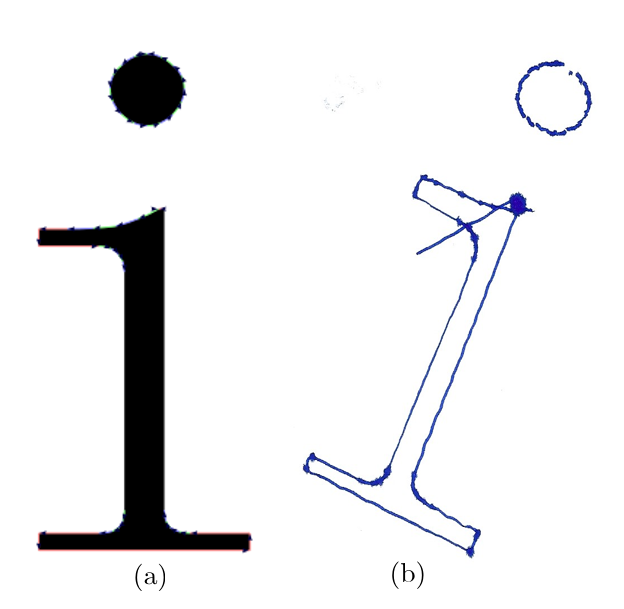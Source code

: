 <?xml version="1.0"?>
<!DOCTYPE ipe SYSTEM "ipe.dtd">
<ipe version="70206" creator="Ipe 7.2.7">
<info created="D:20170620010028" modified="D:20170620010028"/>
<bitmap id="1" width="634" height="911" length="115283" ColorSpace="DeviceRGB" Filter="FlateDecode" BitsPerComponent="8" encoding="base64">
eNrsnQd8FOXWxocESEICSQiE9N57r/QuKF1FQbBix3LFXsGCigWQjvTQe0dUUPTae7/XT68K
0knZMvWd93vL7OzsJjQLUs7/N8bNsjvZnS3PnPOe8xyMAQAAAAAAAAAAAAAAAAAAAAAAAAAA
AAAAAAAAAAAAAAAAAAAAAAAAAAAAAAAAAAAAAAAAAAAAAAAAAAAAAAAAAAAAAAAAAAAAAAAA
AAAAAAAAAAAAAAAAAAAAAAAAAAAAAAAAAAAAAAAAAAAAAAAAAAAAAAAAAAAAAAAAAAAAAAAA
AAAAAAAAAAAAAAAAAAAAAAAAAAAAAAAAAAAAAAAAAAAAAAAAAAAAAAAAAAAAAAAAAAAAAAAA
AAAAAAAAAAAAAAAAAAAAAAAAAAAAAAAAAAAAAAAAAAAAAAAAAAAAAAAAAAAAAAAAAAAAAAAA
AAAAAAAAAAAAAAAAAAAAAAAAAAAAAAAAAAAA/kGQa2uEbvkJAAAAAIBu2Zh66sZmUUvdpau6
eQ9yAxUbG/Lej7EdR4sBAAAA4IJVW1esqlsE1+M2yLjgugfyCG/1RsKtcy0GAAAAAMBUTLXR
5vonTyXV+ealrtZg2NBuUFsAAAAAwBadtf48iew2llr9RCIOAAAAABdsJOu5Gbnf49/AWz1R
o8wzbnIDAAAAAFDbkwik96quGe0qbDN+1enmseALagsAAACA2jZd3YTcpVDHiVSRS2qbTDib
sgtqCwAAAIDaNlJb63Ve+tuE4KImrnFFvqwzCIHaAgAAABeiyiKqrZqmcGVUVZlddkE0UmEV
UAhLosYvsHuxf2TwX107oBtS6MZFGankXmSjYa+OVHYv4+4AAAAAcKGpLhFZIrXW8FZRFCbE
mhn8KoqkE+lkl2VZ5PeUZdmMhWUJI16qzG6lKZbYFtGdkz+CNAhuAQAAgAsOQy49Al6+0ko2
hWySakeYaKvENw2JCnLypVhNV1kIS0NcUZbIT0XFGttcgbOqak5ZspELiiTT6FhlkS8AAAAA
XFBhrSuxq5LglkFDWiqjqqqLCMs6JjLqVFED2TAmOisyFaY6K0rkAg1kibpK7KZv7H5v34F6
co1T1HS2H7NWigS27rVgAAAAADgfRbXJDlmeLsbYYy1VZ+qo0Q3JOhVWp9zANJcqKiJ30lRZ
oTllWcUqwpKKHRp+49/fHazH82q2O1T8wae/iAqVZM1l5+hw2DDzSFYlrMnwcgAAAAAXkNq6
NFfjaitJiqrSymFZo4JLFJNqLuLjBpCsSirSeFEx+Z/DSaXWIeKbbn9eaJ4nNCvwaVUtCHmC
UBDSvsvESeskjQqxgrjmIofo1KEoGQAAADjP1dbLcdEjtuUxLS9hEkX81jtfyToVSicXXKK/
ChVJcnOimJKCDx7CmoZlGa9c+Xmr1t1D2o/JyJuUlP5Uz4uWFJQ8H9x2dGWnh3/ZR4Nhp0oz
zJpRpKwRvVZV8EkGAAAAzgWaMnpqdJ3VR7EJUwqigERPifLZRaqJooodCt71zq8du90oNCsu
rhpbUDamsPTaL75Rj9XT8idJpmqbktLXr2VBM5+iFi07h4YObN6ib3Lq/aUVK+JTF2blrQiP
npyZ82pqxkuCz1VCy2GC0IVGu/75GfkXH7YZtVYyNjPM1tMABGEvAAAAcHZJLXJle80uV91V
raRrMg1S+ahZEpo6dKRKKv1FRlhkdyLBpkOj2vfi9FWCEJdcMLKw87j4vLuE5oOEkGsLus6P
z51Z2XurEHCXX+jdQrMRzVoODwi6QhD6+fpe4ttikJ//lV26zg5r/0Bo24dbBT1UULqmQ9zi
iIQVbaMWto9bmFGwLjl7WUjky0Lgo7GZ0/KqF+ZVz0otebZ5u9F3PrknNGXUxFnvNsi0ykqi
LbxU7SXpCH2ongNzsXnCABIMAAAA/CNqq2qGyIqqLiNdw4qmqlhXqIUElVpa4KQ6aZerJvPh
s06FFhMfqtM37/h4y86vRISfeXmHIBR2Gzgps/LJ3C7TOg1eL4Q9FJ4zNyhpbnLVmy1jaoSQ
qYGxs4KipwitHkzOnp6Q/tId9/yYkjE1OXNGduHi8Jjp6flr23SYnVawOS59fWhsTW7VG2EJ
i4IiZ0VnLA+KnJOQv75Z8JTAmHnhGUubd3ghvmR+m7SnhQ5jhdDLhBZFx+w8ptVUVEcEl6ot
L6tyqy3yynsDAAAAwJkUW7qQinTPZKxC41oasFLjJlmUqHiRuNBJU7eK6pR15dAx8Y5/TfIP
LBF8Ogp+A5sHXdM25qHw5GfTKxYlly5umzYjNG1OYtmaqKLVCZ12Nk9e1CZ7VdvslQmlm1vF
zQlNnt86dkbr6OnBsTPTStbF5i4LS5sfEDszMnd5RE5NWNq8wJgp0TkLYvMWhKXMDE2ZnVqx
IShubmTW2pCk5e3T12R3fqug566kyjWJlTU9h68r73Hfmo2fqUxdmfeFRJ6JYUjlnk1PG35d
ggsAAAAAZ1ptZdcCqKgqsipxqUXIRq/WRNppo7OgVjGaechdPv78i5enLff1L4hLvi6vZGJe
2ZzU/AWxmfOzKtfHFyxJLq0JTnypot/W4l4bCvtsTuy0KqpqVYeSFWG5S9pmLQ1KXNAq9tXI
nNURmasislYmFK2NyV8WXbA4rePqhIqlsSXzIvJeyaheGJz8dKu4J8KzXojInhIY+2y7jFmR
OTWhyQvDUmvC0pdUD3w/pXJtStWK9OopITGDlqx6T2Zdukh3BbJuneVV0AqoLQAAAHBGaGKY
rMakVmROE9yQWNc1VXFiXdUVmciUzoqQNBYcOkRsl7GIsF3BO98+IrTslVbwTE75grD4aW0T
5qSVrWuXOiOtcoF/9AOC3yih2RCh9QghdLQQMEpoNzYk8+nAxKdj8+e0iZ8cl7skPHVuSMz0
pLwlKYWLkwvntkubGJz0eFj6o+0zH+t7xYb8LtOjsh5LLZuY0+mlgu7TgxPuD0l4LLv61eTS
OfEFM33bPSwEj2sd/0RC8eTewxe1T+y/evMHTo0KKnOgQkjzUFu+7sxWda2H4tSPGAAAAAD8
KbXlsW29rKpGb45OnRKJ8so0GUviWlHGPXrfIDTPEYT8HhdPEHwqmrXucvO9az7+AQuBozLL
5kZmzozLXRCVMzer05KSPosF38FxuXfe+K81Kzb9PnvRFy/O/GDj284JUz9NLLjLJ+RyIfAK
Iehqwe/qZkFjgtrfWdxpenjCOMFvqE/wpSlFdwmtegpBvQW/PkLgJS1CBvi06Se06Cb4dL7i
xiWCP7lyoNBqkNB6WFblo8/P/rms19P3T3zHN7S7EJR22EGfBS3rkukz4ovNZrG05hqJaylU
BrUFAAAAzoTOusNbTSEbFyJRonGhU8Zv7vlu1zu/7juCR980X/AfmFrwbHzOFKHVQ0LrR4Ji
n/IJf2DZa3j03T/kdl+VUjEnLGNCi6ibfcIvFYSi9qkXbX3r/2wyK3Nmm02i4fPP+9DyNR8e
baChcYOIt73+e+cetwtCuuCT0W/gHaKGDxyjrUNHGvDzL23s2HXMuAfm3vfw3C++tx+qx3US
3v3+z3MXv7Hpta9t5O4IH5WwjcTaGB9TaWBep2hcbVlsznLHyJpGdg3+c4snOpmSolO4DQAA
AACcqtpiWlaEJFHTmHfi2k1flXe+pVlgV8Gnh9B8qOB3XXblkuTi1ZE56/J6fNk++3W/2KVt
UpcFJc0NSprSrMODfrF3ll/8gn/sxY+8sPabvXScz76jde5Akmd0deMKWaaWUJputMVu2fHO
sTo63keS3dZQ5GHQwXqITujTWQqYngaoutHVqxtWkDKdSEBCclXEKrlMm5UQq5NCOjJqpMyB
CKC2AAAAwJnTWT58lq7MMgsmNkQAUb3SsSLi9947uG7jwdAO1/gG3RyZ8mL7hFfaxMy66PL/
tElYnlqxJyxre0jma1El7wWnv9EmdVP73FXRRXNbJ4179tXv94n4o//UOtkSsMpWfr0nxVsa
XV3ZXWPzdqEwJxNo2N3C4703j588htbNp0nLuoyyalGq41MPJEmiN9esmWRvJeWGk+ZYQPIs
XLN6AQAAAOA01BYhd1GuJCm6S7Ocdvz2nl8FoUgQLmkROi45f1n75OXRWduSi96KzdkZk7sj
ruC1yNzNvlHzQjLWZnb+KCpvS0rFqrZpjwmhgz/4nmZ0RaqQOq200hUjNHXHtkwBLQKnH09t
dUsEanpTcPWkG3LvFrl/6ob5BnL/OSa1GnKw8QeKotH5uYqi6NpJHJ5NzRVF0TwzgfcQAAAA
cOpqa0qtMaPHyPHSSQE2J84vHxOTeXtkxoTE4oXByQuCk1cGJ66Izd0clb4sNHaG4PdgQIcn
hdbjMqsWDRjxUY9BO4o6v9Ih6drAdl2++a+NzcDTqchy3ynkDlKZkjKttJhL6E27RTaWQh6i
em2qO1LWPYNi1xPlaivJ9URqNV2V2fgD9m8K0iWzD0jXdfN8A7tWe8lJiLlLiG0BAACAPxDb
GoMDdGxrELm+2Oz4f3vxI8+83jz00ri8CdndlsWWLE2p3Bqatji9amNc9pxeAzal5D1z451v
PPTUh489935W6biWwVf6+A9pEdirWcuCmhVvqwirKl//5WrrllpmRaW61BbhJh2W9SYeKo9V
+equ66eCXT2zrn9FTUfE9FeVL/BqLk9Kp8xrqIicKsafMMDmgrGqGJMU3FG/8agAAAAA4FTV
lkstzZcycZEltmarYaF5d582V8fmPJtWOT+72/rEipXhOXMDYiYIQTcJQn+hWfX9j9RIOj7m
oOlih45nz3vrhZe2f/ud87Lht+ushEmWnGxN1D0LgI0AUlXqXqwY15sPRLOsyXpIpFs8taZ/
GpGz5SfWcaNVXR3z6FVjDpPf/Vi7ZMUuhQ3sI8prrtxynTWS3GZsq9EaLesCLswYAgAAAE4z
tjXETBKRyjRQdOC0zIubBVxZ0GlpRmVNRNbshLKalMpFvuH3dBn46uiblz725FpJMbppiG4e
athPtEh1VQvz62W1ifVNV+uNy1NCb2pNtimdPdmGPLdGa768IotFtUTp//Oz7ennVz34WM32
13/ZufunH39xyKbflOe9aGexk56H2G2yUXyl6a6KKQAAAAA4DbVFZijHrnDacX7ByNTsF3LL
N+ZUb8yuXp1eOT8o7h5B6PXGe4qoEQHi0SiSHU7sGqunu0wkWGMOLS3iP721DxkBrG4pMXZ1
v5rjcY0mHV5XTKXclTQ+jssiajRfAJnZZnOdl+0KO1RsV/Frb9X6+HUWhNJmfuXd+txKnhQ9
CLqHwPMI9+OPvvr0k6+ocZZKpZbFvzAxCAAAADievHLRQV4Lo0bNrUrDUFmiqd/du75Iyxie
Vzwrs3htSde1lb0XRabf6RPce8/HDiJVKneLUERWZmzUWOlM4mRZJKKpaLKZFVat7TWm1KpW
teXLuqaYSnyjhUyGPhqb3rggyh20em669flad8hsn3X88qx3opJHde7z3LCrFvQbMllo1SU6
sRdNpesWa0eddhnLKn7vg18vGnD9f3+pV1xNvvSpaMfruoVuXOA0sPTc8cyJ9udP53hfG9+b
uSs4RQSAM/axxtiGcT2VSFk3DA0RDeiobtDCJYnaQrCAjvz7um0HBN8bWrd/PDptnNCiXPCN
O1hPjaXcImM01KjutVELTZc7YW9rC4TNjXwtGJulJspjO31nCeRSWxKAO8nTIs/LqWFyzjBx
yifhSbeUdHu5otcrXS6eXdj1qbLu9xyzsRMAxRjjKyNcL+HqHnd36/90Ze9HQhN7/N8RbNOo
nwYNxSV+KqEg1tGr87MK+qBl1ykBaiTBAHD8NytCf34PXmscuru8nv4rgV8DSyEA8Derrd1m
20+FQTV0UhYxL2dyGRzSUM4h44P1eNL0rzftxLMX46tuXLJi4xc0JNQctKCXzrbFnsGjS3BP
E/04/NURvam2tBqMqO3WXQeuG7ukfdKY8l4v9hwyp7rfS34dLu3c/36uttTQg1Vx7fr3t0KL
knZxN+R3nlrWZ1az8IHX3jvnkBM3SMbZgqbK7hDblZJ36TuoLXCqyOQ0UNfJTx7n8l9P/UPU
WFhZwkqBQj4A+Mdw6YKjzml1ZOKehyKJexFuwHjj7nqh9eCotAf9Q+8tqZp51InrZMwURtXY
iFhr0ZErr+sd254tz9c4zWCzAqmK0oTyZ9/WZZcOj0geJPgWCIEVQkBxWEKPH3832odYATK9
PPiyezLz7qzoMruoy/JO/Tf3uHRFl8FThWZFX/5XqbUZTpKaglVZ0xS+XqwqqgPD/D7gdM+D
PWXxxEGulxA31mW+N2tI2/g2kFUGgL9XfCwLrLTTR5R44ytR2x/2OYZc94jQPFdoO0DwHxaZ
83x6ydyel2weMGyl4FP51vv7bCKPfxEyrRDdQqaczScXho0GXYNVVDaM167gwcNvjUmprhXp
OcacxVub+UdIrFaZPDenZOOuy/c8OK9jl0m9L9lS2HFjfF5Nad8NOZ1mBEZef+k1U+0sfKVp
AdU88aCCrmrORlEtAJws/8LgIkgC21MMZr3iWZ4fdjqdR44cMRPFjYWbLt+4/hwAAH+X9iBq
0y8r5KOoKohEsXY69FXD9SKOyx2W0/PxsOLH2+S/HNdxdUrl1uTi1dU9lodF3uDXusuLr6wV
WbaYnjZ7ePirrmns6Cx8uo0cII16aRnh5Ws2fPLl98zdQpc09OHHHymK5GpNUiQkO2QcGFpc
VvVkSfXiwuqtCfnrsztvSyhalFk5q3nbK0p6jjnKxygoRkWWqhhRLRt8YBF7ADgFteV1TUQr
jx07Rm24FeXU1dYrULXb7WQ/ZrysMUBeAeCMfqjZXFoauNERdg0I2+ptx5wafvDp1YHxo7Iv
WhxavDCi47bggk0pHXfnddlS1HGar3/fHn3vtElMttgSr+HyqJv6dVarrdq06NGaq/0Hf2c+
yTQ8l531dKVLdahIYs8I2STtnQ/3+gb0Sst9KrN0cVrJ2sjsZcW930yvWJJU8pwQ1nvXZwdU
9j1JUwQ0ZaAZA4Z077ia/0UIeIHjQbSVR6MksCVayfXxdNXWrEMmFw4dOkRUm+yK7LCB4XA4
+F8B5QWAMwYJbGVd1Mh5NHKSzycJcYt7TUismt6+dHVsl/fale5uW7A5OGN+StlMn1ZD7nto
Va2NBoOqpiNdpm0vFh3hvoZ8dN3ZFsZZ1RbpFmModravqrwqTNXonCNama1LkpFwVukgJN4r
NGPBLsGnKiDi1tSSWWkVS6Py5mdULU+tnJnWaUJQ/EW1Tvr0ze8uWVb140jtWXtOAvzjEEE8
fPgwTyDzhp0TFwyfOLbl70YzNKZngwzyloZWIAA4c7EtMlKpkkYjVIeOf63FbdNGVAyuie+0
Krz8tYiKt+I6vR5euCi98xyh9ZCXZrxvl6mUanxYHi9Itnakuk2c8Fmpti4XR2QxhOTruLyc
mETqsmK6bZDbqYpRBkbCXknXHAj/93dc3f8xIWR4brfZ6VUL0qqXZ3VZntppmhDQc/aibTaR
NQJpPM3Ol9681JabbEigtsDx1LO+vp6rrbmiau2TtQrr6e65sXbzddszHLk3PlUwH8Pf0IYA
AGcaGqBZiiVYcys1QuINtiS4nbX4a5/2V7RMuK91zszIyo3RlVtiylfn9qpp1uFawb9q5vIP
RNaVy42eXB4RblsJvckptGfTyYUr7naJnkVtPU4SLPZWltuQaFRSMRJZ+J/f7WahTf+UykmZ
HWvSq1eVXLSxRfiYS0c+3eAw7bCQRmJ/HuO7xgaxrxGVhM0aVVsoVAaaRpIks5CYS4/pcXHq
YuR1Y69fWT5H/UdyyF7BOD+R+KceDAD8TW9v5IJ96hBzQaSBHvnfDTfNbxN508XXvls8eE9i
t9fT++weOvaHgLj7mocPG3nrK/ud1AjDGAFvaVk1C2714818P7vU1pW/1T1cMXS3gRXSrILr
EQLzbiGFCK6NCe6jL29vFXttWvn8+KLladVrIzImCkLXt949TMJ/mXbzOjTay6uoSDN27W6/
pQvBKgI/AeAkWmlNQ1nPk5tUrsaZK4/Pu+uWJLT8p3StcS9wk48fwlvg3MWapXFfxkhCThqI
kcBWwq1CrgyOfqKw97sxFbval2yKLK8pumiWENxjXx2uk6h8yIatIvdLdFrUVm1Cbc9G0TVd
ly1q655DRG0hVbqpmhmQWgXXMrRIolMacD3GXQY+H5n+cnLRusTStQXd1mTlP3f3vVtFRA2m
ZFp4Vk8EV9Qky8FQXWNzMYgtcLwc1IkV9nhx4vFiWy+15X+Cx5Je/pBn7IvIeg5g2m6ApRVw
noW37k8cIu9suly77yAuKL0tNefp8t47Svt/mVi9J7F6o9DuzvFTPzosUjU1kqBuqZVcm9uj
2Kq2+OxVW2T4XHmspSI27MBUW0Uz7D08M8mWWFjDdieWjqn4gAMHhD9c3H1XVN6yxKIlQe0e
GHnNRruGiRYfk0TWEqRqrros43tOc9LR89ANBByH+vp6/mn1kkKvmPQPp5Sb/NczE+1aQ1rz
FIJcMFdyQW2B8wCzyoKfQFIDVdb7Y5Nw1z53db94cu9hW+IKl5Vf/FFp/7czOs4R2gxq0Kjt
g84mCxjjb1gy1h0hekx1R2e92no+NqNYyhgMpBkbl1rXkrR1xoFlegLG9nr5mIixIOQm5r6U
VbExqXxtQsmS9nETSju9vL8ev7riix3vfF+vYpuCHYqu8gS0kUlmp/QI1BZomtraWuskAr6m
iVnbrCRJjdXqtJTOvCMRONM340ymbcnfcjqd2LPuSxRFq9pCGhk4P9JTZu8eeUeTd73gky00
717YdWr1gG053TYnlS2NyX9RaD3kmSm7nCrWzADPXXXsnn5riQ0NtfWY7HP2Ca7uIbjIpbbI
tLngdhbYPVqIX+9KPpvmlnRB1lkr4TZRPQuqpyXkL0qvWp9Uvig29ymfNld+/RMOCh86Z/HX
z07e6lDNujI+BtdcQIe3JNA0RHq8Ylj+geVqy0XqVALbJu0Z+ZVEan/77bf//e9/XPjOjIWy
6Y519OhRaxhLnu/BgwfJUyM3ACdn4FzHPD22pqccdvzzjzgkdFhJl5mxBTMyumyIKVkQlfeM
4N//+lunOdlAOxVpoqTwRKiiYt2rgsgtvNa5PMcb9nM2qa15FmGd0+cxyJ5O8TFjXveke+NZ
Sw2OY0RGs0tGCD7D4gtmF/TcFpz6vBAw4OYHts1fKQu+w5sHjGgZMGjY5U8eOIIbHDwgwbLk
OmVBKpgnA6cek2JWqMz9KE4x9GtcH8Uv19fXW8/AidgR+TOtMP5utSX8/vvv2DNpbLPZvBJx
8LoDZz0eEmi9UmP+geZ5sujUvvmmtkWLXiHt70zMn9kua3ZEwTwh+I6W7UYcsWOnRCNfRVPN
/LBbar3U1m1q4aW2fG7eWay2PEXctNQazbbmRF3dU5d1ajClkgNaJ+Pxkz4UAkeFJDzm0+6m
Gx5Yu9eO/cJuLu+6rKrr2vScl1sEXtomvNd7n/5ikzQ+tsDo3lXBP/mCE80/uQdZlptUW6+O
A+uV5sIov95LfGtra0m8TK7kYnfSePlPzuQyx/+RJ/LTTz9h12wjciXReiL6ENgC55TUuufv
6HxjV+rUa1/RTAMHjSrhE0+u82t9TXbFwpiChcmVy5MqZwn+l115/Qy7ZMgorx1ihUPIU75P
O4w8174Z3dVT3LbR43q60SsbRJUcKoeKSzvdll02Nib9qldXfDbyprktQm4r7LQpqXB9TufX
Snpuis56yKdNxZf/2c9cL5xsCVj/899dwIUmvrzcwlpoxGmsU+RXciXRUGvEapZCmafc5mM4
dZn7k+9YcrZg/nWvePav+hMAcAbVVnHFX6bauuqHdepPSO0WMXaKePjISaFxD6dXrE4oXR1b
vMgv9l99r5xZJ7EiWiOSow25vCnmtNX2vDieuplDxthrsKCKSMyLG0Rkk/FPe3Uf/6ytb/5q
U/CVN0wRWl2dVbUqs/POxIrX4ks25XdfIbToet+EObTbiuwQyUhTdJfZBXyxXIA623jI+2nd
3VrvxHfVONrlASO3Z+S/Wm9mWklYd2VVc+uvf1WQ7jXMaM+ePTzgNduR4PwTOPdiW90d25pX
Uqt89i62O2qZtQLOyB8hBN2c3/21nO6vhWXPiCx4/IEX3nawQXRm3pQV4VLNvSBd9I+rtjQT
jCRRIxstgnJoODqxuvtF1zVIeN6KDwS/3q3j7o0qnJPRbXti2dbU8mWF3ScuWP01vbHrK9bh
EOE0/oJVW+7j9CeltkmFbay8VmH1ipS9/CWO9278C9+ivPaY9/vw8w2verC/448CwN+jtm53
JBbYYmPgLF9YVfiVPDmMH3pyVeu4B5PK1sUUrU6uXtYq8fb0yhsPOrDsWr7UdaMIV8MXaEmP
eyW6UWxLjiqiS7rYLiM7Kzy+6fbHidraVDy95uOUinGZ3afHly9M77gjtWJtq6g7bhq3us6J
nTL1Ejnp9xtwnn9Q/2hs26TUHs+h0Wr5aOoX+ZVLnvUxWA1dG9cnH29+7h+TWr5z00XWdG78
+yQeAP4meTDzvR5j01mZj0ZEQaJxmYJlEo7dN2GFEHJbYvmGikGfplSt8I+7ZUrN5w2mMxQy
V35dLTAXstpae5pohl2UFXKoJFlz8B5cu0xHz2vUsBEfVvHgG54W2lxU1L+mffbi9OqtOR3n
+YaOFFpUffjZUZWtoJNdSk4Z1PbCiWe9NOvPuEl4yatZe2zduSmmZn0Un9xnvRcXPnOWLhdB
B0OWZa9HaM1d/1VvWr6rI0eOkL/4lxwZAPjH1VbXaGDLG2ZFTVLZOu7gURODEh/N6L4zvfPu
vB5b26Xfu3zHPvKmt6t2bBVcYyfoArQ/8lZbdxMxPYSqZmfOyaqEZIl6ITNPZEwr0g4h/MTM
t/zibyzovams356yPpuSCicJzXpve/OAzHZLz/N1iG0vaP39yxW8yT1zzSV6Wltb6+7+czis
AayXIXPjibfmSm6TyepThCeQzdVbU2GtI4EgqgXOZeF1Z5IlkdbCqmyd0anjux/b3Dzm4aTO
O7K6vZtUuja30yv9hj9rQ+QGikfbLE+cIgxqazkIyOmoZ1IrMo2VXLekx8quO4gMf3cUR+bf
FJI6PiJnblzBgsq+69pE3P76HtlGPUNIdCuyWilQW1Dbv35v1hyyqWWmXxO55ttvvyURJfYc
LeQlo2Yka1VbngH+ww/e+sDIrqwl0+RKqzUlRLjAuRnbKjqSzUk95Hebgj/9FrWOGlV88YaY
ik3RhdsjMxcnFTzbrHW3dTv2yOYwOMs81gtSbRtVSZkHAbH/6FE1fSxJWCuRMBfrKsKyDWmH
NXzF2FmhaeOqB2xOKlmSVPBqWOyjT7/4iZ2prao46FAhXQO1BcE93pV/08kYCXK///57rnRc
1Hjfq9ff5fpL/um7777bv3+/l3abllan9XzNBWKyn7q6OpvNBqoKnNNq6zmFRzU6gHQquCo2
amgDQ/sXdJwSkjUrvefbcUU78jtt6zmgRmhe+s7H3/EhOG7Bpq1E6tnpDXWm1dZz9dbDRRkz
Nw+FSCnSNXqc6zT8zT4sBF2c131WYfe1uZ3WRqa8EJd2BwkwZJ1GxFgTQW2BE8vT3/T2IILL
L/B8stUNsnFJM38kDQxsWef9Y+Pszctnxi4SAM5EgOuhtk6isaLUQM4s60VcK+Kxd+8s6740
u+fO/H4flfV9v+eg3a1CRz/y5NpjIvYeOaez0a76hdwBhE4iuOZG66UkcgMSAZCDfkzD7VJH
FHSbnNOpJrVkWXrxwpDoW49JXL9ViG2Bfzas5rMJGis7L6Cy2lLZGV6dRH9MbeEND5xPOuup
ttTdQlfJSalTx6KkqfUytiP88BNf5pYvzen5dkTh+sLu21PzX8wvvUtCxgRbzTNoY1KrXHhO
g5Z5uF6HGHku45pXaq57sNbaegXf8fCGxOLH4gtnROfM6zPs3yHR9xxswCJy9e3Clw9wxrEO
k/VaJ+WG6uaVTqfz0KFD+/fv37dvH1FbbOnc4a5Qf+Dd61V1DJlk4PxSWwVrDoQctIyWVcx+
/h+9eeCIuKzpiZVb4srWp5bMaRF0pahgm5OZPGpOt9qag9QNQ6oLLrz1HsDgJbiNPZZJaCti
tjSLa51Y8O+RXvZMh6zJBT23CSFP+oWPG3PXCpGOe6A+y6zHCtQWOKN42UogC43fjbwDly+z
8kwydq3e/uFzRa/uYHhFgHNZbb1m8fDRcqqCnHaFTthavOFTwW9AYbfFWd22FPff0S753m59
H7PZ3d21mnXWj8bXghX9QnfRR8c/s/EWYkXCsoIHDLtfaH5RTuWM+MJXI3IX5ffc6R89XvC9
+JrbZsuICq6O4NsG8HaIatIn6i9/n1hH1TdOEXvVHpMgt7a21pp2/gOPCqyigPNRbbkyuoMz
XUbc91jGNMTd58DdB0+Kyhmf12dtdo/FMdm3bd+9j9b4SPQ8ltkjIw+1dXkm6xe62qITuHzQ
Q6SrkkIiV7puSw7WyGueDwq7Pr1obrvUGbHFK+NKVkcXLojOniC0uvjehxbW2ehRhq8dkFqr
a8SZUVsvNwzrZbMNh1w+fPjw999/b7fbDxw4YJZImZ4Yf2zd1vzTsIwCnOtqy4RS0s2sL3Ir
pqLSlpU6rB3F+H91OLvLxD7X7owsenL60u8cqtcEPa7XquGVjAwLR/0CPKAegwtV3dj4eEFz
zqAxCVdlm4REcqxsTty734OxieMLqzenlK8PyVjUNqcmp8e2zKpFxV0mC81LP/z8AILYFj6z
Lqm1pnPPgNp6RanWaX1ef9rMPJuxrXWiwR/+0yC4wLkvDkg31lhdPbNMRjU2yMeGcNdBoz//
DX9/GIdl3p3RbWpU3rgjCm0LQmwgnMt1n+s1Sx0b0/dAba1qawquVW3Jl5EoYqeKFVmndtM+
/lXFHWekFtXEFi3L7L4jpmxd2+yFMXnzsium+4cOGXL5Iwq7s95EEA2cP+8fXfMY9HzSSTdN
/pMsy6pG/0FWNP6ecYqGKZPV5diaHz7F/ZtS63A4jh49un///iNHjpiOT6CGAHCCk0dX/TDr
MWGXVSRJiNZHxWZdIrTqJoRcKrQZlVTxQlTmg8OvW1wnYyeTWVWVXY4NTq+aKA9//gv62DaZ
TEa8XUjDdg07FayRg/jlDzYhsDKz/NH44kkh6S9Ely5pHvtKVMGyrOo1Uakvdoi7t88lzzrY
vAenwswyeCpC43YZZuzs9aeBc/Bsjb2YpztOjuidVUbtdrvOPsnWegFNI0LpEaiarshe4+1O
RW25VZS5YmumuOFlBICTiIJRHEXVVqMmR/jme6YILTvFZD8cU/BSSMZzYRkTCjpOTEi/SuSW
FzI3bFSpzZERGpteGejCnAF0mqiqbtPpdAJyMGnDVWrRpSGJl5b1eympakp0yZyU6nUdchZH
pM/NrazJLZ3RImgQzSCwLL0kk69H1aK2qqfaIlc7EnCWyamu/01TWb0MEqn4IkNtRUmRZJWq
LQuarSutZmb4BMYRTQ7caZxJtq6xAgDQ9Lm0V4sKdVygajvgsicF/wEFXeallC+ILJgdWzLZ
N3TIh19RcXXoLJGMFMSTybrHVAIdYqtTPclRaX6AZd2J4D45aWHfy++PyhklBF0anDYhrmhx
bMHypMKlWWVLSjrNDWp36eF63ptLv0WNcxtkrqCD2p4zUnu8Rc8T3PEEtzf7Yb1004hnkcen
XFaovXBjH8XTrRb2GiIPLy4AnIbgIreRI51EgPC/P8eC3+V5nZYU9NzSLmd2TPHLQmDvb3/B
JB6Tqamjxu+uSB7z6D2/84GTKa7rsKssS/zoMzOPavjZ2V9efsuOFuGPp1eszalYm5Q3t6Tz
q0LzXktW7lbZApzODjSRWhbbItPU2lNt4fifk2rLP0dmEdQpvIU8+nHMfLKq6Q6nRH5ShVUR
D2+N8zTL4/kDauv154434R0AAIvSNjH9nH4kdTp3dcbCH9tE3ZlRuTi766b4qprI4udath/Q
oGIb1QXklOgALNEhue8Ianv6qHyyoaukzK4oToyPqnjakn3+He5NKVycUrA0PHlqUZf5zYIG
vDJ3k4gQG9OHqM5Swwvyf49YBtT2nBDcU1Gl04qCvSYFsPVU+jv5SU7P/v3eB8uWrxw/4Sly
oUnR/EueGry+AHC8k2J35457HC21qpAxJqoq+F8UGHFPevnSpMo1mb3WByQ/2H3wpHrFWKPV
eQqLK4XlnBwyyachtSzp57QprOtK01WnisiBxz/sVZ6e8k6z1tdFpLxc2HlDWnFNTsd5zcOG
7z+GFffhVWl1lWdSQveQWjj+54zyWgvWSSjqTv+ewmIo77Wx2+18pDt5U5Ff6YR3RatvsB86
fHTjpi3kAtmnUxL1UyhyPkUaT9yD1xQATqi2EjYFl32Ha2zoz2Enzq98NDrr2YzKVbHFKzN6
rsvuOU9oNeCd9x1OZo/sSkmR7wVe0qzoViGAr/pTOP4IK6LsNBqcaXhLZLeOvCIOhGs2fBeR
MjajbFZa2bLonHmpFfObtxtNlJgVsakIMXtlVdIV1Vxwb3T84SU4J9X2t72/HzlaSwJSdDry
ZS7XmollSVb3Hzh08NAR3v5D13D1JnZpLr/+JVEtaC4AnFJsy64kn7r//nZsw86fYtPHppfO
TCtfE56zNDBzRka3ec0Ch/bp/6DM5tyQU2X2CUWuDiCnbphHqaC2p/QdRQ+1RI8/L5NS+IRD
GzmSMsb/2YdbR10dnvJURtXKtKpV6R1r0quemVPzPnnBXPYhCu3Y0pDVgRnOds6tzx8tMuQ+
S9i1gqOgvQcOK3Qd361biiT/gd51swOIR8r8Z11DfZNqC68GAPzNX/ieZgzsd/L5f+PtbwQh
vUXr4aXdlmVXb4kt2pDSeUte75Wt2o1oHdrZoRjOFbSWQ1OOq7ZwknuSg0+iEaeKRSMbrHK3
EBv9csX4oBP3uXRedPYLMQULkypXhedP94u5dfBVT8m824d8d2p06K0qSp6mXp4zdoGz/uNn
1BJj7HBKMsL1Dum3/YcU3ei75Yrr5XdxgjDZ4xpsSDa5tygp7nJIpq084Wze/s/EtgAAnIba
WjqANB3X2vENt7wcmXRjTtmM7Kp1UXmrsnq8Fpb5ouDbMzq+OxvKKptNKKY/Bm/5NNRWx6C2
J41tVTplSbEcfxKuOnQ2FOiDb7EQMioqe2pM4dLIgiUdiub4xY194sWdDubxpbDOaE11kjtK
TtWSSQa1PZdiW3sDObnCsqzKis4zHN/+8NOv+w6JqqGSiqI1Oi1uWm29jBypgzELbLngcu02
glyLsHKHCohtAeCMxraW0mLyZb1w+bud+zwqNB8Wkz0lv8fW8NyF5f1XNmvd5Z2P/k+mKVB6
qszrab2Kmpv6BWhabdloYNdABzosXtaxSA5+g4ZXbD3aJvb+pJIl6dWbowuXt82dLrS7ceDI
yUSM7axXSEFOVXNau7d4IxFbHQC1PYdiW3zsWB3RwZoVqz/+7OsjtfZf9h5scCiGxafZWK2h
k6otb8axFj3r1AhF5W22dOnHFSIThZUkyRTZE1hbAADwl6qtalgcmx1ACO89jA7Z8IbXFZ+2
Nxf0WBlXslgIuXnNjt8O1ZNPpkItBzXFnEFg7QACtT31g89ro3icw14Cibt4HVNxRMaY6+/5
NqV8TXjWsqSK9XFli8r6L5k8/8el67/+5JsDMr2jymdJmE1YumshXnf5egFnMw46tJLqqc6i
TvJOIDprk7S9B48es4l0DBdPI5uh6SnHtuYbzHRu/P6H/6qsRsq6F67OYAAFAGdKbRFbdbVj
XpxMU5RsEhyJsBDetPtQQbdnOg5aEZYxWQi92abR5iCitpJ2jNb0yLoieqotxLanefzN4jTD
oRoj8mKs2PaTf+So1PI5JX12dchcEV+4LrVytX/Uw2P+tWP+yu+OSrwJS1WQXdfdmUbd0F8J
MvnnystPXScQt3jSbSJtnCZSe7TBWe9UnAoSVbN/Wj/pq9l46Zbs2+GUyO+//raP/Pzq62/t
DvHgoSNvv/3277//7nV3SCYDwBmJbb3VlsRHfLJtPcalvR5PLX++sPtKn9Dbxo5bTE652SxW
yW6nZ+a6CpnkPwEy88AaW/hWyclMvY4HjnomvujejI6vtk2dE1+4Ib10e3Lh2ryOy1qGXZNT
efua7V+TF6xecbCSZqRpuqtECtT2HHv5JaeIXZEr+WT98vuhg8caaOWchon4HqmzudX2ZEXm
TVZJ8d6fY7X1JLCtrWuob7CLEu3MNeSYWTiat4fXAwD+RrXVzUyyRIXTNdkW6TL5hXwmd7z/
c8f+40t7z8ypqonPfiG36BYV8YJkNjpENVXVSGDq1oJk+Pie9FzHLCdGxn9ERo+ouHV8n7ji
uyNyJ6ZVrUwv29IheUVG4WvpBSvSi5/tOfS5197bT0+ENPKtLMmqZAbI7CVwsn2A2p4bastX
Y1UV2R0yHTbBauZU1hdQ75D2/X5IYXnmkzbp8LnHRuaZNwuw7Zdf95Jf33hz99ZtO+rqbXz6
Hvbs+jnxSAIAAP6yb3uXhRSNal1qS/5z0t4SGvGml14fFHNzfqeVmSXzBJ+LP/5MccpY1qwT
DeiCo25sCqjt6WUW+KugGb1XdoSPyFgIyIwuuLnjoGUxeXMT81dnFu9Iy9maXbQsMeu+DW8c
feDJBTZkJJPJgVY1M83Izpogtj1nznU9UkG8hIkv10rM2eKddz+oq3e8++/3bXanijSjFEpH
lrl8xgU+c9GpILITSTP2YxOleYsWSxq6a9y9219/42h9w4GDh4n+Ih0jeG8AwD8luLzhUzem
ycuiZMwmwHjS7F1B0Vdnli9KLljsF3rnJZfNciA631ZjAsEWbs2hbxILr6zlzTpkqE4UkXBZ
RKwemZU51cn2L37+n+Afed+kHVHZE3Kr1sRnLU/OWZeRuyYxbZKvfxehedwtd4w/eFTmsyCo
1JoH3DRshEN+rqWYGmyOo8fqeB/QwUPHNm7a9tHHnztF9aPPvty8fee+g4dcRtqWczTdLdBE
YWttTpuoHDhcJyrY5lR5Ad6hY7XvfvAhaxnjgxpV07EKAIB/Jrzi4a0puHQECRaRWqfin4/h
rKp7I1JfyKtan1GywDf4hnU7a/ceJmfOfA+qIja4vud5Mtndwwtqe2K1RbrEEvfmOY+iYale
k+wY/3AY+7a9MSzh5cTcZUUdt+cUL28ZOKaobOTvh5wa64nmhaxIa/Q6QlR77mBaTJivm6Ji
rrk8biUCyoVSY76LJMJVafxKP6V0Mjy7DQlpG5wyuWWdXTxW77SLmoLwrj3/3rBl+4EjR/mI
RnJWpqiIlyWD2gLA2RFqIWtfEFHU3+pxWNIVLcP+lVm2PLNsaWjCYz7Bl/oGVt77yAtsFI3q
YdXoMQMI1PZkasvNpV2RKaKFaSJ3t6D5ZN/BEWkv5VSujs+Zn5w3W/Ab/vL07U4FizJd4NPZ
kD4dgdqeD8iK5hRlSUZ19Q4uteQyYjpLNLTWZpeRrmgq2VRaFof4xnWT3EZUdZY6Vg4dbSCB
7X9/+m3pyjX1DieXaZXtn+z2KGvsBbUFgLNDbd1f1/XOBr50e8v9y3yDryvptjKrcnVk1vTE
/IktQgbkVQyVjNkE3nfUXeILanuy1ILLxpatlWNNwqKDlbzgT74SW4ZenVQ4M6NiRWLhgvTS
6Q88/TFRYpuIHRLNIPCDLRLpBbU9ZwPbxqmm+gaaBRYl7cjRertD9nBcdJ2XeSWTuZIuqVnB
S62I7P62/xC5SFsLWL8t3wm3uTAXfAEAOLPf9tavZw/RpIlKjOyaTsKtn49iwW9gUsHk9hnz
crtuz+64PDDq1m4DHhTZabOmuywcXRVWrpQyArU9MbzihZe4GAeQt2E5cYMNC82vSC6cm1G1
MrZgVmb1S21iL2tQXElFbBTSuF9ImLJ3jr4HLNPYiVz+8J+fiM6Sl5YIrs0umRJJh8KrCk8j
ewku11Oi0d98+5/3Pvr0599+37TtNd4uQK5HuvuWZCf8GlBbAPin1dYcq4mdtC+epolpa6eG
fYIuyq6ckt11S2zRxrjClf4RD3YbNPmIjG3ImHXr0c/CWoHopmugtieMbpBxkmIEKmy0MBPc
w0ewIFwWkTojvXptbPHMqLx/JZeMJv8iKrQgnN9F0VSMzUlMoLbnYjbJ9E40+qbJqetnn3/9
62/7iaw22MSf//frb3t/Jyp56PBRpyQSwTVyyFg3BZRWI4syNVVWkaLi997/2OFU3EXOKr0s
ypKkyObMXPhUAsAZV1vjPNdlKmWorcac8hVNJOGtQ8frd34mtCwp7zkls/OGiILNccWbYgoW
lvR6dfHGo3XUZoHZD3oqt2HYC2p70q9bswYGSXQ6PF1jw4qIX3vzaJuI+zKr1ud029o+Z5IQ
2HPminclo1XI+AolL5nDYfOUWlDbc+nlZ7Pfzbm0hnc2+UAePlK3/8AR7m/sbvNBmkdUi3W+
2svnDrh+0jorU2rJXVxvFeaZrMgI66C2AHDmP+yeamt4VjALdCNElRSR93BeNmp824RrMrus
jijcmNZpV0LJuoLu64WAK257aIkDu8JbjCwO+fRzD2p7kswCogLLglo+65aWKCNmjzlpxjv+
EfdX9N9T2PuN+JLJgQkDa9kLYTY6azqfb4ioYTWo7Tke21qRJWS3SbV1DWSzO0TT65h8uhRN
5YGquYzLl27NdLHG4l4AAM4FtTXDW6P8SdJUUcciwhnFN7dOHB9dujYgYUFC+Y6w9CUdsiYL
oRd/t4+qAFulddIcKLsfkWkNZpqfVG1ZJMuWyFURN8jYTuJaO8ZEWK9/YAk52nndd1b0f6tZ
29uEZhkOY3QENbDX3a+dewO1PT/UlueTSaxqzhHg/T6GE6MkvjT55W+//67BbrPZneaHl9/Y
2IFOZReOLwCc7WqLDVMpHRnj20g85dTwqBunCG2ubZ87J7FyS1zpjrSONOwSgq+57ZFV9Spm
2uqkVbUIy066T1lX4BCfXG1ZsFrvJFKrNmDlGMZk24exEDkoOO3Fyv7v9b38Q58219pZNxZr
0AK1Pc/U9kSvmu5OZdC1WllVSHi7uGbJvAXzHaKTCasuy7KxO9c0H91qhHFq70TQZgA4Ax92
T7VlAanCLmpIR3Tmj6jS6SQ73/lNCBrYeej69I7rkip3RBe9Tn4W914thA4mWlAv1TOzZYXL
B2u6l+EQn+Q7jpyj2FVZpHGIQ8c/1+Plu34a/fByoV2/xK4vZ3XdVnXR+4Hh48feu8uu8BdG
Y8l5DTeltvCdeX6oLS+B4ptpz2jtANrz7js2h11nYwX27Nnz6aef1tXVYYsVJNkDQqC2AHC2
fd7dlhS6MehWNdQW8RVcVVYljVkhP/Tsa0KbK1PKF4SkLvJPWJ7Z7d3g1Gm9htfUIrrUiDSF
Tmdl3wuqpmtwdE8e22pGLgHhBgmX97pFCBvYKv1fYWXP5Q3YkNd9Z7/LPi2umrZ1p41aZeoy
l1pQ2/NQbY/z4lnnz1p7f5ySSK2lVPWLL74wb0yCXJ1XRyG9iRZsHdQWAP55tXUJrkttuQRw
f3PWyyMjnahtrYJ7Dn2xXeoTeT22x5S/Rja/hFfumPDDIQkbk8N0xIfwgdqe2sHnmQRaK9Wp
6zVCq+4to++NLF0UVrwovGTpJaO+TM2bKgi9fvgvlhDmHVXYW23B1uJ8U9vj1RXqrnJ07t+o
WxSZBLmiKJo30hQV1BYAzrrPu95YbRVjSVHlBRsybwckX/g2GY+5a37ruLEZnVbGV+9oX7Sx
ZeIUofWYG8atcBLRIPejLX+0nIeLLnDC0BZpWKm3H6UHWcRVlSOqe4yPzJmS3ffNDhWrcy/a
Gpf3ouDTf+v2n0WZ2+TKoLYXgtpqZj+tJ7wU2dL/hR0OhzUKNt5V9EwXNa22x3mLwDsHAM7A
N34jtWXeCpaiG0UWWXhrGK5+9JUoCBcFxIxPqNyW3PXNtnlzOuQ/IwQPOljH7AeZtT4mukCd
MeATfBK1ddKx4eyAa9jZgHe9o/pF3Z/ff3vewK0tkh8YNmaJA1EvC6RTRz6nYqqt7vnSGR27
8J15fqit+x2ie39Y+WAC3kjLvU2szbM056yhk4S3oLYAcLaoLc8k655OjHTliHrg69gh4+em
fiwEjGqdPLV1+rz46uWJlbPapd4XHDns828aqCLTrLPMvwdOGHEh92Pw/vI5P75IT/wFywa+
0KE/5FuRxq5ESFdt+EXwHZHfb0vuJRuFgKuOkaON2NkLtsmqUzcOaRNqC7EtAADAuXmy7aWD
7n+Xndih4OLO9/iG3RJfMj+2ZHlY1ty4spl+sTcLLSt+OkKtpQzXXto8xAqAdIRoFxG9yKeJ
uZcs3Wf1yJW8Vj0rpb0Lgc7q03GP52JIquWkA7GOKsk6l1CRjBG35P+33bckJOn+gt5bcnps
axn10I33rPrtMJYkibZWqRItQgM1BQAAuBACYY13oeBPv7YLrfplVr2S0XFNWsfN8WXLE8pm
tU27vbzvPfXMOdmV32SLk0w9acGkzu3jRLeq6vg4amuN17y6Ss9+tXWlCLzXVXn/sjEF2Fgc
J4dLpg5BDTKu6vNQdvXUqku2plUsze88SxAKfj/KQmCxzjoJEQAAADi/1VZ10vBKVLU6CQsB
BQFRo+MLp6aUrorJW51VvSEm+zkiwTfcMVHWaSHH//3ff+nSpCKLmiQhcp2qIrZGSYM7RbeU
Q7tmGZw4jXwO5ZkVtvzNN6uhVqOnoNGaFkmjA21Lut0utOiXXTUtp3p2SddXhIBeWcVDnAiz
HiF62BURtBYAAOBCEVxRFDWsEBUhMWxhlztD4u/M71hTUL0tv3JjSecFge2uGHbVwzILaodc
ds3uD78lOmJjxr+sjIfIkNMhHmFZZlfc5xHeNooT9caae3aH/8aDNAVXwY0dLC3hriyr9GBi
vOp1e1T2A3kdX8mtmOgb1OfqmybVS/SedrmBViO75ysBAAAA5zkIUQ98FYsypuHYmu3ftwzp
X9F1ap8BW0uqF8enPiC06PrwU0sbZDzn1XeGXv604F/edciDm976qVai1bdkB6Kzntv9mpW0
xgAEnkP2nHHiHuGnewe5Hlnls0pt3Y9W9dDZpuqZkEqbeQ6r+L91uPvl09Ornskun+DTqu97
H9TW1vODo7ANkXMSRQK1BQAAuGAEl4atkoQlJ5tY0zaqm29Aj+Z+w3xaDBFadMsuGX3ESU0I
m7fo3TzgyrbJ/xLCrhR8KqcveIcXBum0MUjFrpJn5hOM9MbLuCcqt+Vqq+pn4dQDvakI9DhP
hE1socdwwitrKwc9IIQNTCge1yZiaOfud0hOlrfXRIRFUXOQA2VzqjBMCQAA4IKRWm7dqrIJ
cVjS8K63vn/g4VfH3PzKirXf/3YIL1n3lgPjkTdMauk/OqtgQXbH9Qnl89MrJl5962JyY9qL
T9RaVF1T+ahPMKvRVZpWpXNRba0P1eyuonXZGLlmCrCNzmywaXjuyveEoHKhbY+IvKuEVqWF
1aMcIkZ8hh5WVc1JDpFqjkAEAAAALgBcY7+QpMiGrY2MVYW6SEkKDdNsOq7X8fPTtvu0HJ2R
tzSpdGtCxcZWMY+2CL7stjtm6sgjP2yqrZFDRmZBr+rdH9QomXxWq61xSuC+xiW1sko3OuJB
0bGo492fHWsZ2SOr+o6S3vdvfPu3mg3vOagfshH2S07DV4R15qo6zPcBAAC4MPAczOdeYKWz
CFjjjx1JJDK7/Np7/AKHpOXPTCrbEFGwOi5/Vm7Fc36B1VyaDQ2lrUDUcopbYVBbZhbgKqrD
cI/ECtLEJjLMZ7PaYn62ICFyJNi0XyqUKhJlEtmTp25X6JI3tik0nn/82fW+kf3yez/csv3F
r79nr5exTAfdYklGuu69YH0WP18AAADgr5dazQjcTMc5xP/vsGu0nYUu6dKQ7La7l7TucFtm
51UdcpcU99icUz61VciATVt/UJg5FUKq02nn+6TeU66dsdhZ1YgOqzZW0CuqioMaNTex6Hk2
VkkpCs+KE521a3o9eRaIrs3Sg6Zg3Y4UZlSBJ07eeMWoaS1DB2Z0e6J88HO9hj5JZFjno1uY
pPK7eD5rUFsAAIALTW3N+BQZrgvGTFsSnjod+lGbJjpVPPiKGa3j7o8rmBuROjMtb1ZG/mPX
3DjLwabOa7qRKyaySz1f6egwuh9F54W41AVC1mwsPORNNOicUFsqiqrKwnOuqxJ39+C9QOQk
pEHF/YY9JQi9gsPvjM54Mrr0se4jJh8SsVNmz5Kcr8iSrmuaMRECe7p/gNQCAABcQILr+YtR
Y2xvsFHdpI0+Nro0qeOla35o3nZEcvHUtMKa9MIlHRIfF1r0q1NoxbLKKqwkWdV1XVbsTGaN
EmUaGWo0TJZ1kS3pSrJka5xMPjvVlgb6xumIinRZRRJ5YuTEw67idz8+MPya5wShQmgxJKNo
cmH1yrIeq1on33btfUvrVDb7W2XiTHPrKquMQpq34AIAAAAXpNoyWXEts6psBVaR1DpFE4le
knhN8OsennR/euGitIIVeVXLBf/rb7xv07rXf3dqdGmTq4mC7OS3epEuaBJxdTArDJk6Vil0
iJ/q0L1iW3cZ0tkX67lS4ogVbfNTCBHhA7U4Lu1S36DB1b3mlXRdmlu5IqV4adukJ9smXb3P
zsJgXqfNnTCYnTJrs3U9VxBcAACAC1Ztsam2NNnLhq6yGI1XFCPatTL+6S2BYSPLuy5Lzq+J
yHw1tXyxEHCN0PzitLzbBg59nETCdirLiozVvUfkBoV6BdeJtFhXZnuRdUXT5UaOyqawnXXr
mLrm4chBnSvq7J989UtK1oDu/Z9uFz0uKXdGWnFNfrcNbTNeFIJGlHUb+9EX+3nSmMbFdG2W
Ky63U0beggsAAABcMHKrGyXB/DeqCyqiRr4q82ek9clEP5Giq1hUcErW9aEx46JzpkfmLY7I
WxqWMSc0aZJv0K0+zQdcfsVj1ClDpynjsffM9A2ovHjoYwUVIz/84qhNwUfraXBH9oyQ2lRg
q559aouMVWammbKk89y4U8fkROLT77B/23tyK1YRqU2omC3EXL/9K2yTaXEUiepJpE/H1/Is
AWIV3kZfs6rxyUegtgAAABeU2mJTbZHrAqtw0nmRjznXXKGdQQh/+g0Oi7s6u3pKbNGcDjmL
o3LX5nfelVO6WvC9prjijnonjWQdCPsGdIpKuq5Z8ICozOszSm56cMJqiUS4iGg5cmeSsfWv
u2p0PQNe1wPz8EdsfDN83FlCyHN2wPHy1U0NAaSXRQ05+HhvjTUC7a9Vvv5JvuP+dUKL4W1j
ns+pWJ9euSyty6zcSyb+ynLmqqzpOl+zJpGswoqxFddZDagtAADABQ46kXK5RgyQ6PTHXxXB
N10I6BqW9K+MsoWpxdvDElaHJy8ll4WgoYNGvXBUwXuPYN8W3bv1nT7klrfTuy1IKpsWEHHz
2PtXSbTEiKixHekS7YthS70yNdJwMN9lprbImAOIaB5W0rBT1J00C23YQmIjYPSYNMTj4kZu
zNZpAjoPnFWjHZhnhllHMPtDqlN1yLrE1VBFmm6sttKQnzxmhU6Ixw0aFlqk+gb18m11bVLW
rJzSzWmF68r6bm+f86wQ0L/b8CecGi3L1pFXIzOytBUj0FgAAADgxHGwzBTRruLFaz8NaD8w
LnN8XOb8rPIdhV125FQvaBl5VVjysO/34t3v1QtCZVbhY4X9V0eULY/MXxaeNi2v+rnQ6Iup
8ukaFyNq+0D2qTq5xiHDWYMqJ61rpkYZ5J/IX5NkD7Vl6om81BZ5qK3upbaKmcuVqdC7RVl0
SHwP3L6Sl4gR0aXVUKxnlpwK8JXsWTU7wxJ7CwG94vOeyChZkJi7LC5zWX71htTi6SEJY4U2
fQePHi9xtQUHZAAAAODPCa5Todllh45/2IeFlj3bJdzr335cZZ8FhV0m+kX0rux746Tp6+wy
HnnVsz5+fQp6zE/quCqlcnt2pzdSSmpaR99T3v3+OhnXi9iwV1JdZVmqqyXVNeOedf7KKmpg
ES7v2+XzDnisihp3reonqPbV+bB3IzWOeLQs8j9ENVZVqXeljNjmEnci87KMHTK+57E1pb2e
yOj8XGTRS8nVy3J6bIvMWxydMzMxb5LQ/JK07Gsrqkd98eXvGgK1BQAAAP4sEp0UhCRNJQEn
Uarrx04ZdtX0mLTrmwX2bZcwSGiZ+Ol/Dkk8UFRwZfVt/uGjI3KeD8+ak169tbz/+8Nv+zG9
8oWb719nZ3Imiy7TCC5vbHCfokiagoyiXnc7kpkg9nRdthRWWaTWWO31upZG01hrUCWJDWMw
pgOyymEdGcuyZBMR/vBLZ2hkp8M2nJg6LDFtlODTS2h5aUmfmpD0l1qnz2ybuyCp48q0jvOT
iycKgZeMf3oLdZa2kY1Vbus6qC0AAADw50AaomaGClaJMB2q0+0KXr7203oJjxn7VEFFDztL
NTc4NKJf23d8N2LMK20SRsUWTegx4o2uIz5P6ba1bd6U6x99/yDGB2UqsESXdKalDhsRXVpE
JCGRJnURFW1NJTEwQrLikR/2qKHinTXWf+GmEoq7ylp3q7DpMiFKdIGY+jyrxtSiT74Vxz2+
9ro7Vgh+l+RUPNkh6e6giNt8Qm8LT5sYGDNx6PXfD77hf5mdtkflL02tqhGCbxKa9xN8yoaO
fEQxlB/RuFnXQG0BAACAP4mqSEiTWI2TIikOHh3aRKawIpJZhKhozNCBzb4hcWIDxjc9slro
MLJ98bSkHptzB7wV03F+cNbtiWXXCc3THxi/cOPWH+qdVO/2HpGPSVh0eTuKsmTUF3GXKVco
as4b0hupLUNxWSyqjQNeTVNEUeQS7HDiOfNfax5UIDTLT8i/Kan0gdCUu1rFjQtOHp9S/mpq
2aL2aTMzu+xI6fR6h7z1ed3fTa3YHl+wdNRt3/i0HvP48x/NXvT51Fmb/re3liaoFQdSuBE0
mDECAAAAfxojRDQcG5xivZnLVRTD4pCaSNFyX6TI1CDYgTC5UdmAuyPKHg0rmZPS4+2Ezm+H
Fy5pFvVoWPrjQvA1QptrBP/LhBb9/ToMeXbOns9/1sjtuTExC0JtbLkVNRrtx7WX+lPxaJL9
p7G1WHJv5qiB+PVk0xC1s5J52ZStThaE0JatcluF9YvJeTC++JXQjJmFA/aEFCxM6bkptcem
wLRZwekL2+eta5O9pXnyug5F26IKVsbkzW4VcZcg9O7Z52E+/EhHZoitNi42hggXAAAA+MNq
y+egKzKfnSepbLiPOdbHmJJOZA4ZKixpVP9GjH2kTerlHYevbpe3Ir7q3epLf8rv81Fhv7c6
Dt2T3W1tryv3RBe+ktNtdqu4G4WQAYJQKvgVrdzyRR2rBxZlJzNmQkbZMp80xDdXi6xRcUyz
0oba0pYd8itN7WqG2pKfoiHSDXa8+/1aoWWv8MyJkUXLW2eubZmxtn3F1pS+u5N7boutWheS
sSihcntQ5orSoZ9Fly6NL50Zl//INbcuf/8TUXWntem+SLzM1V/RPaQW1BYAAAD4M7GtpwGU
YvTXIK/uG5XPlOdzcm06HjPuFZ+2g3za3V/Z/4Mel/9UOfD7HiP/26FwZU6vHZWDdpcPfKN6
8JulfbYU9VhT2HVZbO6T7ZKu+XYvFU6nbppaKCyGFkWVdr+KiC70KuyPO538MbkqljFvkFXM
0FuSEdHqzz/5ae6cNdQPCuFDIs7rMi6hdGJB343BOYv80hck9djqk/xiQqfFQvA9QsA9/tHj
hcCbhMCRLSNH+UcOjs4a+t2v+lG72YjkeUx40K1DSAsAAAD8NWLrYXlBBwYZnbKuzh1+W6p0
1LyQeUQwFwv8416cmndXr0Erx9zzfx0yZ3S/4q3wvJf9Ex8Rwm5tm/546UXLI7JmJxSsSCvd
2H3wOz6ht40Zt5VnlZ0abfXlaWwVo29+3GtXcXHVmMrqsdNmvDdt2jaV2zch9ghc7sa0qYfa
ULKeWZ028jz/0hahWeYll43b30AXlCcv+kQI6CkEDe+QO7504NLeozeFZj34Uk1d1yFzq/tO
H3HT2hdnffHDXvzws6tvuOv5ucu3NzC3KBHxUiuke6ktArUFAAAA/hq11bwcFK3zBdyOE0Zh
sMp0T5WwLFKxJCplc2DBJ1UQsoVmpcW9xj3xyq6Rd04bdO3TP+zHQ6+bIbS6IrZgelr5GqK5
SSULWoSPFfz6VPV9oF7BS1a9RzT3iI3sDD8yca7gVxoaeWVs8l0BwVc0D+h2+90z+ewDSWVJ
XWZMQdd2yZUqVepNW38rLL+rWdCI1jG3+7UbPnjU1G9+wUcU/ODTCx56ZmG7+OrLrn+iWWDe
paPHkzDcprF5Ck5qcCGq2C4ZiWtqfKHzUb58KJA5Ed44DpBABgAAAP4KteUSg/TGUusxJ513
1dAeHNFh9sUSNSLRp8JXXUWM7Qjb2YV6lSZ/ya+f/h8u7T2zrM+GxKLlsQVLo3Jml/ZaUt3v
VcF3gCBU3/fImuFXP/POJ/aHntreLvam5JxnI5OeTc59KbvsqZCYyxp0XKvQ6iibTP/2gaO4
QcTHbPixpzcLQrl/8NCwuDszqheld16eVPxCQIdRl18/mQTIMltvpSG6RgValunisKa5wndX
mGxUMrsiZ1dLr2IYW7nS12yNGNQWAAAA+DOYEqM2WYWLjYDXbUAhy6oxH1bhNVSIdQg5afSr
GrMGGmwOauLE7JKPOnDvQS9U9ZqXXbk0s3Jjm4R5rWPmJOStaNPh5ciEKYEh97YMukVoNtKn
1e2C74PtE+bF5q/K77E1LP25gOjbvzuIP/0Zjxu/dfyLu5es/U1o2UVo2csncJBv0BXt4+/p
1HdJdqeFxRfvjilfmdmlpm3yOCGwx+ffOJxOLqLc3gIjhysfrnIBRQQnvRHPYtPEuNNh4/ZT
rNXIyRaW+QZqCwAAAPyFaqu41dajbkp1FSa5ZgSwJV2kYNOoHxnrq+QqVZX4fBxVlRU6q53N
GBr30Hyikn5hN8YXzijvt7vjgE8zq97skLwqNXdzaOTM8JiZSVlLLxryVUTi6nbJ6+PKXk/r
8VZ69y29R/9baHm10PY6IXhEWOpdgu+lzUPG+IaMTSmallI4O6ticX7X1eE5cyNK17TOWlA+
YHNK6TMtQ/uI3FSKhba6w2l6SGoivYSQjQ0sMJ6cIrkGBRrV0abPleI+JqC2AAAAwF8huNg1
Hc8jeeyltu5ZPApWG9jsIOTQkdNl0EiDWVFiU/zsLDykzboyS9ESzT3mwGEJlwjBAwLi7+5/
3bu9R34UEPNKbPbyDkmLYtNWJOWsD4pYEJW+qV3WpuapK1sXbQ7KW53d/53SoXsuvvFLIfzh
or5rszsuz+u0MTTh1cjsVRFZKxNLN4bnLG6ftyShakNh/9eC0yYIwcPmrfn+kAPbVJ0vv2qa
McfW1c/rpP7MOq27csi8uQchjY0ukmSPOX7WRmCokgIAAAD+GrV1z4FtSm1dM2q5AGkyHVin
2oiiiXSqOlVWlVUxsbsomlzHVzxFIndUyRRN03jH0PKdPz76yrshqTfFlzwTm/tCQt6slPya
2PRFiTmrM4o3pRVvaRU3K6x4Sev8V7P7v57aY1PlpW9ndF2d33ttv9Hvdx2yOyp7frfBH7VP
X1zc+83MzhtSqmtiS2bn9ljeefCaDpl3XXv30tWvfcd9q2Q22khUjbZZVdP5EF6FLv/yvDJR
UMRG9Vkm8Jo12JqlTgrUFgAAADgjWuz+zTIOj6uz5tWp6h4rgKz+ijLS+HyeIxJetO7L6NQr
hRb9wmPH5pdO6xAzPjVnRlruzPaxzwVFPCiEXSs061fSZ6p/9E3xRU90HbIkKufRK27dJQRf
L7QYmVg40Tfspsyq53zbjxZa9g+Ivkpo1a9ZUPfcsmv+8xutp7JrhiGVmRV39zYZ9cZej9bT
mNFyawAAAAA4d9Rap501uqxizakpRHNrHXjZ6g98/AqT0kcHhQ71D7pMaHaJb8ClvoGXCb49
b7h7fj3Gr7/fkFd9o+BTkl5y05rX6ifN+fLW+zbkVN65831t9K2vPvzslsGjJh5T8NiH5o17
cMGEZ1aKiI78c5lUIN06Hlc/vrYCAAAAwHmBprIwGNEfGm3KoUL46wH7598cJJq7/c3/2RUs
+OfUrP2sXsN2nZowO3TqfSGyVpwjdmxTaRa6nk03aFCM6x1sZO3bH35XZ8dH643ZtSLiDhWq
kxZrgdoCAAAAFwxM71SZmRtjhQS5RBCdCp3uZxOZeYWOB1953TFRc40tQLJKR+46JdHMVMu6
ccGp0PywQ3QS4aYFUCqdUsRNpdg0W7lBrOO1xNhrGK5bcAEAAADg/AtuXXVHzBWZuUOpZkUW
11BWiaWSsFVErIGI9hcx90hVU2XFXEuVRcWlntxeki8fU3so1oOkmN4UbIAgbkptAQAAAOB8
DG1ls5vGmEGgaiS0dcp05BDWNJ1XUrGYVNKN2UPImH5HJyPoLDR26azKmng1VSXhrSSatVhO
yaHTUX2iKNVp1M9C9ZBaUFsAAADg/MboG0JUHHXFo+OGhKtO47LOrKgQz/66xFE3emL5sF3F
vEz9rBiKotEVYeq8SATZ7rJbpCHxcdQWMskAAADAeaq2huRpLG5VmOsUnU1vGFHJxjwAfjON
Gy7KNC9MHTOQptOQWNVdN5E0o/PIZpdcKkrtsOhP2v7LXa2OJ7WgtgAAAMD5i7tRVzUH1DaO
gbmkqq7FXM0YzaOqNIPMfyLrv2oeMorc2tqE2qLj/2kAAAAAOJ+iXC/BRZ5X0lpizSWjro2q
rUZ9IFW2GXGwh6uGfsLNLbUKqC0AAABwvga1nhvy3FTPDTVKACOrPxXXSg97yZNLLagtAAAA
cKGpbZPi21TtsO4ZDuuWiFg/tT9w3JgaAAAAAM4zTlib5CpI1lkFsln15JJXxb3p1suNpFP3
3JVLypua6wMAAAAA57XaNhnEHk9tTc312rDXho4T5nK3ZNWr5wgAAAAAzlu1bTrT6x1yNp1P
bio/bIleVey54Mtrq3SjLUgBtQUAAAAuCLU9rtSqjUqUsX4KRVCe2otcaos814JViG0BAAAA
4K9bTkV/584BAAAAAAAAAAAAAAAAAAAAAAAAAAAAAAAAAAAAAAAAAAAAAAAAAAAAAAAAAAAA
AAAAAAAAAAAAAAAAAAAAAAAAAAAAAAAAAAAAAAAAAAAAAAD+n73rgI+qSr83lfTeJ30mvRfS
Ewgh9BJAOiJVARFFkC4ivSM1lPReCITeLKisqGtZe9dVdxWRkjLl9ft/9743k5kQXPe/6i5y
z+8ZQjKZefOC79zz3e87h4CAgICAgICAgICAgICAgICAgICAgICAgICAgICAgICAgICAgICA
gICAgICAgICAgICAgICAgICAgICAgICAgICAgICAgICAgICAgICAgICAgICAgICAgICAgICA
gICAgICAgICAgICAgICAgICAgICAgICA4N8Fj49ffgABAQEBAQHBf0K1LD54KECTQ2ZhXv6u
4QEEBAQEBAQE/x9h2xPbmhAuYVsCAgICAoLfCF08S0BAQEBAQPBHKl8CAgICAgKC30bO4oPH
B3vHwRPVS0BAQEBA8J+xLW/Ks4zpweq/S9iWgICAgIDgPwEqGpuybZewJfVkAgICAgKC/1Tc
GnGuXuHypHpMQEBAQEDwG4pankGHgVYFQc/CIu/irwss5Fn8FaJxCQgICAgI/l9sC1k9t7Ks
IAgUxSCG5dEhfsJJ5haGCVyidQkICAgICP5dsBymVRYKoo4VD1RG1tGUzK4CpCmepdHXeaZT
ELRE3xIQEBAQEPy7ypahdZhqaQgp8dBQ7SLbciLv8pBisaKV2VUkXDU+WHLVCAgICAgI/i22
xZ1RSNXqmM42zS0W8u06nY6T3ZNZHorMS9Esy2l5KBJxJ2FbAgICAgKCfxcsy+so5suvvuEw
j2o4KKpcnQBpAXbo0EeagzpG2rZlWE5NKskEBAQEBAT/HgT44QffvnT5/Y5O2K5G3NpJw6tv
/fTGu+2791+KS5zYp2DuqmcqPvz4NsUgkUs6pAgICAgICDB+nRmFIE/07Nt3bM++i+s3nbS0
SU/LmT/l4UNTZpcAkA1sBrv6TDHvNRhYZAOz6Gs/QU64Y/zWJCeo2zkYvYrQw4tDwt0EBAQE
BPcs1Uo2UMZMh0d5BIZjZYKVNKq8LwvXbTgGrAqcPWYnZewBVtOB7Sxrv4W2gUtVGUf84/cl
5Van5x2wcRoyY9ZWjoU8HgCiaFaeveXEv7OMrg01VbEcZlmBZikpwo+l9TZURoQrfcoZfRSM
2ZcQMAEBAQHBPcS2Qne2FT9lWJ7Bo7UGHtSp4YXLN/oN2x2RuMtXuScmozlzyIshGQ2hOS1+
yceCUk+Epx1XJuwHFoN27r3Upu56Vp2Wkz4TeBq3KzPSa0vfZZFZBiJmhuKNp3QNVMsZUa1g
oGGesC0BAQEBwb3BtnI0POYvfbVYZludTid+maUlouTUne0i5Z39yw/AZYgyZWtSn6bw1GOW
XgcCk07G5b+myrpiF1jrF9uQnF9n5lz0j3Yo/jCN5azIqhJdUgKyvhA/0TK0jmJkquWELlLm
KKMUIb4HkjXOqeeJvCUgICAguIcIt0tICpL3MRQoipKojWNpVOblRXLkNRC+8SU0954QlrlH
EXswKK4+Nvv5sIxLyf3f8Y29EJBwQZV20il445wlL1ynYAeEbTQiTg2FmFc82nnYJqARXErv
R0VTMnXSjCBSMIcYFh2muX5GPCuvBfg7a84EBAQEBAT/u9ATlqFmiwq8giQdGYHVShVlBgqI
LiEcM6ce2E6Pz6+PzmnyCjuYPuhF36jqpIKXA+PPKGJbgxOblKllwHZqftHe4rqvxs3YN2dB
1QuvaprPfl9x/PMdFX9Vpk33jhr19PZmNY8JF5MmR+N6tUHJ9tArxRuxbQ9MTEBAQEBA8D9N
tfrdT4lq2S62ZXiqQ5KhNI/+EDVpxclPXcKWBfYuDUg55B2zMym/wiPs2YC47e6hW6LTG1P6
nAmKr4zLrkvIKxUZGViOtXR+CFhMNLOdAuwmAtepTsolCQMOZA4/4BM5890vhZsazLAc5ORt
W6iTpK6xbu06TJqZCdkSEBAQENxjbMvfybZocxURLKcRv9VBIar96iYM6f2ke/gOn9jSwJTn
gONEADKATcZTG84D2wHAZryD9yIf1Wa3gI0+yu1RqaURySW5A8+q4isTs0/07n/JN7YmIOlY
eNYpv4SS9KE1C1ZfbBPgbQa+eOV9ioE6nSFLiEU9VIZaMS/pbXl6SEA2zbx0nrS+HE1AQEBA
QHCPsC1vWkkW/+xEbCswIgnqBPiTBuaM3BqRuS0oqTIwvtw1dHHawKc/uQZvC/DLa8L+ihcL
h68eNfGgme1oV7+5bv4LU/sctHKZHxi9PSG3oXfh2bSBLyT2uxyb82pk1uXIrPOxeUedlcuB
6xhglw1ABLCMtLCOOH/hU0or0ade6xrVj/Xl7i6qpfBHwrYEBAQEBPcA2woG2dg1aIPpTWRb
JGxZHn79DxiZvKLPyLq+I0/HZjR4hmwAZoU/dKBvazHltVPwL29+rWHgd9egWoC7S18F5lHA
NgVYpAKbfGBfZOU5D1jOBpZP2HptCU1qSOp3vv+EN5zDd/ol7YrJ2ReXuS0wbJF1r4kWFvk3
bqHGKnwaPMNrOUSqDGZ/SNG81N7MCOKLsixkWBSGwAkCoVwCAgICgv95wsVzQILUCawnX07o
5BC/QYqDVg6jJ854YfRDV5P71AdFbvANmff8lQ6tIBVyWYahpKcRn4LC7KjDm7wiW98S4JVP
256rvrJk7cnHl5+d9eiJmY8+b+U+P3/MuZi+p3ySG8MLLgSkN4SkVSoTD2XkNPWymwvM80aM
W6lmcQ8zy9MouJ5hIEfzgnR6Gg2PX47loJoVOtG8MGFbAgICAoJ7APqpW73UlTMFRL7Twb4D
n3b1XZA3sHX8zPceW/EpsO23++AZkQq1nFTTZURm5ijaUOnVMFodjzwspGKvDutfSoBaGmp1
4k/Bx1dWK9MWBqbv9upd6da7Majfef+so7H5pzMLX8guPK+M3W/pPBdYj5gw+9C7X7MdEN7m
BZ1+lxbl6Eo7ubSobjVQoKBAtC0BAQEBwT0gbTFXYVtGI7bV8azIceu2n7JyGjNu6uWcgSfy
h5/yDH68rOZ1BtEdj7mU4WkK2y/yAkPjEq9OQNTKq7Ua3NKE260oDU7FZfCP8OJ/L77T4Rn7
ZHBOqarwrGdGq3NsjU9iU1TGmbCU1vR+LyoTq/2idlp7zwWuw3r5FIgCWTykkjUH9SPBFIvZ
F83mErYlICAgIPgfp1ppr1ZWqfqBIA7zYocAgW3f3MFH8oecGDz6grnTtNMv6SgOqjXY74LR
8jQjK03cXMXxiGrRZqvQZfckMIZOJ0bQ3RRYNYddL2Jzlobn7A7JrA7KOB7d92J0zsXQxBZF
eFXe8FeCE6qS8k+m5B+bNOevfUZUA5cRo2dtv8mhbWJR0DLiS9A6QTKApPFLELYlICAgIPjf
ZltWjnuXasKsgW3VEG4vvWThNj6tsCoxu8ZXuVYZP/+7G1Ajtw3zPCdTra4T7a1C9CmFhS3L
Y3rlKUGeKeIgp6XQgwTkI8Ww6EERyQ/Z+06KyX4uOutwWmFTzuDjNh5LnP2XAbuHrL0e81Su
Hz75Sv7wS32Hn1WmbIvOXmOnGNAO4U0GLQM4bAgp/sFoJZdJwrYEBAQEBP/TbCttsOIyMoVs
JnhWsnW6xcK5q2osPWem9KuPyaiw8Xh4zc4zItNyAqS1PGZbSnwkpeGwuoR4DJbppDok30Vk
WIHlLUr4ESQ2p1DgD41GirQ0fP2da7bOKeFxk4FVJgDJwDwlOmWKpWvSt+1w+IOrk/IX+4Q/
Bhzm9B1+ZuiEy2mFNX1GlhSO21l+/D1R5LbjwrJI3hxOGSJsS0BAQEDwv8+2rIFtRarFsze0
AD/5JwR2BV7R6yIyyzMHNgD7MR9/x1HY+gl7FeOuKr3jE8uJPy9+h8Uf9aF4Ao8fhpwfpdwf
Flkuo/4m5B8loOOf19jK6vPXbsI33vmWhno7ZeylvGX/Cys3vZo1YE9E8rZ+I5uHTjyZVrAn
v2i3S/Cor24gE+ZbuLaswy1YLDQyfuzpbfbk9cjr28NY47xd4W4/DO+T4V7+juNf/RsS7vad
X/0kBAQEBH92tmUN+7YCK1WGRSp842/coysuAfdZcQUNYRllEWnbzOwHqTnI3J1wpLA+k1tv
D0bHXQ/toj8BH0abyFoG6ji0DBDJVJTKkx5+Dljmu/s/mlNYUTTx/MwFr8dmbgKOQycuKF26
9cyyzRdaLl3/+y14i4ZaAep41D+F3heieLTFKz2tBjO9RuD1A8WQ4ylB0OLe6g7JT0M6Bzny
CK0KdPKKokcnSWj6Lv4kTpK8vKfQdbDdfnE9OGoatulNHiVealboOgjhEhAQ3O+Eq9FpMdui
nICN6w68ePlHM9uBwGG6Mv2wIvFIcmGzg/+8gaM20ljD/u5nwxsCAJkO5jYN+ds6eJuCqVmL
41LXZvUtGzHu/ICi43OXvZ3Yb3vm8H3AeYJP9JPAfjhwLPQIHVN99KO33u/opPH8ESfTN4OG
ciUTKkH8ovwuECWwHI28oAWe4nmW42XGZwS5TxtVy03ChnhD9u6flG2hkd7/V4QLTdnW9Pt4
Z4GVDsK2BAQEBFKkO4ezfnhWKCs/8fnXMKv/Fgv3J8OyaiPzWmL71Np5z54274iO+/3ZRKRF
HWRRqVnAt2hKK3SKX0CWzRxsPv0FsMqzcBgVGrMiLGHj2IfObz/cOWbW8ws3fBmcuiNlYFlc
/kHPiOXBSctzhm2uav2mjYEi7aKNZvHURSpFzytPOXE0Kpx3kbHeTcsQtsvzUpM2raeeu7BP
D1R17y+/utYNxszL3uUwyYngTA5eyik2CW8iICAguC/BsBLnYoNECD/7oi0mZVZC1pbcEWdV
mUeTBlyIya30Uj1mYZ/Zqf1Dbpb4xsxQrAjMfmikVgvRlrFWgB003Ln/pceXtEyfc9TFa4aV
04MRvdekDzowaNKx9CF1uQ+czh1zNmVIg2vE0zb+s4MTH/36OrzRrr/7q3V4Y5kVqRzyegLh
8AAwL/I7UrycwEvvUWRb1HSNdRkniWO0P8zoD7bn8/5zsC1vTIt3St3udWahZ6o1bKOb6mIC
AgKC+xOCVAhkNDo1ix2PQ2IezhhQFpnZ7BNbnzzw+dQBDZauY1/9awf7h3AtaqwS9P1XuCOL
52XnZPH00EAvhDc6YScDNSy8/Jeb3iGFAESZOfWz8BzrGPz4sFkvpgxtKZr7dvqIowXjW4Dj
mG0H3lIzkOFkEodoQxY5X0nildMhNhA4NMdrYA30ANi1v8zKFVHm7nVR3kgA8vf6v4c7OJH/
haNHku3erkbyiAkICAjZ8ohoOJztflsLH35iH3AYHdZ7f0TWqfiCV4JS6lL6V5g5Dl6/9aio
CCmK+p1PBw0K8UwncqbS+2ZwXYlAgobRcpgnKV5WXDSP+6k4WH/qsxVbLsfkrQ3uvTF1WI3I
tsOmPx+Uugk4jQtOmDPwgdUvv3Vdh5cTqGlKKyXp4lldAb198Ys6VmhTazjD1qy+/HlHabRH
QW6Qe/e6vP33RLqg51buzi1sgbAtAQEBgf5GKMi3SpF+/nETjp1xwMrr4eCUw8r0k4rElug+
R52CF9t7DxXlIWba35tKWH2gAUqx5xheYNEeq1Ftk29ruyXtBnZq1Oj+je/yOh3e5RXgDS0s
a/40vs9S4PxAcuGezBHlw2ed7j+5PqZgm23orPHzK7+9jfqccVofq4OinGcoAe3Oihq3nYGv
v/e3Gx23RAFLs1oBd01165q+S1PUn4ZtebxVrUMfBa4rX5i7S0MyXq7gGCZO+ogPowlowrAE
BAQE+hssj+0mOig4Y34lMBsUnXvIK/ZQQEpLYGqzq2orcJuyZtt5jWRaIfzebMJzvJTjR+Hb
vtxaI9KudOfnGPaO1h1ZgnKcgEL4MOdeuvL9/GVVUxdUOQROCUha4pe6etT8C2njKr2SFkfn
LEjr/8g3txCptwvwZwrNGX3yHfXO52rxk+rjL51/5S01p6cX3mgfk4d3b0H+01SSeXno2ZRt
BaP33v0aCNheRCRZ1FRmODiiZwkICAhM766MjuKOn3zvpStscvZGS/cFyrRSn4RykWr9kysT
CkqWbXr9838Yctv/CO0mmPCXsWbke9BWsAfViYL5KEQbP+tg36IngXOOmc+I5GFbMkfvj8hc
N2RyJXAc4RQ4ccqjNcBpILDMB7aDps5t3Fb8wZzFdQOLlofFDn7jne+0DKYSwwSQ1BCEB14E
hu1xwvSennORSBNNKuvUxnSJmsqk76IcRtnARMeijx9/9jXHGn4B4nd0ciO3ePCc3O8OTX9N
BAQEBPcjWC11U7xtrt/UOu7BamAzKzSl1DehPL7wnFvE4Zj8ejOPmduPvP/Wx+06Dmq07VKI
z+9NtV1lW5MKLdsj2xrKnHd+i+alqij8mYGf/gSXbzuRNmSVR8R8t7DFQYlrgxM3ALsZnmFP
hyRui80+YOPzhF/UqtmLXlyz7W1gndl08hNRI+uwnYdOQ0nDuTyjwW7SWHcLJsMvxt1B9zLb
CrhLDdfnxUunQ91iLM/paC0HWQ2nYSHKUmyncYs4B718o7/84mcWhxDjH+EZWi3/vngUxWjM
tvr8CwICAoL7kW152HmzQ7vymeNTZ591C9ocmtKozGxVZh1L7H86uVCUfuO2Fl/R6t0deU73
u7Ot0L2v1ei4syeW1Y/k8LAb4fICxzEUQ3N6L+jbNIsMIUtfAV5Fll4zQhJ3ZA86oUouj86u
VaaWRGZVJORX2ytWDBp3DNiPSch6Qi2gIV/9DqSo5dRoCIlrM95Zlq7Gn4ltdTqd9FeGRVsH
WoZm0dwUq4MoW1H8l7Blb8nlv3710d85DQ/7D3582sz14r8hmpHXSPiJGIHHhWjhTrYlHhcE
BAT3KdsKUFtW21I45NlJs17wiygOyzjhE18X1fd0bN7RtMIqj9CZjSc/w46IyOeBRuLud9e2
v4JtjWHsddxlocDrB5ZoWoeyEVg1D5FUu8HDf9Jw+Zardl7zolJL4zIbFTEl3lGHlBm1isTS
qOzGsLSy9AGVoclPA9B7ybq6ydMWS8NHnTotg9hGyzC3OMS5lKGu/qfStlLLHIfMM9u13K4D
JbcpXo1dNE+9/GZwYt+EPhMjek9ZteWFOYtOPDS3HoDkV17r3Hf4xVtqeKikGUcvouFlXHgW
TAv+PHGUIiAguD8hoFg8tUgbx8/eLBhRH5vTrEw7HtvvYkhac1zu0djM/cCq4N1P2DYd5P4o
8z18T2YF/ayN4S5t+hWjHVU5XVeyEGS7/BZwMhGarDVs5mKlhQrLLGzjoIvf+JiUjUnZpfHZ
NSkFJ1UZzT5xNZE5Z6Jzz6jSasIzSiIzdtl6TVq56cQNLexgpDZm5KrM6QV11y628GfYl8Td
xaj2Li6uUClAB2uOvlQw/OHnjpy7poWfXoM7K14DTjmekdPM3MZbez+SNrAyse9BK7dpquRF
3qrJa7afnTZ3o5pF3d0S5wo99JIRtiUgILhP2ZYWKDUH3/scFo6qd1ftDE0/qkisV6W3RPau
T8o+vGj5uZ/bpCFYHWswWvodIVFtl2WTwdO+B7YVurEtlESu9DDUx4TZFvljsPIOsICajXkt
tshYt6XF3KafKm4ZAFMefPRD94jDyvRWRWJLQEqLZ3SlV/SR4OQyRexmYDkIWGcNm7jhy5/g
DR1U45/V8VIPkCl93OM9QCLbsnLJHcZnDl2/q3nd9jNDxm2My1oYl71sztKLBeOOAPvxKYOO
pA1tcIvckT7sgnvkXu+Y7XaBi4HzuLi+y4rr3hV5+dHFG37u4FiT35ZxFYKAgIDgPmRbPODK
w+UbLgCrMTF9qiLzWoJSG0N7t2QUnIvrXQws+v10QyI0ZMPE/xHSxLgbuYc4PKFL/5o4KAqm
DzBUmHmOYmidwSGZp1HLE02zZ86/DCwUNUc/BzZFwGZ2eEadk/JwyrBX7JSHgjNbwnNP+MbX
qtLqPMPWR2ZucQmZC5yH1J36u9oo46+7V9I9rt0Q2wpoOfHmx7eyBz06Y0HFlNkNqzZ94uq/
RJW8d8Ijb1l6Pg2clsYXHs8e87KZYru96rBDRImtco9/Rol18NKS08wPHNxe9krB6LlvvP8t
hdc93dOCCNsSEBDcr2yr5VB/6aNLqu39HkoqLAvPrglOrfeKqoxJPx6TesjeY+In30BJDNJd
PaW/TCu/kI76a/jIOHa2+/iq/s4tWVlo8cHeZYeXpehOHk3voogfVGTmWPm5GbkIzPAotuDU
xVuZhbs8Qp6OzavxjNkdnF7ql3TISbkzLLMxPKPGK3qLR+QzfUbVekQs9o58DDgN2LD38i0W
7WMarolwt7csGBOx0apA6ClFt9vHfythFhrT/b/F+FKnGVKiPF6+fPEjPP3qjfnLTs6cfw5Y
z7R3W+Xmu83GdbO1y/aYtNMRya3+0fV2vgeicy728j3kEVHvFlnlFVduoXhGmbkL2I16ct0l
M5fMJ1YWa/FvqKtdHIcimyQoERAQENxPbMsgKoJ7Sy4Am5zsoQfTBtRFZTer0o+H9T4WEH8w
PH3L0MkHbnLwNu6TwfbBeKASGzxJ/bqGXhh0P+VZg6JEt3Ge1t/8TaPbhbt5E/F3UPa/ZOS7
lbfvaGDWnyWjpiRvaOR6jE20ZszdP3LC3tDYRcqElb5RS4MT1riGPgkcpoJeDwD7UcBqaFDa
Ro/YtTljWhMGlqcNL3WLmFN14Z83IGxHofY85lweJ+iis0KJBkY+z4jlpfMU9Pm5+uJ41+BS
NwMNKO1B9xQ5JBjlEppk7/JySDFku40eG1Vzu64DTaHnZFBZXctBNcUjL0sthK0v/bCl5JPc
YeVZBQ2O7hs8fPYGBJYE+Jc42+/1di+JiWhVBjVEqlqCAxr8fRucnQ4npZ2PS2+18Vhv47na
wWd1wagmT9Xcx55uvS3AWzyqA3SygnyZOUoaLyIgICC4PwmXFuCFy+8PG78UOOS7hs4LTNgS
knrEJ/qgd/Rel+BnFLErfCKmvvkp24FHX2js72+w5uNYObddwJ2oOEmHR85CaAakmxWGoURs
xLZ3psf+3u9Wbl7mWAY5UepYxE/tWlhe/dr0OfumPXJk+rzKp9ac91JOWLz+/NO7Xqo9/92R
k18/uKjFO25JbL/i5CE1KUNrvRLW2YY8AlyHmPvkv/cd7BDgDQ1aikilbVpAaUqUjpdHcjma
ZTQcj1+O4g0+kJxcWb3L2kO+VpQJ4QrwFxcqRosZ2IP7UzeHEBxrKC49rtOwnYOMlkENTg0X
bgL3h6zcl4Qn1ETHH/VwKw5UVAT7VMaGHIsLak0IOqWwL/e0Lo4NPBHi1pgZ93Kwf21ERGNY
VF1QWLmL756gqINWbgvsFNOAbeY3HfD9b7W3OXxlIG0k2wkICAjuO4gaR6Kg86+8tXpHhTLl
AWDWG9iO6OW10DVwfUb/pqIJF9Pzdtk5j8zKf1zDIv9/yVVYy+pVJR5uNeZN6TlNLJ66sS2E
3bkDwh5Lx789eJxey0m7ryhED4+UQmQELcCi8Yue3li948CpgpFzX//wersA2xgk6sVlxtWP
dVaeA4B1fzvF3LC0ndkjWtzDNyTml3qFr7RwnRCXszS9cPGGva0iuWiwmqX1w6a05IkBGYrS
mlIkK50DThfiu2aIuurM7N0TdflfjtyVtrZ/QR2LKpNlpOdhOF4nLpl+vsbOmbe7b9FOZe8t
/pH7VNE1KlWDKrjRz+1IsHu5m/mBGMUJlWtjmFtTvOJkgGO1v0O1wqnGyfpQaNDRMNXRoND6
8Ojjrr77nRTrLNznROc+s7f2k29uwYN1L0+bt6RT1LVSLZmAgIDgfhW3DI0kXuv5i62XXrjJ
wh91cHfFG8l9n544+4Sd22xPvwXDi0pXPfNKTt5SABIsHRI//JrW8Eh0iWoI+UrwvKgTBYaV
AgJ4nNwuGELae5gBuYNtu3Zj/wifYYaRBCPVqf0Z11EpHC2EmO7aDaqDQllIH37xveSJgd4I
x0oWGe00rDv1wTPbL3uFzQuM35A+sDElvykury53+PF+Y5qjcrbYB054ZMneDgg7Rc7FKUX4
IvCGzmqpwozSFhik/XmmE7efUdhBosfEOqMrZnK5eH3kLlowcHd2JOEH4GmeTgFq0IMFaQZW
38jN69MMWVp6na8/0w0atALYjQmI2+7su10RWB7oX+NhfzDEoyLGtzHaqyXe66QXKPG3rHIH
xUqXBi+L0ljFuXCfU0FeLRGhp5UhrW6eVQ7uB/2jSpwC1zgEPimu2SIzFmUPeSoydZh4xVH9
nrg3EhAQ3K/gGbmB5W8ffF7dcOzjb35QC6g0evWDn2/o4NyFB0aNWwMsEoFZUkLC9PkLKvsN
fsbCMS93wOMnLn6iZuU2IWkchsc0K91QRX6imZ7vrD3xAuSgYabmd19dCHJqvHiOFI9kOlJ/
Go2m29Asrv2yOIpPPDVepxWvCmKmTghf/7jNIWAwADleEUvj+paMnPlav7HPD3nwtcxhTf5x
T9r5jfiZQnK4g0G5QjSUaRddKB6LWPFzSocr7TjqCL937m6hBz0m78jrGil4F96dqRljtsVB
A7JXF6dFKw6WlhdEWg187S8/Dh66vu+wirjsGq/AI8rQo17OpaEe9QrbQ0mKYzEuLYHmteG2
x9FHh+YAq8oAq+pQh6MB9i3+Di2ZCa9Fhp4NVLQGh532DK6w8d4anHJo4mOvRedumbnoGLCP
X77+IG2k9wkICAjuP7pFieo8NgSWuoZoQbY6pDEZdNKQYhB1fvCBxt0zz8NviJlNzrAxz/oE
D1SoChy8EnQQttHwNsVLtKJlWJZDAWymvbUmxGE6xSOltP9BRkyS7mY5aVUgrhAYkVWRvhOw
/ZSACQgVmznERowWFXoRWerwxVCLchhH9cE2fAyZsl0R9xhwecg9Yo2V9/KckcfyR9Ul5W+P
yVyRkLNQpGcNRFSn5pEJ5ItX3n/3wx//9sEPGp28KFF3tt8RJMT2XGm/wz5DMPKwYo0IVzBp
eOYl8Sv/gNyLhTWt/tci/kibFj3oq2/h2ClVwG6OrddmVWSLn3ddRMCJKN+WgF6Hg8wP+4PS
MLPGYNAU73Qu2Kw22LLGD5T7gIoIp9MKq4aEwIsOYH+Q74nQ0NPO3mWhiS2uYQd6BaxzCFo5
Z+XlKY8e+OR7Gs0pM4RtCQgI7lMwGlrWQCLRMJTcUQwZhhMVHaumdNI9nGKhlkLs2KaBC5/a
Ex490s23IG/AU0nZ892Chj68uPjkK59dZ+S+ZVa6s/MCrVFjkqIMefBGlCHVOdXSFE+XYcXv
/X6NOnYZhkG1XQNv6YV6lwUyi7t8RZHLMzwnPpyR9rhxKB28xSEBexui2vsjy2picp70iZ7X
t6jUL2pVWr8DEcnPuvhOeWRh3VufCqK8FB+58blTl1/XBoWNXbP+xPc/Qg2DJ6rQK6KOJeT3
L+jwQcu+V/ydXWRdfVMC7JZ0b7pc0V9tQU/BXTYgqG8cWVByvHgKDNLgEH75M1y7+33gOMtT
tc3Nf7+7Z1lK/GWFU42fdak32BcKSqIsG8NAY5rLS/6gJghUpvte8AElIVa1ucGvBVnU5Ya/
GO13LCbkbHjo6QBli0dItauqVJFQbuW7qnBCzagZOz/8u/jP5952tiQgICD4Dyur6J7MSKE2
jA4F/TCGyR2Ji2iWMdytRbYSyUG8dTYee2fl+pY+w5b7Rk2y9u1v6ZU15bEteyrP3tRCGv8U
x0hjKVrcZMSadCDr2RZitpW4w/S7v+vblS338TaqLGn1/cN6lSgJTUFfT4ZyqRcZ9HPSpWBF
xa+BOgrPRnXg8vvSDU2Zg54BVoMmP3Iqd9DBPgMOhMcvBaAv6FXw0KP1hWP2AesiK9cHgW0R
MMvOG/pUO4Wf1vCKiGR7yoc1mQmienSMNEwZd7UlG+33du3VCtKVp2iBovEv5oZ42jtOA+t+
Ebl7vWL3+EQW+ypLfPyqvV1rQ9walQ414b0qIiwrokB9pvOleIvTQaA2BFQNiXgjyKw8EFSE
gNpAUB5kVeIGdvg7VIQHnlCFnfAOqvGLagpJPeqfcNAnetWzey7/swOpe/FFCdsSEBDc14Rr
3OAq8F2OiPgWLU+sSIVf/BVEOhC2s/BHLbz01rWBE59OH/KUqvfM4LhJ0SlT6o++dbsdkTIe
6mQEQU1TnYjcMK/JifByGp4O1a0FPA3D/WE9q3c30DAt2Ap3Fmm7dk5pAZ08Jeh3Thn8959o
+PrnbcAiGtgXJGeti0hYP37aCzkDGvKHnwqM2xecdCh1QFPmsKaYvnttAx5+ZFnrS1euszz8
7h9sBwV1uLFKw8h7uLzkN4xr3yhRV28HTak7oWGeFze5yW9KYPSBgMjHg1WjH0HeWZDX0674
WLQzoMG7zxfeuL5k6/NOylm2oU9mFLX6pVYrM1sd/Hc4eu3wV1SHBbQGu9QH9ir3BXuzvU4N
Db6aZHVyYaE6CjSHg9o420YFOKyyrA03q4uyEvl3f6h1cUrQybTIS65OR9x9K4NjT9oHHIrN
OwpcZk1/vKJTkFrOGGKVTEBAcH/DyALCWOKZsC3aY+VZDkqjtbjyKg3h3hKQz8PL71A27vmO
nv3HTNoYnzzhn9cQPdO4+CqInCG7FfPY4oDrbjoh/BHCVv9O2Z4OEx9mTm7cgqxcG9fXY7sO
7PKhzyaQpqAYvIAQL0gbD//2Bbuv7D2PgBmWTrMzCxvT+p9Qptb5xVcGJNcG9a6KL2wJ6F0M
7KcDqwHAJg9YpFu55sdnP9Jw5tMOQd7q1aLFDQpwR2ctVxbwmoQV+VLuLqZ1nF75ynUJ1ENN
aeTryeI5I4HVaZCopLEMv8YI36hheO5c4Dw6d0yDyLPKnIqs0c/HF57xiS81d1muij3i5XUw
Meqcd6/SKJdGUduGgdI488YQUCYSboLV8ViLehWoCLOoSnJqjTSvDwAHQ8E+BdiBFe6BhIjz
StVJr6AmD2VNaEqtd+SatbtelVNvUYgSYVsCAoL7U9fKLNPdccKkuUnq4EXds9JjKJqXCqqd
NN3Joa6hTg7134oSZtWGmskztg8pWuOvnFjX9AnNdpk5YOJgcca7vsTJ37k7+QcIeRMnJsOE
Dn6DjHSw+kN6113twcY/17VmgAa2RSsQFicXYP0oXpDFzx5TpSz2j1+ryjgSkl6TPPiFgJSm
wNTm4LSW2H4nQjIOKpJ3pQ6qV2UUh/be6xi0KGvo7tU7X3ntI61ashMRFzMd7dKrv/bqO/v3
1H71RZuUcCQtHjhWKxtUClqDf5eA1zZog4ClpXMU3+ENGn7VDlvfvB2cu9Q9YZ1/ekX22Nf8
U2oTB7YA+zleMautfeYB+5kW9k84OW31cjro71AR3KsiwqYyGByKMa+LAnWRoDbB+miUWRXW
s2VR1k0RoD4YlEdZlkdalfqDw/6WFSnhz/t4NQSFnw5LOuceesjC7fGX3oJf/SjZfhKfZAIC
gvtU0upHQe9wEexqyzHE8SCtJ7shQXnAxzAni7c0kfeFSDRb9570U45QhE0C1un9Bz+iY2Cb
2qAhBUNL8B2mhX+Ij67QQ7lYkGdwWGOelQ5B7vJijb0fTc2veOOGJZqTCwPiOkQLuTYWtgtw
9lPFwK6/ucfDYRll4VlNqozGmD7HPSN3ecXtsA1dFVlQFl1QP+DBq/njXxs89Y2AhL3WXo/6
x8wHthkdENk8AQuvDh3qXZv60EoAQltaP9CJT6uWWnzR74iHaobtRJ/wLM0yDIt+UzR21hRZ
V9MJtVq4++Brlq4DgFU///RVjlGrQvtU5z/4plP4HifVJuD04AMP15y7Sv2ohtsPfWPh8Eio
sjjIu8zdojjErjrIvCTCqioMVMVaNCbZHA0HleFm5REW1SpQFQpqIi2aVaA2wrJCZVYaBMrC
7Js8rcvdnWuCw84ERh7zDSsHzgvsvIrOXf4KXR+OI//LERAQ3K9sK5kkMIZgOyOfIsqoA7aL
UxgsrDgemxGhWV1WklQMQ8mhQixqiVmzpW7Pkeejkkc6eSZ99JVa1HodNLJsQg+gjcZCTTJi
/li2NTU21FePDQf6K7yTbU3agynD1q1hbxdKhpacgGlXlJ2cqDxfervNzHkYsJnh5Lc6JuMg
sJ8C7PoBh3TXqLHAtcAj7nFgO8U7Znvm0HOxOS3Zg86PnfF6aMI2S9dpU+ccB5aFW3a/e+VN
CCz7RiTOzRu08o332XZ95G4HpcVb6izF0xLRa/Vd06I0/voHmD/wWUv7yQ6eT7oErBs/992I
vLKcsSeA90KPuKeBY9Hu2k/b8CO1Up1ZDfOHHLLutSghsknhUBpoW6MAR0QaDQUVEWY1YaAi
0qIyyaEpCByJtmoOM2tUmjeHmtVF29SqzMuibJv8QKUDKA72O+bl2+Af3uSjOqxM3Ans++05
cp4miQQEBAT3u7Y1TpJljTqmupv0SlRD0XplKpMXjzYKpWxZQaAZTiJckQMQw/LQL2KgZ3Df
zXtPaXAf0c/tXTuhnGwwyP/Rcew9se1dxlvx1RBM/Yf1CxLThYrsKYEGqXipgZlW69pEuY/G
lln44KydazddtXOaAMwKV60713jqrXW7y37m4E8s/E4N99V+5hf5uJnL7Mi04twhp5L7tmQN
OpU/8ryz/9qiqS/5RWwC5tOS+hz0VK4E5qMAGKgIn1owbOnNTnkmWkPjbVnsYSXKYVEUVxx7
b+7yJr+4hcB1buaQ0yn9znhHHs4aegZYTbXymfXM3vcXrDlZd/oztRxmxFKCWsvCb6/DEePK
PLxWKjz3hrhV+1lVhDs0B1vWRNo0KkF5TK9adNjUxNmKf60LM2tWWhxN8TgXYVMd41AfalkT
alMf6tqsVBxz96pMyLjg7L/TO+IZ0Cvn+PmPKA7yhG4JCAgIuvs7GaWlG+3nsjRn0HeimNUP
yLC4CUpP4bychCvKmVs8XLq1uc+IpaEJU8ITp9cd//x6B7ytk+/wHJoA6hQMA7l/RFo9cwc/
/qL+NXzF6E/BZJdb4LscJtCgkyCpOIHXJ7qiMDsOv+THn3RWVl1+5dVvWNyATVPYO1G8BDqk
97+/Dh29+qT3Xwlsi+wVT0bnlFl6rfWNqwjt3eITV2MTsM9FecQvuiY89Vj2wHOg1wJz25mW
duO8/CauXH3q2Q0nl66q27bn8vRHyx5fcV4RuQDYTVAkbLZU7ogc/Hx4wSX/tFqboFXAYcyu
ind+ZuTEQNkyUvwFoBUBz/Jw9cYmW7cxSan7I0JKlZ4NKUHPR7ud9AYlweZVCnA43fNkmHlZ
IDiY6XkuFO3YNoXZHEvxPe8D9gdbHPEGxbEerZE+x4J96/2DaxVhZark0j5FVTUnvy9tfPWm
WiBkS0BAQCi2R5Vn8hij/couHwyB5gQa7XuiJii5rQoPraD5UIZF7Ts/szC9cE7f4cuHT9yR
0W+pKnZyXeuHUumSQlmzGgaiXio02ytv6/3LrD0TBvy14UH6CvAdlfOeHsn3MP/bo/hF3VKC
oQNYvDC4KwlfATzFjEd4MPcaogkF6WkZOaBPfjy2WlLjIJ73v4Yzn6g3dx1n4T4noV/l4ElX
3JT7AxIb3FQ13qpWJ996ZdypkKi6yLgqZ/fVZpYzgcUkAEYBy9HAfDSwmgBsZvuGbTN3Wh3X
94Jz4gnH1HMevc9bhhTvaoTfUvAHCt5gYSePko943OfF0XIjenFx5eRHnh0/4yAwn54Y3RDg
XBXh3hpq1xBkVRNiUR1t19wn4Pk4+4YQUBZp1RhrczoA1Pub1/iZl4X0Kgu1Kc8Mvhjv3erZ
63CQT41/UFVgRJmZw1NmTg++9SkKd2Dld9ntt8aTLmUCAgKCX9aJv3S3FCQhKW8j/nBbiEwe
bumYkV24wlc5zdH7AWXC9H2VV26xaMdQp5+y4fXeC4gADI4TgpRWA7uGd7ql9f3L2FyTCaNf
d5P//1S2+Z5z8X7FOsdwekjq8mgpoGZhGwU/+w5au+UAkAMsHwBWMwOU+8MiTzl71KkiW/1D
qr38D4ZFVzl7bPcLKrZz3hAWXeEbvM/RY4squs4vpDok4oQi8ox7/CUL1XHHuLNBuS/1Uh12
itqzcs/tkNR1wLHIL2zylGk7tDqj8SIBft8Jw9KmW9nO8/M8ILJtmFtTpHNDkFlpgkNrb7dz
Wd6XVGa1YZaNwWb1kTan/EG9slej0qY2yKos1LZK5Vgb53ciStEaFng0KKCmd+/jqellg4aX
iUsIDd6p5ziOZQwDy3gkSKCg7OGMp5m6NagTHiYgICD4dQQkKl8OewVS2Mmi6dTn0x8tCY6Z
XjBivXvQKGAR8+z2JlH/tmH3fjw8yrKcPJXJd/fZv2NEtysKlv/VbPu/tmJh5bkYo/UD7vpG
nVq31TrJzL9TB62sB4SqViYkNYSGNYVGNAapakKjmoPCmz0VtR6Kekv7Yg//6uCI5ojYo76B
ZV6+h+3tdzt7HfGMOpY07L34we8kDHk7Mv+yV2KzTeB+J9Vuc48lGYNKgcXg4Q9s09JQVOSU
FlUZvm6DntHjR028FBRY4Wl7yMemJNSuxB/sj+jVEGvbku5x3h+URto0B4HqONfT4XYtQaAi
0qY+3Lo2EJQEWpTFeLSEex5XONVEh7SGBFa6u2/wUSwDoF9e4aJlTx++0SHv12toTtq1V9Od
yJqapaTLwXGCukNncEEROEK3BAQEBL+STZDtvyRyb2p5KSt2za4qYBvl5Dswb+DaoaN2KaMe
rKp/W07xg/Kwalc4gFRo7aZ6hG6ZdL9CkN4t+O+/BwEJ2U68ec10I1yWlk0z1BTLCWhXd9uu
o2a9MoHF+IFF5xKzmgMiqoKjWz2DjwVGXgK9Dqflv6OMO+EXWuYbtKuX3SIAplqAqanpB/OG
nk4bdD4674RD0H5l2vGC8e/3feDdPmPeisw5HpJSbub+lFvo8iUb30vsszY0af6pK9TK3a88
svKimePCsKg6b5fDXvYHg50OhtofCrUpVVpVRtnV+YD9QWbFCrA3yq46wqYmyqpeCapDQVW4
WV2EZUOIWU2wZX2oQ4sjOOLvUe/pftjBdZOj10pL94ft/ac/s+vydVquZohH3fGzlJx/wWtZ
nY7TCPp/AhTdfpdgXwICAgKCntgWGy7RtE5L6SSF2ykqGuz8cOL5L0dP2uapGBvfe35k/FRg
Fd5v+Ezx6zdZKCXuUDxUa3SyS8MdJhj6DmrTXqYePzf5lP9fY1u8iUoLxh4aWMiLF81gncHh
TqwvvmXX7XwrJf8wsFroHlLiF3HKPehE7/wPBo39pmjyJ+Nm/G3U5OfNek2eMev4ju3vPDjx
gIV5nqf/NN+wx+y8ZwPbKVYejwPnhTnDzwQmloRnN/R54OWQtPKsorNRfSuA1yLvhE3A9kFz
30eA9RRrt9UObjtVoY0hiurIgAo/u12+lrsDrQ+HWJTHONRH25XEOZaHWxxRgpJw85ooi4ZI
8/oQUCnSbrhZY4R1S7BVk59Ng69Lo4truYPnAQ/lQWD7hEvEBquAR4Bt5prnTr/zJXQNGAgs
YgBQVh29Ki448FYCGg7WMj8L6IJ0CILW4NdNQEBAQPAv2JaXzHsZSY3qGNkwQoM1TIcAtx1s
tHSOcfHt6x1UlJX/VHDcxEeXl1xTo9oyJY/ZdMtSN7ZevFPP8iYyV+iapRUM00bdj//m9ZF7
pAXOKIWQwrlIWpGCUdc3J78HjmHVOvgTA4dMPQMcVll7FFu4VVu6VMVlX07Ka7XzWWjjORlY
Z63bepriUF4tq4HaTthBIeq6zeC4Ig4u33QW2OQD66HAdlx8/8MeMVuyRp3rO+GKX2p17MDz
LtFHXCMOWHhu6OW+RZTJXr4lgf6VCq99EYGl/VIvZYafDnesD7epCTLbH9WrRAVKVaAyzKwy
yqpWVLgqUKMCtZGWR1VWzf4Wte4Wlf5eTfZOh3q57XENPeAedSB+YLND2Fr/uE2ugSts3RcX
jmxN61PmrnjC0WNS75wndAKaXdJyjHjurNApzTjzHEP+FyIgICD4NeJN37bLG6JjBZxoK+pW
GhEucs4V760VTa8WDFkCLDNCYiepEic4+WZGpw6//MbnakHuocJVRQEH1tOClMErMEZtvgaq
NZ0OFro5V/yvsa3JbrJ+9lnLoYPCxtQ4GQHFvqOG7R9vQN/YJ8JySzOGvRDX54WhE77IHXRF
EflcZmGxr2rKM1tabmnlfjOpS5pBk9EMDktE+79qHl1McRnz2Q/whb8yDv7jgfsEa8X8tKF1
+RMvhWRW+6dWWXrv8gwXVfMhYL/a2XOXr9/BxMQmV4etYYFVga7lAXY1AVaVUQ410TY1MVZN
YaAmzKpG5N9wm4YEl1ORti1htkf9resCHOr8XKu8PUvCYmoDog45+j9r7bu0V8AiRcLmoPj9
/lGHPIL2BkWW9xlwMaegxVOxyNx2+M8daJGB9u4FHc1qGdQnLYfdExAQEBD8GjYRRZY8eYPj
bCgdL3GulhYkz/9OvGN7U4u4oOXUXwHwD4suioydqIqZuOvgyzcYbDiMNnw5HZoYonmIM+nQ
FOudwpbvttnXzSoK/ovjv7QgQTCYiqBZKIqhdSzyCREJR8uiRiktDZc8czmhoCrrgVeHz/yg
aMY7haNOpfbZDSz7rHimXrwonTp5dUHRyIqT5RlpxIkTWHGVIvKX4Tqg/CYK6eer73eEpzwI
LNKBVZ5L0DTfmKX2fs9YuK5y8Fvpo9ro4rPBS/Gcm8eu6Jgmb89ST8cyP8dad/OyIJvKQFCG
PBvN6rzBkSjf1givk0q3VneLqgjfsyHeR309K5SqKt+gHQ6eiy2cpqLMQfM8c8eC+MylVh6z
fSI2AqtHgc1CN991IRFb/IIX27sU3VQjtr1w+c0jFdV/e+8jihb+mARGAgICgj+NvBUM4ary
ICo06FyJMGlejtq5raORzzAPf/gJjhi1OiT8QV/lhPT+CzYWn7ktijLMuTocLMcLxvRo2iXV
VWpmDJ02pvXm/yG2lVP8DMJcEuyYZTjcxS1y4m0avv0pBKC/h2pVeHZNn/Ev+8TumLn4tdC4
x/YeebNdg6wzGBxoh6KWUPVVagVnsKOjuECRc4IEnhZQHh+N90NRPBNKReSQFVUnA6ua3wK9
eoenLHcMmOfgN90rdEFY7PrwmN3KyDJFYLmnd0Wgf0to4Aml77Eg5zqlXV24daPKpsnN6kiQ
31Ff98YA32O2Vof9fZr8fCtDwytDovf6ha22dZ+UlPNkw4nPP/871DKwseVvsxfWxuU8/eiy
F2cvuDBkdKm734xA1Qx713yzXhEAuJtbO+/Zf/j8hReRNSheUhG2JSAgIPg1ytakl8lg7oAC
WDnJUUHgZOcHKQVA6sulaKTURo9/OiZlRmbhcke/EX6RYxc+W/3q+z926m2LGUaKFqLRRif2
xeBZ+SVwKpFUosaa2NDxi7IC0e1bssdnGAYbU0CW/e9k0xiyDBjpzFHcEL44eNxY5MEXX/sq
Z/Ai4DQsKGkdcF2cOLAlZ9Sx8IytwHYo6JXxwddIr7KGAEPOZOTXMDvVtcDA6Xv4+UWxKwt9
ydpC/BWoO+FnX7cDy2BgoQK9ogGIAbb9gfU4YPZYeEyjs2e5X/BRVcRJZejRUEWjh+XBMKea
cI+G0ODjbr61/srjAcrjweHHPP1KgPXq+PQKC+fZzv7TkvOeuPzmzcbjf0HrAQqtKzQCvImd
rNR4Z7pDh4rmD0ycv3jZOkaKdWC76ueEagkICAh+HZvweP+RMmm4lVQnz8jKljWk6KJbMksz
UpwcMltm4F/f65w+tzg1b1FavyWZhU+ZOfbecfBsB95/VLMGv2UUfMPrs3xkUw1Bg9N3MdsK
dNcOLyrU8iLP6qWl8N8NpqEZzngcWOBZw8CU+B4//R56hE7vPfBQZlFLetHprDHH80cf9lZN
Lm18r41BbUWMsREEZxpc2G1PG/L6dQ4+kJkzi002BUPBVsdyUgPbDS1cs7n8ZiccM3G/pe3s
ANVBz8DyoNjjPuHVrn6H/BXV6YnPqzxr3Oz2KkJrvCMqHfz2O/ntcfbdHhy5102xwtlv3ugH
SyfO3r957ykdtnHW4h1Ynpcnr5HnCYv2ETQMDpZiOR2ac4IanRpXvGWPL4F4PRIQEBD8Wu3G
szjJTpCbkZnu6XXdIm7xnVa89TLYQFjHoCGZU2c/ysqdAyzScvKXjZ64y9Ihd/jEZ89f/aEd
oiqrlpcLx+IdGz+v5DdFywev3+TVEw9Ns9JHVGKFstr9r10gyX1aR3GoHZdVC1opu2fqY1sf
f+bkhIePK1O2phaWu6hW2AY9CuwHm9v2/udPeDOX1utiRnwvxkYfFBawXeLWlHCxtpVq7ALu
NENZEuI1kGKMWB1axTB//+e1F195W3yVBYsOrXj2qpv/yoDoElv/Pd4xJX4x5TbOu1XKZg/7
g65Ou63d1zkqN9r4LLP3WZzZ/4Ct6yQAcp9aeXzBotIFT+1Zue6gVkCBv9K6SPxtcnpmpyj0
lvUMLH9FOkmcgMzgCAsdmQAiICAg+HVsKx2sEdsaLKH0N3+eNzQ3UYwOa1VK4ghGamPmoVoN
iw+9tOip2kDVBD/VxP6j15m55RWOXf6XD9puUqhqrJaanBFnob4gwdCOLPO4HBzQTclKhCt9
/O9cIIpFAhW9X7ZToEQ1fh3CnyAEzoPsQ+Z7RjydUnDEynNG1pDN42fvazj1ASJWDqJJXEEu
PHMmRWNWTm4S9EsQoasxWyZc/Y42qlUjHY3UJSOInwl4XUKxgkZciog/JZ7ay699OWriVku3
yb6x22yCtrhG77b23+KpOuThdyAkuEqh2Dts8lngML7xIrTxGjNm0nPp2XP2FV8UT+ztd//x
5ttfiuqYxid0Q0vJzdLSBDaOM2ZojYBTLSidRvwVUDq5vK9vquvE2wEkgJ6AgIDgV/FJT/ZO
vEl+LiJcg/kir2HULGYBtJ0qyhsNI8leioE6Hn57DY59aF16waIBo3cOeGB3n2Fr0goee/3j
zhu07EMl6SJBMGV1xLY4jlbvikhTPKcno//ycgSpN1YLmduYapfs+kvCkOLB018eMu3VfuNa
fKIWeCmLOvFaguf1NXJano4R8JuVqrJcl7mWfnPWcAWMOFc/1cvisoNgFF+EdorlHWR9qaGu
6SywVPYtWt/ngWrP+G3OMTu9Evb5xe31CNnq67/Lxv7JeUtfWL/v6nUdnDZvx3P7js+avfT7
72+z0ovrNwo6WUSwGuzMKT05p2OlgCSW0ZoUOqSWdcS5lGShTLQtAQEBwb9Ht10eUAajCaZ7
YVnkVp1O2rbj+S59KkUO0QKj45EWus3AmpYP/cOmOPmNyx22KSprgWPg4OCEovNXv77FYFdA
bNLEY5YxzX9nBdPz0WnZ/5qwlS4P1vy3dfCLazSwCgcuA92ilsf0q4jtVx/b54il95S5S+tE
8Y6pVeRUrUDLBM3pO78YfZZ916rG0IomyBfWiGr19WdBdqFGvwYDHetZTx7aEuD3P/x8vRNe
eP02cBrbK2SZY/Rmr5Rd5orHgPNUW/d5dq4P9Rv2bP8RC9Us/OzrDlELi2sYie5ZvBqgGY7r
qm8gIc7zhiuv1tf8OYpC87UM3bXvrNUiVSsQtiUgICD49VTLd2dbY3aQv2wUHMsxvEEMUwzy
OsAWDbSG09BQb+oI0dDKWx8zE+aVAOcBrmGTBkzYau87YMDoZS+89r0Od1hRqJgq6LN69VyD
tZtGjbpzrrz6+vZtz8kzSr9zuq7QExg81nQLwr017xaM2Z0+4FC/kS0DHzhdOKa5d/4Wt6Bx
f78JO3j9pqdOh/P5aFH4szzabKZpqTAubXTekYKE0PMYlACNwn15tE2OrgvPSBu+6K/iMzGs
VKwWL/VPFASORaE5ez2SdliHLQXeIxtfvp3Y78m0/MeBRdTip/Zx+Amk5+PQ74+TNwLQnj16
NZbCZWHk2clLWboSmTKcTvLRkjOVca80J//+Je9KAgICAoJfw7aSyJSi1XnpNs91uSn2kKUr
RcBAaUIH/TCD3R1YHIOLe5VpXm6LEmC7AGtOfjNtQfncpQ2ugaPTC5dYufUZN2vTzwy8zZvE
+bG4fiq+qJZGpLVnX7Wza3B0bAYnibu7Zwd1XzzcOaLbLQGwpx/W71Lj08C9xOKhFuCG0pfi
hq1MH7k/us+evOFHp855I39wiZVDUUjkuB9v4CBeqTAucScvXgod2lpFbhXyhiZNae/MHDQU
jWFX1ANrvOowPU8s/AVsTc1RRs+D28mwc7VHxKKkIfVJQ48GZm4Oz5t3TYDXGbh1f3P/AQ9+
/61Wp8YlCHERwDF6Vw1I0bxk54XfOgOZNnQmAqN33mAldsWTTwIvdE8N1m/gEhAQEBD8annb
U0bAr5aSvNB13KGIRU1GoabcW50wf8giD9XYrJGbXcIf8kqcGZw54xsdUo63ISLlTkbyikQb
iJ/8HY4Yt/LZLS1/eeua5GQlNTYjtwcW87ioq0RthXY2ObyDTMuDwaL0EjkIJcSJ6lgncxyn
V5DSyCil34aW92Qh7vjlO1hKijfq5OClK7ef3fxSQOxCG+Wq/rOv5E+9OOWpNwrGlibnrRg3
dftb77VzhjK4ga7l9QLbNU5lTOZ3JSa+K5HwF35BehsuaSNV5j7cwiRetNVbzroon0kaeDZ5
8CnPiOWKqCKpLQ1xPItlMfeL298mliO80YkREBAQENwjVE6hSRgBk6IodSuOvTf/2aPJQ1aE
5i0Iz38ivM8c4JH5wt9uteOxmg6RdiH865faaQtL7RUjgV1e/emv2/C3EOFy6EkEQW6i1rA6
yYODRWYYjL4SLXk+s9iOieUFWv4Wr58jFX9Sy0jcxdNoppjHSlF8LjTKKsB3PodOAeOA/Sjg
/JBL2NqkEWeTRp1PH90clruu9+CVZS3vaDh0AqarCt7EJ+R3BOJEvGOODTB4HcWxnSycMPtw
aNqh7KJXC8e/kJC78cqbNzjJiRO1f/NSVZz8YyQgICD484LFDbkiQaHyspQUK1Jn/flXQC9F
7vDHPZUPqBLnB8fOAc4Dlm86feVj7kcB2ocOdQ57KGvkntyiPTXnbr/6Ebuj5NSKdfukoVWt
WoP8mAVGntnVNxQZqq/SXxi2K+sePUCQK+RSU7QOES1qjkaimJdndp5c1Ozi/aCV68y80c0j
Hn4td/ILuVMuDJ/7vCLtaZfwacAq8QaLTl7DSbFHvMk+7L/aWBbugn+XbZHlo8BKPk4CUvfw
0x9hL78pOaPPZRZddAlZNGDUJjXd5bfME78nAgICgj+/tBXpgFJDdTvbKW/Ool4fmkKBuPBv
H984UPYXV0WRd8iUmKyn4vKXeMY8CBz6mSkmeMU97R75bFy/I0Gp6yx9xtv7D5m76MBHX97u
6MANRWwnKk8z8rwqx5vUruW5Iaw2RelHCwyD7A9R2VkDhXYO2xJCKBleieTboYPf/QCt7UcC
s7EjJlwYNP75iY9/WDDlctaE836Z26z9x81eVnVLQKJbfLyGl2eT9alHxglBvzvbCthkitG/
rngeNym4ePOliPztQ2ZcGTnrpYCYOZ9+i/adsVoXZOMuAgICAoI/NSQtiUmNRwzLUhJn0DpO
wO3IWgbepuCcJc8ByzDbwKG9AsbbBs3zidsaX3BMkVgbmXtSkVSRVFj35LqP1mx7Y/qcPR9+
ch09A6OGnBZtSWpoeSsWG/7LhlS8IHIsJl1edr5CuYGsGjISvf6sRmx7k4OVJ7969sDbMflb
gdMsv+Q9iQNbEgYcGzT11VlLP/CPXxuRvd4pcOJnP8A2GheZRXbmKETgQqfc1ySwxvVk4fe3
DRZkVS6+IbReEVX2ml3nfZJX5T90YeS8V4dMr68//YlO3zAszwoL8P+rowkICAgI7hm21eDO
XuzPiMY1OYY1GC+LspPDdV01bpR6+2tuy5G/Fowtt/Vd5hlRHJZ+yj+pNSzrgndstY3fxinz
r7zzGRw5fhXq90Wbs9hMmMNGT7xx5pA8Iip+hdYxUlKPmoVtPNoUvinA6xT8y3vsg49V5I3e
5ahc4BC+0ipkbfzQE3HDT8YMbo7qXx6Qut4hYObkebUnX2xTYx0rNeXqbaDUKIGQ75SNHf5w
tpXeHrLO5OF1NQxIeiJmcPW4pR8PmtmaPGiFRmZYGu3titRM8YIA/4PCNQEBAQHBPQCDXQN2
epRbXnlWnsQRiZfD7vcaXpbAnQL8Zxt08H0oLHlnbG5jaO8W/6RjqswLQSmtll7rFTHrnPwn
Lny6WodDAGk0qyLn3zE4b1Wk3nZtG66wyiNNovzt1CJWeukdesX2i4On7k/ov8k/ebWl3xPh
fUr8U464x+yPGdCSMLhBmbvbMexR4NAPOKQX113VoOAiPIukn5TVdXYg/0aeMqkhC/CPYFmj
62kYhdYw0FExwT91e/KY511SdscPWnf1C2Q5IZ44xWigIXFJ+kHCtgQEBAR/aiCNpdeeuJmW
k3ZUBdxBRbEyfdBIhKE4ottaOPahPcBuYnhqsTK1ITDphFvkCb/EcwFJx8w9VwO36Us3vXKT
gW14+5XS+yzd6tSJrNjBCV9du96BDR80Is9S8NGF1aBXPw/lw/ZBc4DjpNhBJUG5xZ4pe8Py
a32SDo6e+17B+ItpQ6pHz2pN7vf0ii2nX3zrx5vY7Uqrzz6SB4UYg3bldRpt10qi+xDQXadm
fqN9W727lACPnf/SO2plVP+WhKJL/jm7C6ds7ECFAl7H3JZCl5DypkmTFAEBAcH9IW55Xg41
kBt3WZzxp8VZ6rh9WDDJGOqgoJqDA0YUx2WWxma3BiadDsu66h55Jjr/1cjcVmflWuD2UHL/
jfmj17Rhoyc1ns+tOvlK7dnX686/tXhzxTUWNl360Stsanzu2qGTWtIG14bnVSkyKpJGvRg6
8KRPdmXi6FN9H7wUlV9so5gDrAYDs4zyqrdv3oIii7L62Vy9Q3TPthgm7hPQKKbQZF71P4KU
ztA9owG7TojrijYGLlp7KSitJHXUa3HDW4Hb+Nu4OIBjC0RBj5c4pgG6BAQEBAR/crY1SVHn
9WyrxTF/RtmvmBpEKjn/yldl9deUcduVKTUhKaeUaZe9Ys84q6qdlAdC0ku9oja7BK3OGHgQ
WOTF5MxZufXUTQ6u3/s8cMoMz56XOWKds3IGcBznErosLPOge9SukMxa+4j9kYPOeWU1DHvy
k4xJp0HAY4Fpq6ctPlHa/OXPnaigjTaBdQazCx6fJEtDaY/ZiLAEKPRoaGkU3PMbmkLoE+4Q
WJaVlDCLU+4+/BYC16mpIy+njHrVt/fmIye+V8tRBzi8AK1kGFkGE7YlICAguB/A36EN5T9Z
vWmhFmsyuedIA9nzb3zQu9+SgeMaVSmHIzOPO4eUu0fU+MaVhaVXOwdvdfLd7uhx0D+k2sph
jbndfAfPWY8tfdFPNd9NMc894Ekb98dGTHmpaOpVG58tXtFHfBLLoguPucTvjBhcBTwfAS7j
nJUTniu92i4gqyXJLVEQDP3LeumK+ptpvB5Q4/1bRjC1VezB97GL634btjUUmbH9sqx2dRSn
48XVyD/j8tZljGwpmPreA49/DHwe+PB7OVZJ8teg8XrGMHBLQEBAQHBfyFujRIM7PPm7XIKl
/mEdZNoh/OI6jM1eY+PzWN6IYz7hu7yjdgTEbwR204H9I95B2109KnunvePl2+AfVAHM5ptZ
PKLwW2Pba3FsVImHx3Y3r33OXgfdA8vsA4sdVHuA7zKgmJcz6fCyA6//ncK7vaycXoe7dlG1
WHZ+5lEdluMEnkfhAjze+zXIcHywnIlHJW+6nuB/Q26T2BZlGmLQKDdXuj5w6MStUbl7k4ac
GDTzHZfI1c/svqDRN2XzcmouWifIgptoWwICAoL7hmxN8vvuzAjQJ8ywOEa2HRHKqpFTdkf0
fnLohBJgPgRYFnqEjFv73MtHz3eAXhPcPfbExr7o5lkTGtJsY/Gs0neft82mQIc93pa7E0Na
Y4NPBiua/QLrQuMbAhKLT70O3/0H/E6L7Ck6cQu0LEdZucDNc4zeGIpBTVyoj4vHe8osZlik
E7G8ZfTa0aBh2d+cZI1hoFqGYXiUhAfVFHznS5g76rmRj1xNH30hd/yx8KylHby+m6ur0I0r
BoZ0JwICAgKCPz/bGgyEGZM+Ij3nGkW7spht+XYB1p14e+b8vZv2nWs+99XLb+iWr23eU3qh
E3cH3VDDBya85uBUbON02D+gUeVfq3Q/HO5a5gv2BFiUBFlXuYEjEQGnY2IvWrtsD0kpPvoS
3F/34c86lGsgcyXOv2MZLTLBEFmV1dtcSQG7+qKxFECrDxpg79CwxrT7u0wCSWxraJTS6VDf
de25n5KHHeoz+aWscRc8Yh4/f7Wtk8aP6V4xYMi/PQICAoL7CSbq7+7BeXJ5Fuf7wIsvfrLg
yW3peSM6aNimhavWHlajnUg0kNvBwSUrv/UKKHfxrfINarS12BbjVxPnVRPvVhttXxdsVRXm
fNzXqSFEdSoq9aRr6FankCeAVdbxsx+g0izHY0nbdSaSi7IWBRyIEpfGAXNSYoEgcD0l9Jmk
4LHGGYW/eQuwyKGCIEicS1GU+NfbGthn9L7UkU0ZYy+F5u4bPefQLQZK70vPtrgyj4MWJIVO
pC0BAQHBPcqewi+UT++e1WfMVJzcnGwo2PJdbUiSxGXgpUtXL7/8F0k9alk0FqSGcNaTh4BZ
Pyu3ldmDXo/MuuikOOLpuSvY+0Ckd6XSsSJVcTrStUlhUxHk2aQKPaWMOOobtj+xzz5gl792
cwNDGfdBQZpBopHiaek0GMS2LI4qMl0j8HfUvXkD2/IGYfvbsK1RohCPd7ElhSvwWOQKcOCo
p8x9Hiuc8XrW+DNu0U9co/DUDy0Y/aC+hixIZ0XYloCAgOAepVqWMymuGpGRITHWZEO2i4aM
JmmQ1YWUEIuZjsZJ9BTaJ+XkhiWUiyfwUtuPBsKP/wEjs58GTg/7JJao8s55JLZED3zBPaYY
WM60sFng7bFf4V6jUhwN82/2digOdC/zc6pKjDgdHl4Rm7LTJfiBPRUXNbQcD2RadJU2ZOUO
qC66NGbYX7Gi+A8qybzJKgRRLCOl1qK4Iin3SGRUBl7vhHlFz6WNOJ884vmEwQcGT94m7dgK
XReXlzaXTbmbgICAgODegzSLasK23Qi3e+or5H6pgCyyrEgQPMXrWGTeQBnrR5GM1Qy8qYUD
xm8ALlOA5cPZD/w1MP2sR3x93ylvuiduB3Zjx82rX7DiiqXNEh/vQ74+FVERxwP8Sm3NNvvZ
lQW5Vvl47AqP23zsxfYbHJrkhXpHR/z8HIrtE2icu0sLxmwr/CLb/tYLmK6Xk5S8gGaO5EZt
qchOa8U1yIWrauA+c/Rjfw/IrM8efeD1TxlaXjLglYK+dMwa9CxPuqQICAgI7mnCNWKK7lVl
3sjqwWDIJDVHsXpGQwcq4QrYW99A1qhlCTIUK35VrUM/+fYX1MHmj2cuO+cR92zigDMByccH
TfrOTVWT1O+oq2pRVO4TH11DcQbXtXDgkCOOTiuUYWUhIdXBQZX+PhVu1gdDfetiYqrNHWYf
f7n9piBNwzB4lpaTeo8x2yL7JbxHe4c+/YO0Id8llvXaVjxZnXQ98DmgHVs1fHTV6dj+JYXT
300adiq+YO0/OiEtdVLpFzTd2Zb0JBMQEBDcu+iumHhD1y6nr8rqD8rIvwJpNaOCbVfNFo/9
yGOighbH8OHE+UNNHwGXEdbKhcB7ceygM5mj3wjpfbJ3wQshsQfMbCdNefjILbxrKbklz3us
ytxirI/i/9h7D/Coqu59e97XrvQiJRBCSCMkpEEa6QFCDRB6CB2RDqIoCtJUREBFQJAiRUB6
LwJWFETF3rGLiigtyZRTdvvO3vucKSH6/oiGhP+37isXps3MScYrz6y113qeOY2aLmsavK5u
nWWRIfuaNFjvH7D8lloTmkSPLOJHtAwT4xo0YhazuowKMg+iacX9Qqlvf0D8LswDa5fKR6UY
e+O93+qEjut298n0/BPh2Wu7jVj1hyardcJ/o9hzUOujttBMBgAAuE7LWmwdzlKP2krzB2Ra
QEhJlWkE3oZRKjN9mUxTpmK76hk1QtyaAencTuIiYUPv310zYlr9xLXtR3/fe2phQp9TmQUn
A+IW1wucnJI5e/WaD1WFKS65x1tkPNaZX1hm1kNNQx6oHzCnUeCilnHbmwVujI3Z3yhwZUDE
U7Zbu2b3mGot2qrUvBgrMo+UPGuuELU1W+/mf5B1LcRQW7uLTZ7xYrWgB3tO+KJNr8O1I6Yv
3vy5yCBgokL3LNuC2gIAAPw/qbbUOslF1pvPrBFjXgbCuveCqq5j9+gsj2EVhspGjTvkntVV
Q0Y2TnoyNGdXSMdj6cN/SOz/QXjOzqrN7q/dbPCza951KGIuyGNL6NBQoaHaj83bntlhZpU7
B6W1e752/Rl+jZ+Kjt3uH7rGL3RJvdDpwTHju3afKDZjiDRjNG9Pr9ijdafUmUVvOf8+KSlt
YxcZZTjCijhW5pfbc/jy5LwD8Xlv9J7wXvWQ0b8pzCFTirAwvRQRRVJtvX75xFM4AwAAANeX
2vpWgtR3/6XklJH5DSVGl4VvBOY9YBdyFqq6wthFja3c+s6AiS80TlqYlH/MP2NXZO6xhH6n
kvq92arbi/Va3tMkesC3v1GnmNHlQbYK35Ax7kZXNVEBssIi9sqbZyIT77LdkGazdapSdYzt
hglNgp+v5b/Ur/niW+4cndFuumx2m4HszDzAtfrJPmpLzdUkVL6CawXxXrFDRMyDb6opOjvx
caFf5MT0/iczBn0c12VN45gRPP+IMBWLnrOietW23ltICIySAQAArle1veKtZCaOO9PHqh09
EuxWW1HqOjS7ytglxC4x1nP0ytotxoZkLaubsCGo42vNco6EdtjbJOm5/za4Ozz1gUPH/+Ah
AsIMivCKTy9xDZpKVcQ7q68cP/3Bl8q02XuTk2c19JtyS9WZwTHbm7XaUq3xHNvNPfoXPM23
jIg4VzY1VwxKEb5t5C24FaK2yB2qyx9UxdioX/lJ8xPL3vxPveFxuceyhnxcI3T86fPsPOKt
cMzXcjUvawuv3zaoLQAAwHUM8cmV89ZcIVJYtzRLM5UDi51QZGmAtElERJdbtGedbP7q9+8I
HFU7Ym5a/olmWYdqJewI63I0IHOdX/xjtpvSl234gI80YfcakXsoSw5iCeNHsdRDzPgb/qZj
dukiu+P23BtvG98sekP9FhtvqT+/bsB02w2dn1vx0f6D386Ys8qya+Q7qpg4jTqZaKrb/FjI
FtL5MFV5q631m/FRW+M/3LhCFzNjuYOfTeyxKWvIp1GdD1ULHPz+t6pT/Jiq7hQ/gbVye0U7
+t9NAAQAAACuodqqZmSP9x93Ihu8WCgfEs5MQmjF51VrSaXYpRk3s+v89j/9yQaPX227vVNW
3y2tu+6s1nxpqx5vB7c7VCN2Wc2YubbafaKyp1zWuYsjQj7HxO68AMrdMAimwmyRi6JnOovH
12tsy5Zv/ntrwS11Z9UJXVej2apaTebV85960y09AgMHPTx71wefF11S+ZUo3E4K8SKREp1b
YJgFO+IuTeo1ObotTW0popR3in8rZrYaPVrmbOg29nRWwcstUieec/LLvuQolE1x1aV5nTWD
2gIAAPy/oLZixMhFS5S3RE776NxkUb3MqFFzuShyGEUXwUJ4GZ+AMqq1U19dfvSZl5tGjbup
zmi/8KcDW72Q1PW1xNyXa0c80yh+ic1v9I3+fdsOePT7S3wKSEFWb9SjgFKPzJgDcYQri1Fs
LvXIN6m+Gsvts9x28/BqQUurNH0utNXGyFarAwJm1aoxvHPuM5+cZhfErJHLeBmAeBVJZPA9
X8nlDWt8bX2G3c1kqbYY8fko4zc2f9XJWs2nxHTeljPk+G0Bkz79SbxCsH4J/FrNMStired6
O2VBJxkAAOD6VVuVuvutbqkl5nYtEQnshGl21WEIh1PhqmB84aLCFq545cY6ObY7evpHLYjN
2h+dcbRtrw9Tur7edfCx4OQFCV0WrNjz3S8OroCXdYqkXmBNNKiZTL+11Ja4Q3ksTTS0SfO4
aoiD3ZMnf54y4yVbteE1wxbXCl1dP/i5hgGLW8W8UL/u9BtuGWK7ofOdzfq+8v4lW5WmX565
xPvPQty5+wU3JSYysOBajvS69V0+qF1hFzTWKGZUq9wNSX0OhGet7DJ4fbFYTXaois5bzV7P
Qgm1tTaJQG0BAACuT7WVB6ZeY8aye0w1hA15VRFv4vIzWePNkAbj389/JFsPfl+lQW5Gt6Wz
nzl7Z/DCrLy3wpN2xWTuqxs4z1Z9WP2Q4bbb47/6TdzKPKLVdVzEROmJdFW6OFLqPbJLrBkt
YaPB+8C6lZjAq1MslpFOfc7uaDThzhZLawatbNL8hcZNVgY3W9cy/IW41i/Ybr5r8pyPHl50
ylYzpfugBx2ECzZPkifI6bTLrRpc/uuqXtWo+0iaf6RqxLieNz+jtjv7p/R/KarLthaZ8zcf
PlvoMjMdNH5oK+bGNLFLZb4SKeGcCWoLAABwnaot8vjeu9NwqDRmJCqlTsrOqzy6/evzbNaS
12Kyp9huyazWZERw/KNte+9O7b6735iPmyc+P2nmd+FJ81tnP/rQowf3Hj0t3aQUJKeBdU3j
UmuUyYSqPgrikRXi9aEqi0JrBYa7GTod7N77l8+Y93Zg7Hy/yFXVm6xo4L+6caM1TRqtbxG2
vUnAmrpNFt/eYEZa9413PfBSTp/ZR9/+QRM1o5xWdrlcOroWUuu1M0WYGVjP5PSXUbsuXPdZ
eLvFnUe9nz3ktXotRn71K/9ycbFD03hhizTdy5TjSrVlzP1MAQAAANcV1Pso0yd7jteGhjTa
GTv6buGgyZuCkqbWjZgakr4qIHF1hyHHcwa+0ab7zgaRj9hq9rdVybH9N3Ltzvcuqrz/K8d8
+AqtHMIisrhVeYmHRUdXN3ODhLejOGulyCdq1pJfMZbMm9qFxezoa+c75j1vq3ZPs9itgZE7
77jj6SYN1je8c2146L7GTbY0Dtlaw/+56gHzozKfzei+YOpjm55du12cmeoO52Vmxf9dO7Ul
nnlvKl67XHSxRtFjO408mtjv9UbxS1pmTFaE55a7b+xOAxQ2z6jkrDioLQAAwDWsRv8vf/Ov
MFQiJdZqS7+Z15qnXeN94AUrXrmpXkdbvfygtAVB6csSe+9P7nk4OmfnsPu/imm3pm7ovbaq
HQeNW3ERcVEWk81ELr8a9awptZh3hU2PKcRlRI40i8dCHrVlqGRiLjb/a6itoUo/n0N9Bs8f
NOZQ44hn6gSu9gveWrP2yqb+WwObbm/svy2kxdE6jbcFtNwfHL8tvM3y/NE7Xtz/ZTGWd8pN
HQlBfML6GqstlcYbTPpHffUbq9l8Ymr+ocxBx+tEzp799AHjl0zM/WKXt9r6lPw+agttZAAA
gPKTV+83xK4Mf/f1esKe1B4Z3MP7mSrV5e6qk5pmgIrT5V7ttM4KCaZE59/DfrrIet21qmH0
tGYpyyI67uw26dvOk77JGn68WtNJtmrdajXqm5A5+b3P1Utie0XFvkei3oeM4uiVCszEAOpW
PXconfdxJDJ1xxpdxiIctoiybUe+eWrtrynddmX2eK9J5L7q9TfUbbSlXtPNjUN2+zc/VKvJ
9kbhu/0jX+g57PUWSQ+t2vSOZo5FKfLkl9Br0UnWuBGyGClWzeli43eLKSumbOazJ6tFzmzZ
bU/7Ia/7R0+1639/PQS0FQAAoHIoLylVbalHyMwNGiocj+1Y0cSKjbUByrCC3DfQkC4KST7J
NHzy8zfc2a9R7Lzcu99vP+zj9IGnonIPtx1xskrIQ0kdHpk5d9+Bo985dNOkotju9CmNPSM9
upQ5Whp/9QOa+enE41rIXwswdJnyML5ZSz/yi5o38oE/AqL21Al4sWqDtXcGbQ5pdaRu4K4a
AdtvqLk0PGlH3WbT/1u188vHf9PEDyX9nM1RpXJuxFp+HURRFM8KEGFOxH61s9S+S/tM+Thn
1Lttem0ZO/2ACloKAABQefjL/i/xHuX9ew9GESXD03y4LRM/BbV8lngRyT2ODS1WxdTx6T9Y
ctfHgpOfDMvYFtPpWHKvU9E5L1ULfqR2yBSbLW3MA9sdhBW6WLFqbg3JeVpCUGnXWYb9UEJ4
gh72uAwTkZHL8Ld/XBj/8LIm0SOqNRmf2f2lqo2eDmu1q0n4loDInfVDtlb1e6F20y11mq6P
b7u3lv+k2v59/ntbyPF3PjPuUVWKpdqqGsHl/1xhihwuu3c+AsZ8nzkibVKbns+nFrwU33tP
s5SZmw797OKpD6C4AAAAlU9tS2ouKeWNuldpPJ725o0MUaXizZBW8W1G5YdEXp2hs5cY6zb8
0cTcx+vHzk3sedTQ2ch2rwcmbm4c/VRQ9NTl6z9XMRdCQ2SdyFyF1bjfk1ZyqNjnkPFq1YSY
4QLu2pZw62Od4WLCLiD29Jp32/ZcWsVvUkjsMr+QRc3jXqzX7Hm/sG0BEfuaROyqG7RqyPjP
Etot+sPJTv/MC1lucMGdLXT5i0SYlv9zZSUiEN6cd9l1PnWMWc3gEd1Hv5qR/1JQ2uK6EUPO
68yFIT4PAACgEqstLbVt624dy/BZ5FZbU4QdXn1loYF2RZVptU7K9hy7mJz3VErB1vptlleL
WZGUfyK+x+E6zedW9RuZP3y1gphdlGtGkWm8z1d7RPWp8hVSXdMdlKhXqq0nLejqf1yv96Tl
Bdf3P11s/vKXnln78RNLv0zOWnJHrXENAx+v03hx/Wbrm7bY1bzVngYhy9K7bGmR9NCP59kl
p9BqJE9/ia7rGtKvxbkt0lVdoTyWVicaH8M2CttHn32rYdSs7PyjbfJ2h6U9ft+8rRfFr9Gc
zQYAAACuF/01BVcX56526fCP5c4LtnRY4SbCstyVqz3FjH38NWve6r6b6t/VvO3a4A67Wg04
Hthhe9KAA9WC72nf55l9R34z9IrXr7zYNGebxf1RVXdScwrLK8mdlozKLbvaehXv1IqxP2dn
Y+5b3nfwopikB26q0us/twwOj10fGrPTP/TF2k2Wh7Ve03Pw/taZ0747y9WZ+zojK3WXG2Rg
UYlfiyfH7CEw5NS4f9TAe3YFtHq2z/gvOg051Cpn9iXxVDhU8eyA2gIAAFQ80n3CHd3+Pw5q
xfcYtZTLNAR292Nlr1dTGOX6U4zZJcre/p7EtJ9mu3lAt4LjiV2PBqfvShn4dtXohY1T51Zr
PmjgxCXCcMGUO8pDa3VFLcaUu14gItZqqIsH12gOpLtKJBr8G2qLrJ/a/KQumtj8JQNllx3s
xe1nbq7Sxy9woV/wmtCYHbX9n4lIXF3Tf9zsJ191ijFpl0uVt1ScqhjL4ttJ5T3oKy8e81Qf
o5p2OQl771t2R8DEyOw97QeeDE1+/K771xeLtSZc/vu/AAAAwP9ZbYWToVk/lnZCWrJ/K3Nz
SkTQmjcydMoofXcdO2Or2952Z8+GcY8kdNqb1OmVqOz9MTk7u496o0rQmFHTd/2h85NcXUge
0e38XW7k6JLXwON1xAsAQ2dFD7nUQ1v3CeZV/8BiRQgLn2Tj5YEmdoeEPwYyXzgYmqtS9tOv
rF7jAVEJKwMj19dvtiKw5ZoWic/Zbsmd+8xrdiRtICyDDLlJRCw76HJ+wvhhMSUYKYiRizq7
tVHf+K7bkrq/2Txtc6v2cy8T+VzykAJNB7kFAACoPGprReF4bafyk0HjX0xEwiyTR5Oe+pIQ
MXssNJHv+fCSsJCxt77Ctzft3Tzz8dDMZYl5+9sPfjs8a0dg8upuQw/eVKe/7cakp5ce5dNQ
2MyWRWKYWSbBXXFG7CP9PAmXmqECElkFl622FZJrLgu7P2XUqlRsBEvNdahs7D2bbqgyOiJh
W1TyrlYZuyKTn7ulbsH7X4sNW6HPntcbovCn18RnmMi8QsZNKrce+cxWe1DnYe9k9Hk7o9f+
4fe9UETkSxYdEQxaCwAAUEnwzLj6GFzwN6N6cptI6FijlmGUmM3hf/UVzSF19jJjc59/3VY9
y7/Nw63zXmg/5NWIdlvHPXIxNPWFtgP3+sVObd122on3XYrCkEsYE6vSxIkbFqtccIlHZv92
XktTyU8/ncEYq6qrbLWtr9rqbpXXVansmqrZ+UKrzn79Xb1gZ5ldN9QPWRLWekvz+Bdbpq62
Ve21cd9pH7XFbrUl10ZtedqC8J68oLPh969J7v5iuwHvJHY9XDv4gbe/cKke+0Wi8v48AAAA
UBnU1itzzSsLRkTG6KI7qiuY724qVOGVJcayvFLFno6DsrHTN4dnT78j7P468YuaZm9qlr0l
u+CN3OFvDBx/Iij2wRvrZR18+8wlp+g+C3EjIovGUlszad6jtuSvm9jiX1VVraqcOBVH2X5g
6gkn8jjzOwovi7a26lLtKua1/WWFBUXPic3e6R+5rlncxui09TfWGtip7yN2KtVW843TvRZq
qyn8x9cwnwv/1ckCWo+LyF6fkvd6w8gFtzcqsAtLaEw8jQswjAIAAKgUakutydWSyWtI1Z3I
KI+E1ZJ0ZXRRcyqqyMEMAV688p0GoSNa5SztNPzV9MFvNk7bFN5lV3zvPfVazqgXNr5+0KDv
z3JRUOWikHFbl+WOjzyzzMgn1+ZvBrQ4htafPn3auAuHo5iWLbrd48uBvPOJiKaLKV9V04oI
1eSLgQXPHrbVGNg4ennL9P0Nwtc0T1jXsPlDTSILnMxLbYlHbXF5q62IVKDiyPm8zr74kwUm
z2rZdmv/iV/UDJw0ff6RYuP1j+6SzyFCGiToAQAAVEa1NSHiYBbpGJmzxmLD9pKLN42LdbZ6
09uPPPlGaMzUqOSljcKX5Aw41WXEpzFd99aJndcoaZrtzpzndnxg/Nm3C7cKIko/jJgMpFMQ
5gUy1Txnsh6PCuLJ5ivNbQNj7tPIrPpaiu8/UFsZxe5xp6S6Qnmnmy8Ma5T99Edx1YYptza6
y7/Vinrh6wLittcPW35D7bFVG+Ze1GT0kGZaLvs4SJcrxgsB4wr5E/GnzgZO2R+Y8kxcx13p
ebvismeeV+U5tHlca+0CAwAAAJVAbT3p5B6pZdawkFHA8rAe4Q2oUHbmAusxeFFk6rTMvHXD
7/s4NHl9dr8TqXmvJnbbXafFtKDk+57f8/VlMxqeqlT0aYWplK4i6qlk5c6R+JI7HYC5O7G+
F2ddFSHmspAo2QydpbhsQ0CekWaPFxb/kCAreJeXzA6NOTB7duOJgfcdrdH8yZj2L9cIWhsY
t/kOv4fisqY5WIWprfGawOVyGb/h5Ts/t1Ub1HbgsbReR1qkPr1gxdsO8bpI5yF72OupBQAA
ACqJ2ronozyLt+Y6DOXmTk7Etu07PffJI7bb2tUMnN5zzMcR7ba2ztsT32tbWPaiaqF339wo
9+m1bzlEzeVCZnMYibRZTSXEyrYrVox6Fymay3SAJNbbX3g1e0008ZYv93GkmunJX2Y1+Qu1
5WFFPPcWExHbJ7aD2KlvUEK3ZxvGL28YvblasxfCUw/WbPaY7da2yze9Yakt8lXb8kZOIrNf
i1hWv8djO2+J6/pK56HHb64/5Fc7K9TlBVEqt6iuyQUBAAD8/5jScnxKr2nd3y9HhnQsDCc0
YQpliGxc8kjbbWm2W9reXLNHZudFo+8/0fOudxO7vdQyZ2O/e4/XjZmU1GP2a5/aL8thJyqW
U6zHVbAqtcwQS1XX3KKp66on1d30RCJXGCCXVFuhs1JzsXAnNnvBZS3mr1Bbo2rWzG0gOQBm
qO285QdsNbrfHjS7Wcq+xq331whZUz/iadvNbXe/+o0qR71KSUf650+c9/slDl75b8y4vJ+L
WPWwIUZhG9vpcHbfXaOn7pVj0lg6XDGdiHlpCmoLAABQjlKLvN/c00SahuTWqiUrBCmqjKA1
vscojBzUZfzR/kNjr35w6b7HXr0z5J5aTWck5uxo1+e12Hbb+4w51bngUP7IwzfV7G+7vYNf
aP8l695ySidk7GU+7HFU5vPMvvF3V6T4/V+TBf7Xi4erVdtSAo/4KTARY2CKbho5rtv21qwl
p+rHPNYg7oXbg56/M2rTrU1mBsRN+Own/rORUua4SNmvh8rBLWkzLdeZVSrtp7lbNCOWoBvP
0dQFh+pETG5b8Er9qCdtt3V5+a0/KWFXtuUpTEkBAACUE7Jm9HSGTbUl1mYN1vlIMNYRj3+3
poWQ8JMqYuzNT8/fO3dv7bC7b/KbFJOzwz92Q0TG/syexxI67akb9qitSv4tNXOzOkz9+Auk
En4rDTMdXeH3aAqu1AtMK5WB4F9YQMuLFHNcVAQisF9+L3z3k3NPrPywdZfVtVuuCMt62T9p
R0jampsb9Pr2N149Et/kQeuu/rnaup87FeNi90YwFmGBDp3tefV7W7XO0R1XxOduqRs+bdR9
L2qk5IQ39fiWgNoCAACUp5p4ilz+99YoZzEWxgjiX5kmI7/R+A67zr4/x6Y/8aqtWi9bzVGt
Ou1O7308vtPLDSOXNY5cWC90iu2mtt0LnvrgS1aksYsOMxdPNSMIiMcJinotzMrL+bts90qk
ubI7TUXMn0yxd2ns8+/sa/f+4hc7o2nSphrN1/kn7AxNW5PZ48k/nVzJKPUt08vYSiZenXP3
xi4hWHWbbyhOU0CNrxVjtnLL6W7DdnUacii6/YrQ5OlFYvfZk9hLve8KalsAAIDywdsjgrES
Z6CYma6JdpVKkS1U2dMrDwdGDbDdkObX4sFGkU/Etd2R0PGgobOtcl7MztuU0mnBQ48eXL/t
lEuc5Mq+sUJZoVPDVzgyXWlPITaMaGX8BV3RB0YcQr2OdF/ccfzoe+iWxqOD2myqE/5CTIdX
bvGbHhQ78cdzvAoV60hmxGBZ1db7FRHxugP+eUrMfV4iJp9cyFmM2Pd/sBpNhqV03ZSWtz0o
ceaJr/gEuDv30F1f03+r8Q4AAAD8z6rNo7m8VYyZqjNN42aJ/E+0HbOXjp9tGD7qv7WHNwyf
HZmyvPvg17J67EnvsiU0/vH/VMv7T7XsTXu/Mr7TJaZvi5yq7FZaU8cIMUVFhcYnMHL5qK3X
1FAlU1vv00yfE2RpwOSev3I6uYmEQ2dfn2N3NB0Xnr4loPWOVh1fqRX8SJ2Agssu2ZmXi8gu
mT9YJnEj3qPgvnKNGEZEJg2aF02MB5vw8OGg+IXt+72S029fRPqDn//CLqsMU+IV0qRT7xwH
AAAAoLwF1xNOhwhf5VEVhhyEx9MuX3/8v1Xb2Kp0rdfi0aRuB6Lbbu465LWuAw/WC5psu6Pz
jHkvf3KaFGlyo4Qv8lAzPIdPAauGuCIn4SkzKmEOH29/r9rWUlta+dRWL31eix8xY+6YwSen
eRS7Stmr79Fb/cY0T9vcIHJdfIdDSR02JGU9qMlDW5Ei61Fb+k/UVjXV1v3cIVXuIyONnxHL
U/AXdr7rH/1Qao8DSZ33Vmtyz6BxK4qIXFG2fv8i0Ym644AJCC4AAEC51m7eOiJao8Q8nz34
6s931Ol6S7WCkIj57Xq8lNr9UOuuO+u3fOQ/dQtst2fMXXrkkiocjEVvWNdVt5uETHDTkXXO
aeXiKa4in3Nb6nMllWxKSiwTmb1fL7UVrhH8zXhZgo0f2Qy9LVZZUPSY/9YZ1TJzW2T67joh
C213DEzMuKewWEyiifViS23JP1dbn9+hVFsrgMD4Xf9ynt0Z1DMya1Va71dbd9hsq5r3/Lb3
VPFSCiG71UCWPx0CtQUAALgmtRsqeSDIl17ZDbdE1mvUKz51Qce8vR27vZ7Z+Why581Vmoy1
1eqe02+uoZrFVFaqKi+RqItgEQNErBkdWbQKTSEEiTA+eQaKr5jyNYusSqW25uqu11aUW23F
T6oi3SlMiAnXOMze+/jPqn4FdUPmNE/Z1CJ1650hjzUKm/zGicvYLOE1Zi0pU2vxpqxqq/su
HXP3D6RzIwts1M8EFyFWpLOqjYZ2GHQsuuOe2iFTxjyw3bhip6Z7bu4ZML9yhRkAAAD4dwVF
Tsjoouyyi1anmD3GrEuXSVWqZud0erpt59XZXTY3j1mSlL3yP7flJKaPNjSmiLAizCPwNKa7
iFNGxvv2h00bxv+VHUCs00OVSoPDSvTLcast81Vb2anl/pSEqjrW5JTUa8d//W+1/NZttwYn
bIhru8N2Q/7Owy5F/BqsTSviJXD/cErK+zfJP4N0FyIqYsjJiPEs5g1cFdr6qZSeR7ILDoen
Ty0WqffiVphvS3tZdpgjUhSObgEAAMpVbZlQW4e32qouNmTI3Lr1OsUnP9CsxZjcvs9ldX0y
PmPKzj2fGZWaqpuDTw5cpFIH5vUa81Fb/o7unb3+N0k95kitu6VZyV6KYPf0L/VRWx0XiUVb
XQ6DFTrY+Cmra/nfF5O1KzhhU3jKutrN7vn6F54yr2neZ+IM/6N1G3KF1BKrVjUuldtaGJf1
/K73bLf3T8zZ1abHoRZZi7oNfbxIrF/x6AHLM8r3SYCZZAAAgHJWFPOPrW7OL1l/wu1OdvfY
eTab/6bd7xgaXCjEWBV/14kuTmZFh1TXFIz1EuLtVYiVtj5TmtFxJayrSlFba5SXUJc0v1KQ
Ls9JjQ+mztxfo/HDsdkvRaTurh++8Ma6Az/8hp0976n3vewfESuj4HpJLXEXtrrMgtcZjxm+
zFj++OdCWi9O7Hgwut0aW41OX/+BHJQg4UCNNZ/78PofANQWAADgGha64s+44uJJbEhE+aj8
fBYXUacqxnsUp8tj51jCYpl67sYyTvgLzS3xiLSSdjHdautrxGGorVHVajolctK6SGU/n2Up
7ebWbjo/os3h0MQduUOO26r26thr9vNrD8gYQV+1tXrCZWkml3jFwtXWeMFj3K2T8h7yj3aW
1HVees9DwYlrqzQZu+3ls5f50rTKB9WEi5T72Nz39+81CQYAAAD8mxBWYkLG7eUgIgMMtbUr
vHaza4qooHRd5Okh6hR/uik2PtK8PAC90m3k56i32v5Pla+MJlLEM9FEfM0bDXXTzUSGiy72
+FMnbLau9UJWBMTui233akz2Vv+IKbuO/K7qrETuDxIKXrYf2ccZw8sEzFBbJIaezzrY5LlH
Its9HdtlZ/Os1bOWnCoWpbdDuWA29kWMEr5CbbH7dQUAAABQfmrrW6IqKpZ9VB1r7j/JGtI1
5irWL5pLMVbJ5tbZv0jMKVVqSSlLrJXub72c2SaeS7YuUtV4+Prh195PTO//0Oydh15XbTd2
CWjxeFCrnQFxBwLidjSKfNZ2S96b76ELl/h2jritHJEiiE9e/TO1veIlivH5YgXZEes26In0
HqtyBr+UWvCSzW/UOZ0VI5n1IxMhSHGx7vXUiD0mEWJovToCAAAAyqV4K+lUbM7w8IwAhMXQ
lMhwxQpxZ6AjvkuChXMFk/4V2LS1Vy3zCjmQTK48mfWKoNUr4WRUaa9GUKleHBphW/e8dVO1
qE9Ps055K2+qOiy6zcam0Ttrh21pELmlXviS5Jxl9z+8/8/zniFtsf5jFKE69oqVv/pLKuUl
iktVjAL2TzsLj5/cKPKJdgOPNe+yLjDr4fPCyIvKhjN2EqzwhrMmk2yJORrHd4fNLV1QWwAA
gPJSW58iC1mi6cKUT0VRIgoz4lUOCXNgGXwj/0SLXrL0SZBqq/IQcyo113qUv1RbvVKb4VPf
sB6vn8G49BVrj7SMHzFn4ScRiU/Fpq1rGL6iSav9zZJfad3p2G1+M/NH7lmz8XNDBc0NILH4
g62Von+ktt75g9K0WfzeP/uBBcZNy7vr/VZdD9SKnXbqLLfc5I+nYeMiiC4/Mrv+lto63GoL
tS0AAMA1rOZICfd7L9EpXaWp53yT/J+y6X0eiFRqqTUTYKVxtOgqW4NGmLJnV73aPu8pv4hH
w9O31G+5yq/VlvqtX6oZsdO/1QZbtRGt0h/47gzTzFccpo8lNpWujGrrniAmmrRK1gnh2s1P
2HXW+651dcJndhj+Yfshx2x3tH33tF1lVvaQ13Gz15PpmYuGXVsAAACgwtTWrAONklA1TQ6t
Mt/pZCc/Lhrz0KH+kz5skrSlRos1zTKPVI3YfnPQ6oDElY8t+2HRc28rotNeZC+U579eB6bW
ntXVqy0/ZdXkDWX3HqmYGBd36gv1zvCJgSkrknq/EdXhhYFjVxZrMnsIVBQAAACo3GprVt7E
47joNRW2Zstbk2YfvNn//sZJL9aK2NAwfm+Nli/Wb7XeVnv0U8//cNEpxM4qbH0nx5jHvunq
Wg9ilFjeC6EIaaI7zRe1lq7/ICz1qdQ+R2M67bJVLdiw92tNPDCoLQAAAHAdCK51SOo5LDUq
VpdqfHDwjc8//IV1GnG4RsQK/8S9tcI31mix7IZGU+tHTEls99DUGWv4+g+PAdDcN8e+obRX
20VHyGNOgXUi1nl4KMIljflFjIjrtDmuy/6gNs8NnHSgSAQTg9oCAAAAlR5LEL2MO6zalmfb
FhH2O2G2BqPrtlrTMHZHo5gXb2s6bfzsdwaNf3Hrvm83bjmmyTFfsSt1xVZxGbykPOfpGJvn
5IrCH+TV95Wb/EYk5R3pOPRUYtc1Gw+csyMevQdqCwAAAFR+tTVHpt0j2TLSSKzzuFwuB2Nv
fctuC5taJ+75FlmHghPX3+Y3fPYzx++bteXL7zUNeVkZl5zKLrPa6hi5qMyxF1dlvKNQdnOD
Xk2SFiX3ejOh+0Hb7d3e+xJrlTEvGAAAAABKIuaaRNi6u+lL3Uk+hsRx//+TP7LacfPa5B+v
G/6s7dYhnQc8/f5prVhnZy+IiF9hasEw+hfVlhKVyhYxJrpCjRr37Y9ct/mPD8neHJ/3RmzH
zTff2cm4OIW7ViBQWwAAAOC6VFs++KTL/LpLjI2ceTAke218j6O9Rx1P77L4ksrtE+06L4V1
HQupxfyN+NhB/xO1ZZSbQenUXLZVMZs0bX9w2qoWHV+K637YL3bO1oPfO1Vx/USrVHnBAAAA
APAXastHkb3V1iwwmctO2B+EhWbMaZK0smX7bQ1b3DtrwRFFKDF2iyMVrsSElHC2ZP9Lbb0l
0qs+JSKDABlSq3MfSKQidsnOWmXM7zLi46S+70Z1fLFBy4kXnHLHlhhqC7E+AAAAwPWgtmJ5
h3p5QQtPCY3pDsY++o2l9V7fIntTSNKznfOfMQpbEUGgM3egnulgWaoR9N/ZepSutoa+Ki7u
CiVEV8Gqi7K3PmA31hnbccinUZ2PNIids/tYkVHXKorGyh6hCwAAAADXWHCZeUjqsX5CiGlF
jPyOWWT7mU0SF+YOfT0wdmb/kU8oZnqSwjyCS/4q0vfvvZv+Sm354o+qycLY+E8hZh36Ppee
tzdn0McBSesaxUz+6Afe+xaPq4PaAgAAANeN3IoaFXuKUR0xXMjYoq0nI3IWtum5Na7tspCY
iQ4sfYZ15lHbK7No/6naUh2Js2Mer1uos69+Z0EJjyR335+dfzy527b8Mc87pIcG1hXVDlIL
AAAAXB9SK/RKJi9Y1lK68f5PCqveMr9Z9lNJvTY1jZo0auIKHjlAZICd7g4L8NVTH1PoMte2
sthWMU8UmL7orTot56T2PRySurJVuydfOXFJIcJbSjwQ4WFNAAAAAHA9qC1PNuJJSG61VSj7
7ALrMnHT1NV/BrSZN3nGrkIHn4QSPhgilb2UfR/iOcy1at6rVlsmE30wFf5RP11ifnH3JvXd
m9j3QNcR+waM2WAUvKoiLxMrmotCbQsAAABcN7UtUfib20gKG2o7Z83btZOmBuY8Z7ujR7HM
H1QsC2XsWfbxMkYuRW3/Rm7/Um35nfLhKxWxbUcvRndanjzwSNeJ74SmzX79fZFwb9S2ujnf
hd3R8wAAAABQqdWWV7MytVe6VVDCiglrmDguadDG9KHbpy394LLCPOqJfRLn8V/VtvR/qi12
JxiKnVlsSS2/Lca4WGVRGY+Ft1vXYcypLmNfC0kef66IaYp537qI0AWpBQAAAK4PiGlxLM9C
Dal1YbZ+/+kmKXNSCjbbGvR692sedOuRzitSgL3vq7StHysRnvgk3orIIZWab7pHo4UtlU7Z
/XO23OJ3X1jW3ogOO5omPvrY4oMK4i4alB8xIyy+mWqguAAAAMD1IbcE60YtSUSCPCLss5+Y
7ZaUpqmP+yc/4hc9+GwhU12Mf4En3jqv9s6ttdzS1RZzbbfU1rJcVhVs11lW3mMxOTtjOr2R
2G23rWq3P4qEzupURPISo7Y1JRrUFgAAAKj0aDxgR2gu5eWtIX5L1n96Z/OxnYdvbZo05YlV
r/NRJFRmXfNSW1pCbYkIoBf59T6bRNxq48x51jTu3g4D3+kw6MNmCU++uP+ccZWqrmDiFeqn
Y+94PwAAAACo7JqrO52aqjK+dNO4xbiWGfNTeixqP2BesVwOUmWIbRkGgH3VtpSFXOKZKxYf
I03XCRt138aghLntBrzTMntXh/7r+YktZjrPBjIulVe44vsRwzqs3AIAAACVH4SpoqlcS4Vx
U/7oxTGZTwfGPZbda16RGJ1yibNRp0NnYrSpTIJL/t4Hwxvjc8bV1A8fF9VhU0qvNxvHLI5M
nHTZLr/IVVZVRZVslMVYY1QFtQUAAAAqPzriY1KK5nBg9tGPamD86PQemwJiZj88/4BilLoK
l1dstZExryXLBvGMS13RVfaWWuOhHp6/03bHoBY5++Jyj9QJm3H02EVuFuky6mwVE6YikVLE
e8iG7jrFLQAAAACg8iLPQDUxdGQnbMSUdQ2jJmX02V4raNzpX7muYeGjKPdaVV0ri5sEdaut
73KQz9CUGamLhCnk8HtfDM7cGN3jePP2O5olzDp3UXyBbynxJD5F5MsLtTWk3wVqCwAAAFR+
tdUIlv7/RZj9p05uWPqCmA7LDr3LijVm5t/x+Snew+WFJ9HL8hjUrbZ6yYkpYn6JiqUeQ1C/
Pcdu8x8cmXskccBHIe3WxXd6nKf98JghpGoOlYqlH3PzV2MMzm0BAACA60BtDTXlUqux6U/s
qB0yuU2vLXUjx395ThyR8pIXM88YMCljbWtGzCOfTR8RGC+a1MZ/NMSjEFgxZQdPOmu2mNpx
/LeJg041SXvqtY+FjYVwjxKbtvwo2WsSGaQWAAAAuB5qW4ZcjDkZi2wzrkX6Mr+Yx0NSJ/6u
CMMLsdUqBQ2bCzuoLI9hqq1u7ft4n9tqhDgRdapUN2T0EmHd7lob0Wld89zDCQNeCcyY9d0l
vulrnhpbaosYrP4AAAAA15PaqgzbGXv7c6VW02H9xr5rqzkivef9DrNwRKYPsrUeK3LkrxIi
1ZYIOwuP2hoyS1WVEeOhXDrhg8/FjG0++q2t3tDUQS+HdNhaPXp21sCFfC4am2Na8ohZE6e4
GAQXAAAAuE7AolS8oLMlG74Mip8T1/4FW7X83xSj1BXFJyGmK7LI3DGklpThnNRSWyzU1swR
MAtbxKgTU7tGdQfhq775E9dkDN6XNeJEdO7G6mFjtr32oxBjzyAz5ptKCIPaAgAAANeV2roY
u0zZtCc/aJm9rFPBnoiUqYbAKQT5mBuLeHfZCr5qtTWdo5CQWoQ9M8iMqE7x+KodEeO93+zs
pob9Y3vsShv8RtuCjRNm7bFbfWMVu4VVp1YeAUgtAAAAcL2orR2zM0Xsv3WHdhh46Hb/ux+a
d8SuuzN9SthQoH+gtrywRcJDQyYNCStIQ9Cdxpc0xi5prGDcusTclaEdd4Z13FK3+ci3PynS
rK0hq4z1TDXDlBQAAABwPaktYUfeudy09YKaYY81jpnw/XneL2Yyc9Z7fcezxVMGteXbupjv
75KSastUHXNjyGLGGkeMb9XxhcDsHZFdNo95aKdGmUtBcglXlVkERqVLdX4rz/XABhAAAABQ
odASu65IjCp5NWDF3NEfGmsYld9p8OGGUQs7Dlx8EfF8PYq52or8PfovqC01O8lmbcusBjVG
lBgSzC6pbPYzx2sF35ddcCSu+447o6e99yXVxHQWJqpTU8W7On+jVpwQdZe6oLYAAABABWis
xz7CnHEyJMlBmcPQO6NY5J8TCfJEU40vfFXIek5eF5KyOCp9WWrn6U7ZtvX4IXttyP4jtWXi
0NZlFKxMpg1hzIhRRmvFhF1iLKPvqmotnsgcdDS736pFa98zKm6ehkB4BiCmGi09pJ6AkRQA
AABQ8WpraqMqGsZ2nbdzebGKDaVjfLbXULRDHxdFdZ8b33lNQPTDg8c+a8eW2pry6hL927Kq
LfW4I2NeXPMRY145G4JL+V0ZHxifGnLv9qRemzqMfi9jwL7Q1iN/PCuuWJcntkg3vkvWsCUj
hMrktgEAAAAA/4bamjNO7oliPserit0Z0T1GTNdVjLlZ1J/F7K7pe4LS56Z0W22rkbty0wnp
1MSL339FbZn3BpBKuYrqsugmWHfpRGHs1fedtpoDErptzRhwKLrD4pC4gZcc/PukLaMLObG8
FagtAAAAUJmk1hzfpcjrzNQcT+LVLD+T5cVtkcJnk6o3G5Odv61B+MR7Zu4yyswilRIZZWse
jAql+xfUVhVtZCGaQm11xPX00x+YrXrXwLgFWX0OZvXfert//49OY42yy05DZ+UoMu8hE6pd
GdUnDTfgSQcAAAAqSG2JOVMkxFF0jXkau5dacv//y5Td/eDWroMOpXXbGpYw6bOfzfg6Ty/a
PYZEyzqV5Jlo4gfHpjhi3ks23nNSVitwSPPUpWHJ67oMfq1xy3tH3//CZZd5RityEPgV69xa
0is5CNQWAAAAqHjBlRok1VaXGzSiPrQ2VzHDlLdwT/3IbLXzUjpvC4yc27bHjCIq4+v4ia0Y
kvKqZP81tRVD0YRfjHEB9z+6v3bYtMy+r3YYcLxB89mpHWZccjLNyydKDGshsfWDQW0BAACA
SqW2lieELgJhecSPxo9iLRkjBGFqZ6zHqJVd79rdreDwf2/ra6dc/ozbuPjCDfHa0vFxtyjj
lBTfq+XTyKZgEmY8wte/siqNhyV1P9Qm781WnbdWDxj5wy/cHZKbSWpI4Tu4BBOVYFU0n6lP
AD2oLQAAAFCREOqpSbk4utXW9JQwKl3CM9l3vXL6hkYFEe2ere0/YdbcN5yEOSnSqSmvVm17
5brN1autrGbNACAzZ89F2JgHDwQlPh2Zcyim85GbG499fudP/Fp192MRjHknHCONYsvOwpM+
D2oLAAAAVKTaelZumJwEJpp1Gku4S7GLEq1YZT2GPBGSsaB51tKQ2HG//CHtiIlnPop61JbS
skqtVFvM7xBjLI0yjKrWeKyfLrL6zR8MaL0mIe9Enehn/BPG/+YUmky8Hwt5fpYrRqRAbQEA
AIBKILgc7OUzrCFeKiJkN94/W8S6DV2Smb+tbsTUdbs+M+TPhXXd7WJBKOUSze+Emmorh5NJ
mZIACNbNe3aomnG/DsZGTd3q1/LJnEGfBmfuDspYsmjzSae4cGx3iT1cnV1pZ3FFFAFsAAEA
AAAVqbamd5Optm5Lfx0rWEwjP7bkUHzHR1q2W2Kr1fMS4j4XKlF47Wm2arF7FPmfq63OU+L5
TQ21N+7XgdnXv7NmCfen934zued7ER22p/ZZVsjj7FXz1NajtqRUkS31dQUAAAAAXDvkIalQ
W6uqJVagD3IhxVC+s04WkTI+qetC/9gHVu38vpgwlRaKTVhxbGr2cnUm54epO3xHLVvKHb8S
3s8WOUCEZ/2k95gdmbM0KH1fTJdjtgaTBk950c6v04VVhQ8rU1J6VQtqCwAAAFQetSVm3IAY
jiLYOv3UVBcSXdxh961sEjep39idtupZvxTzrR/Mp5YwRm75QphvCCEfrwyPW/LVXY5GhE2k
pqsKfwRDbe8IGB7RcXPrXu8EZ+6oEjTm9B/8GriaW6L8d2W7zxsAAAAAVAa15ck77og6F2bf
nme2up2C2zzaKOa+2c8cdMhxZaZrGi9AeUHJp5ERoaoIbSeyHW2lv191iDvlJ8JYTDLx2tm4
x3tnbaseNj2yy+GYvBMtu+xK7/2UUVfzHCBGFKfrf0mt7/QUAAAAAFSU2grRxKJW1ESGO19w
NUpclWnCPKpW8/G9x75mq9vvkrCYUClF3Prfk2UgPCV04ffIl3IstWVlU1uNB9YriBQaKnnJ
zgaOWduqy56k/h9H93rTr82iux7abFyD4rReJGB85VSU2yCLljqrDAAAAAAVpLaIT0MhJB2l
MP/YKHBPn2FJXRf2HHO4Zui9Of0WObnU8h1YZDo3MV1FVvi7qbY+c79l6yTzYAMu/sb7hU4W
k/FIYt4bGUNOx/Y67J/8yAXMHLoVDviXOluq2jJQWwAAAKAC1RZr/MTWJd2huE8i/6TxweBJ
a1pmLx01/dPI1Kmf/8gU+jdiRdjf7deQ0h/6im+jYtvXoeuibmUr131TP3xGbPfXkgveiemy
IaPX09KZWdOFxv/v3jCc2AIAAACVAyxHo4hR2PJNV6diiBnS2Je/sPjOj/Yc/Xpmn83dBz6h
iGpSVfWrf4Ar9O4vJ4e52harDq6nxlVoLDblkRbpa4La7u087rOwjPkf/cTHs+wuJOaW+ZXo
KrhVAAAAANcDQgxVomA5Rcx3anir+J0vWPO0mf3Gv9IgcnKH3lOdhLeJy7kRS6iVQGT8a9eY
X/PJbfNfb9P/3chOe9r2X/3NOaYQc26ZMEwphc4wAAAAcJ2oLR91wlTjo1FC6hB2OTAbMmlj
Utdlmb1XN0+d7GDMIdJjXapS3sKPKXLx2po9tmhP1YDxaX3eiOnyakqflybPefWyKi0l+eaP
GOwi3BIZAAAAACp/ZUtN20PulygGfTWGDHlN6744u9/WaoGD5694o0g3nZPL0/nQsxiri4Ch
ofcuT++7M7nXW4l5x6oHzVy747RGmSHETrVIDD/LlV4MTyEAAABwPaitRrBimlGIJACVsTPF
LDRxbmbv7dGZUz79Sdd4FB9yuOzlprYeqcVIMRS0kLGErtMDUldlDfk0KmdvtSYTHZh5RqFF
31vXnOZlAwAAAEAlV1uurgp3GybU+EfV2Tknu+fRHXVDp6V1fzEidZSdyeAcQq82Gr4saosM
6Xch9n0Ra5hwb1Tu4bjuJ+K77qzWaKBLzGfpuq4hVcEqdlfloLYAAABApVdb3jnm/lGm0aJG
2XcXWJWm/drn72nccvpjSw4VSUET0kZIOc0Ae/sr6gplDz39Skj2M1Hdj6Xkv187+MHPvueb
Sa7iIsbcAQpuqygAAAAAqPy1LeF5eaK21XV+YLrvLSWz9+qEjs/Xbz7hxGeFqrmpQ9xGjVdN
aeUnpeZnNZ6qx0FIqjkpUllsztyWXXZlDTudM/zjgKjJR984I14MIK+4IlBbAAAA4PqRWyJl
lAuZIV0XFDZz0RdN4x7vOWKf7cZUJ2MOTaYCMYpJGdu2f30rKjDewdjUceNBPv1Wjche0qb/
ydQBn8V02tWpz3zVHNJC0tLZx40ZAAAAACo/lDlFJrshu0Zh++F37D+1hnXMP9Q5f+27X/Iz
XY3KZRtGymHh1qhnheYa7xAptcbH55ysRuhjaQM+juz4Up3wmU8+e9TpFMl6IhwQU7faMlBb
AAAA4HpRW6GhSKekmLFZiw/XbPpg72Fv+oeN/OYXbkrMYwgY07nrBSPqvya4oqY2/7WaynxG
y66z3iOerx/1bNbAT+M67wyOn2bXfHJ4sSfvHtQWAAAAuD5AqnTw56enlxmbuuCgf+S86OQV
oRHDz1+WJ6OkSFd0amUB/FO1NaehiGVzTL2MHI3q+e2P1LA2s7Lyjw984Lfb/CdOe+Ko0yWk
Vgir22kK1BYAAAC4nhDZeZTp5xX774SFZ46PSl8en/rcjFl7ZV/XQV0qd1FmVDXTbf+51JrS
aZ3Vcp0Vl3GxmNmqZLbMXpbZ/0Sj1iui2z5ytsgUZ3lii0RsgZfawpQUAAAAcD0gBo0V7HQy
dkZjUTn3tuu1tV7jeydOWKlrfPS3GBe5eEqASIcvi9qSv3jj9a3ZQ+b59PzfDZvfrOJX0G3E
sYwBx29tOu2x5ScV49OaDPkT6T9MFSG88hWCHOwCAAAAgIqQT6/+Kv3br8pP6DpGDF2m7Lsi
FtJmclL7Z+OSZykqw2JOGTPVQZ2KZTZVVrVF3lIrwmeFXFoNaqN4VTTWtc/siNQnU7rvDU5d
3n7AmiJ5M9W0sHKrLTV/MOLJrgUAAACAayq1qnCrYO6ZIndUDqUipZ2oGFP5VX54Spim8vbs
ZcQiU6fWDZmQ0Hbe/bN361RYJvOlGz4kJWSXXfW2rTndhETDGlmf4y7HTsrHkbEu4gVEgv3n
P7KAmAeze780dsZ3thqd3/tWc/Cr81hYYd7QJtit0ebdgtoCAAAAFaa2lPlM8BoKi4nq/qoh
WkZFy/VXfOclJ8sfubBB8Pi+d+3p0Hu+3TzOdZphO3xICWF5envVaitvrrvrUL7uI45fVdM7
il/i+x9dslXpmtBlU1z73dWaPDB++iZhgkwQVrjK6vLOiKn4brWloLYAAABARagtFaLmpbby
HWHThExjYbPyRdQodZle5KQ//soiWk9Iyp7fo2B1l/7THEKSeVXpmUMmMnnnqoMJaImurxli
KzSWOR26PDgeNnqJf/T09gNfbtf35SbRM/5QuKuVQ+YOWM1vmbXnpbYEalsAAACgYqCe+pN6
xneFPaNQLqQK/0Uxh6wzlx0rhq7ZbkjOyV2a0eGJW2tl23lKgahtfbd+KO8nq2VUN7PC5XLv
LlGLndh4CA2xM7+zsLjRKd23ZvZ9JTb7+aGT9hYbX+WJuvyy7UbhTdwvD5CX2pruUgAAAABQ
QWorq0i3xTEyY/WsSSUxAaU7mWKUsfOW7fUPHj1x8uu9C5acvczslDmpprtvT9z3aUit66qW
bqjP5TDrCNiquIUxlELY/OXHY7IXJHY/kDPo+I11hx98y+Ewx59FOSzrdRFCRPlAsjWvRXxe
WgAAAADAtYN4Ordi9Fe2W3W+SGPUtJr5DarGC0xDPosYa544dPi4vU1Dxjy+8IBqtpvNvrNH
K/l/9DKorTSjsGpkWdua58hGUa1h9s6nzkYtJ7TpuT1n2AcZ/Y7eWq/fD+fYRT4DzeUV6SrV
zIUhodSqmJryFnIAAAAAqCi1NatIS22FihKKRCeYEGI6EheyAycKG7ccEd5q8pjJG+yqKCaN
elPFiEqhLDEDfHWdZCpKVORWW25SgdwVNxGN6ZlPHvWLebRlxz1Zg06FZqzMH7VCEbdSsIvK
4WoiVm7FABhlLnEjUFsAAACgQqFutXXrmqxt+fixzKfFjIfqODT20hu/2+5o32XQmlvrdvz6
Z6bLpSEkvRyZWP7hnVta1qkkXIramv1pTBSjsC3ELLbdzJCM9e2Gf5Y56Hhw+sI/FSbGlTWz
b6wTtxmGbGV71JaA2gIAAAAVq7beLhbmKDI2TRoRYk4HwSph/YetCG8zO7bt3LunrDQqSqOi
NT5tnpNSud+qYrebBLnqqSSptrop3lTqIyZi/Imphmp+9jNrkTUvpvOR7uPP9LnvQ1v9Xg6z
g62bdTRlJdRWVLiMMqhtAQAAgArkytRXORfl9ojQNeYytPX0TywkavKA0ftub9h72cbXnVS2
nZF1Tio3buTWD/MZTLoa5XcQFVmiiVy6fNe4FoUqFzQ2fubO2uEPte5+rO2QDwPT5i1Yd8ol
3K3MvWC32pqvH8zPSysqUFsAAACg4qQWeQaZqFe1a279GOUqUhh2Mtat39Op7Z5MbvfI6q1f
FhPmxNzCESPNTJK1FmOxdyFJr1ZtiUaN6hipitM9Qqzp2IX5hHQRYzVDh2YV7I/tejgsa0NA
/KRvLzARSaR5e095PaI0j9I9xo/whAMAAAAVo7bilLaEPlLp/E9la/eyxibPWtW89T19hm5I
bjulUGMKFrUvlgLpsjZuvXeISJmOSmUHGek6vyRiKj6/hmLGzrhYbKfF2YOOpPZ+qVny/Hse
3VWIZRtZ+wsDZM/GLqgtAAAAULnU1lNpcrNEo3j88U/WvufM/DGbBo3fmNJuGNc2Yg4eKy4x
zEwdnmNTat0zLVskAdKRS9bWLgWJnSBq6PsfGkvMndcsfUlKn/3BKQtttbteEvtJlNs6Y8bY
39TT1Kq7QW0BAACAilNbVJra6sLTgtkRe3jeoXohQyMzHqoe0JlbJ2t86hjrbh9kXVUvmUtD
3mpbtuvhg1U8yFajZlNaQbpROU+ac6Bu1PT4XgdC265L7Lrw8DsXVD6obAUEUXemXqlq63Zx
BNtGAAAAoELUFrmHnLy1ElE7ZroLs90vfVsvYGh02mONY8fuf/uswutIFWlYNortdnlaqlt7
Q/+sgORdY12OaDmQMEbWHca/hSqr1nR4at9DHUd9GpS1OihplF28GjDPl61xLO9UBe+fiHpN
cIFPMgAAAFBBaotKHtoy4sLFGuOujI8seiUu5XG/0Hu7DV5UaGgc1sRaDeE9ZMqoaTxhRRjI
BrKX1l212lLCR5FFYevSkfFgDsYG37Miu2BXcp+jCT0PVA2euG7vR6q8c2zNTnsnBpZQW6u2
lSfCoLYAAADAtVdbDRuKqvN2LJEjTzrjekpUo25l7Bxh4+fs7TVsZ51GI95+7yI2ZQz9hXD/
UyGjpqeV0FBFLAQxNv/FL6q0nBrVfW/mgKOJXRe1SB5aJIytNJW4p7CopftWMi8tpysEAAAA
gKtXN4K5HwUPavfakEUYY6N4PI9Z24I5fjFjhk060iZzJsZMV1G5Xo+0YnboKi9adX5ZZxVW
q/WDt8Y8mTzgzfT+eyJSxv98gQ9HadSna00Fnp+LwjwUAAAAUHnUlguuwm2ipGWjsD/EvC/s
ZOz7yyw4+d5uQ7cmtJu7cce3qPydD+WyD+8NO4uZsMk4ePJyXK/1bYYdi+6xq0XWU3fdt0rh
h7nEs9ULagsAAABcD4KrYzO33d1qNSTvImVdh8yqFzYhoe2SG6vn/Ponn0pC/By1fC/GhcQ+
D9V1p6ZSNvy+LdVaPhLf/6WCqadsd+ZdUEw5Fl9kLkUDtQUAAAAqP8g8iyVYVeQxqELIZcwu
UNbzrmezcteltV/+zIqTihhbYuU8ZSTHnHS+zatpOvv1IrPV7t2m34HEvvsCEmccPaVxc2ae
fMD3cFXsWaEFtQUAAAAqeW0rRZcntROmKtgljJu2vvJrcMKUzC5rQiKnXHLIgWNMmFbeg0a6
mI8udtiNR3ps8cnQlAUxudv8EhYEJU36tcgczxJiSsTQsgZqCwAAAFR6hDcExVQxy1ZDdZ2M
/a6xqKyHW6Y90Shk/CPzXleJmV17bTZokDCJOvzWz9GZj3cf9Wbr7tvrxUxbsfNTh5w9NvSY
YEKM7yI6w6C2AAAAwPWgtkJAhREU1vkH5xFbuuXdwNYPhSc81jFvwZ+XmCrmfzWkXgO1JVg3
itYizAaOXxPddlXHoW8Fpy8tmLzrMuM5CNbgNB+kciEnMmP5QG0BAACASq22vJQ0qkVZuxJW
pLHvL7A+Y1f2GLqjmt/QjTs+MSSNEPmtVBTCtDy1jOiIOy9/fZbVC5+YnHcoo/9rVYImHP1A
dYgjXa8UP8QziJhGjPLWAp5OAAAAoHJCxQgwUrnpsSFdTsZG3LsmuevjtZqOCIwaUawLjePB
e5TInIFy1jXjoS462MgHdrfq8kJav7eTex6O6/D495d4yBCPjCduZ0autgjUFgAAALhOcDo0
OQxs11nByCcahA3P7vnMLfXbf3OOXVaYInRWmjRiXL66JiaNmYOywPiZYdnbgrIOBKWt7T9+
nd20YFbN2pbX2oRbYDGNHzqD2gIAAACVvLYlpl+iUTz2GzHdv0XvVukzm0WN3fvaD0VczMyh
ZU3RsV7KCem/rrbGlex77WyL7BVR3V5LHfhhzfC5izd86OKf17naUu9msk691BaeSgAAAKAS
yy1vyHKfRpWld53UKX9BaKux4x7YZLdsnbi+Wbb/BJWvtPHoH5WNvn97tfAFMb1Ppg85FZC0
YMfhHzRuvGFcjmr6R1lHt1RE2MNzCAAAAFRykMZngC+rbOC4JzoVzA9LHtd3xDOXdV7qOnSe
6o4wr385PEaWyDmp8lJbys6cY0kdnojqdqjNkE8T818LyZjvEHIvhFWVgXqm4PK5LVBbAAAA
oPLDZ5JVxH6+yGw12nQsWBqddd/X57jUSutkkTdLsawlCZZR7+WqtkePXR406ZW2Iz+J6f9e
w/SV4dmP/VEsi1nhMiUT7N3lLQG1BQAAACpKQH0FiPpoq9dXubWFCykqYwtXvNw8aUz95gMP
nyw0xM1B+Uar06VTWdG6m8ncUuLqaluftFnzAryD6z1jT2IKitVplt+yw/OJ+e/E57+T1Hfn
g0+d5Fu+OhNlLHdt9KitXLyFA1sAAACgImpVt6SaoiaT1vl/DMFyIt3Js9qRoZyK8Y9Rxl7G
LG/Q3EahvW+pkfDLJT4SrHBd805mR2ZmAb66GCA59eTp/VJDTl1U1Ke6cMrARKWUz0BhA+NK
CAvruNAv+4Wo7sfico+EJc/ddeR3lyZ/Lhd/FcBcQu89CfIAAAAAUHFqy0qoLebxParQLF1K
FWW6xtB5zD49g4JjBjSPLvj4K4fCTRoRKqm2urCaKqPaesJzubC65Cc10azmqkuLMXbwRF3M
LjJ2Y8uHmnU/2HbEJxl9juTftVkhMg1Bd6st5cNR5g8FagsAAABUnNoSb7V1Bw8IzdIZ0nWF
d4oRUR1Ev8xYRrcJMal3226OdiFmNwSYt5cd2NPvJUKm9X9U2/KJJsS7wZTI3V5VyCghTkND
pQQbVfamw2f82y5PGHqy87gP6oZPmzBtt1HKqqpxI01ev5Ba4vm5QG0BAACAChNcIqXO62xU
SJWhWQjLz5qSx9hXvzH/iB6NwvJ+OMukD7JdsepH882S6atXN+rRZyTU1vPQvK+t86NYTbuo
oUIXxobu3j1tV7Woha0HvJE34c1GsRMuitUk/v1GYU6ZT8Hu/gAAAAAArj1eMunVB3bx2pFi
PthLrBhZsfgzZ9HB6o073Vi11Tc/02KFadgt2Z5imUq1LdP0L/WuuH2uSn6eN7cxcxn/+eEi
S+u5tMuo9zvc9a5f/IOPP3/cKHoLVURL+6Go13gVAAAAAFQCtVVFt1aVekcwNxd2IaYQduKj
P+sF9QiOGzbxwdUyc4+XnCryKiCl2sq3MqkbLaXcNt5cDqcYNdYJ4VE+RhlbLzQ/vvPKlu22
p/TeG5I68YdCbtqsChtn8zbE+x4QqC0AAABQwWrLTGdjS21djJpB8Agb7/GRKRdlD8zafGud
Ds2iBv94jtmR1fWl1tmvJZTucpJerbpRyxrStyzlWimTaikXcTthlyhL7rwou8++nne/1yBi
WnLuPYWiIDc3jviircezUaqt9QIAAAAAACpObZlbbZEQXISxLrZvsIupRiX79RlWtV6nnLx5
vQYvlKWvTnmyvJhe8lmxoeYJrFEWk7JcDPG0r61Iel0k2fJpZSwK734jl2Tkbex518nuQw4P
n7y/iPHC1niJgIjuXa17qbZZccMTDgAAAFQcxCN2okQ1tI1bLxEXYrqDuQwtW/7CRw2aDQmJ
HfnjH1zaNGGZrCMXV0aF+qgbNbd/cBmk39obsvRaLtqK+WRRNmuUrdn2eWTKzIweO0Pin03t
vHTNtm+k+itipAtp8shY9z35JaC2AAAAQEVLraW2XlWqw1Fs6KnCXApDFwnL7v5oZOL9uf0f
//4sE4e2hg6qBCteITuWRQYtw66tpbbIPA8Waqtjc9qKHwcT0d0u1Nh9M1/NztuU2nVHtcaT
c/LmG58xpLZY0aWfFa9jdZe5hXRlRxoAAAAAKlxtLcHFSE5I6U6mGJXs95dY1cY9QuMnpuaM
VURhe9l53lQ0nZqe/15qS2mZ1luppySmfPtIFWorP+Q7tHbK5jz9yg3Vhya1f3Hg2LfC4h9w
EuYQl2DcSNOYtGimRPpyqN5qi0FtAQAAgEqltliqLXPqLmkn0XPEDP/oYU1jhl1SeYi88KDQ
Nd3BJ5ANGUPSIJlQX7W9ajxqy8PfqdzoFXeqCTuLL8+yeqHDe494PX/0O+3zVn75Myt0mrdQ
VRn9Y7wjXgN41bZefWlQWwAAAKBCpVbKHfV8QkfcoNhF2anT9rDkQbVC8+6bu80p6kOVaLzy
xZgI+wtd10UpiswGMvXekL16tRWj0NQ8sSVSKxXKihkbM2PPsPtfz+q5s2P+DtuNiX8UmkfD
iovKBzWuWSq198YuY6C2AAAAQIWrrVtqKZ8xFkVqcXEx1zidy9yKTR+0SBvdtmDWTy5eMWqI
p7RjTKlo2yJEZM9ZvHmtBZWMEPo/C673ba3K1Chs1+z6NKb9E8k9N2X339Ek5t5X3v3DuDZV
dRGsyoNjHcmdI0II8hlLts5tQW0BAACAisQUJswHkfgbn02iYgD4219YSMzddUP7D5227CI/
DZX7OGbPWVO57CLCpVZkExCv4agyOEr5pCRYWslLZidj0ZlTgtMWp/Td0yL7iV1vFTpFuWrm
JohHNS4EixgCXuH6GG6A2gIAAAAVr7RybUeIrMKoItdtXDo3Sew95Kkq9fOCWg/f/953F/l8
lCbPQ5FqjiJj03FK1rZE1MbM2sEpg9rqzHJdNg+RecYQ92du021p/dhnYnK3teoy79PfmJPX
vCqlDqI7raFo44aqojl8zBs9mQsE3C0AAACA8pXUv4IxFfNSkIsRkZNFunSSUIQXcVTmvS3a
TBg/bU0h4uF6hGfeYS+dZt5a5juHTFhZvaSQWJ7l5bGqYZ0fEkdnTMsd9WpM7oGswS8ndJld
ZO4Jiat1Xw+YIQMAAACVsqpVNFVaNhkyyg9AqcZXbYTeFWP21LoPIzKm1A7q9s05qW6aIbVC
osvtggjVVSQDbTWk8twfynYd+PzmhsOjOu9IH/RO3egnJj+6jztHKbznbL1kAAAAAIDKq7bi
yJWouiY+wc9kke7SdGzX+HJraMKo4ITRXQoevoyl2pLyVTer/asSmZ2H5KTWxKkb/GLm5ox4
P33w21GdVs1ZelQ1W806qC0AAABQ6eGGD4RhIs49NdUlE3yQmAGev/xoZJtxdzRof6aIf6ib
u7Tlq7ZE48Ust6owXgNw30j2ZzGLaDO5cetnIzsfaZCwwj9p1jmFmS8OdFXqPzyRAAAAQKUo
Y0sHEz53jOQ8EhJptS6sFhP2wwVWtWH7hiF9agdk24no62K3c0W51raE6sYlGZelO5DdqK+/
P89sN3cNTNua2O9kk9RnOw1Z6ZDBCS6FXzSoLQAAAHAdqK1iei6JhD3Mj2tRMWOjp65tEjmo
Q6/pv1zkX+EHqTpfxSl3tUXGxSBMVMxj/oghrHdP25ORvzt76GcpBe+26bv+5Hf8ijUxEs0v
H9QWAAAAqOwQKh0OxZ4r1plD5T6Nv6ksNOnuqg1zh09YaEfMpVGPV0S5qi23s0CM8GEtykgx
pj1HzIpq91RSn6NZQ7+o02qFrX7Pn4pEoa07qVg9ArUFAAAAKr/a8gUgopjeyJhL70XGBt67
ICV3RvOEkZeFJTL1juMrZ7Xlc9FiUde4LKdxJZNWZRXs73j3F617H0/ss6v/pBU8yhYh6c/M
32BKCgAAALge1Jbn0wm11TAvbN/5zlkvMq9GYPd2vR90iYElJkLlDTAl5X89Ol/7pbqC+VB0
cNJ9HUa802HU6bQBr7fps+rUj4pdhtRTTMsS6QcAAAAAFaO2oonMQ380xp3/2+Te33nI092G
zf/NzmRKPFGplRF0LdRWOjcqhL33FQtPezxjwNutex5rnv3cQ4vevMyNGhXE5ZjpClhDAQAA
ANeJ2hIVq4pRuiLKzjvp3je/rB2U36rdw92GzHBYhk5E5AMghAgpb59h4lIMwWcOFxf69XvO
Vw+emjXweLvBb4SmzDz1LREp9i5MNSIso4gOzyAAAABwPagtRYwSTeMlriGva/e83yxmgn/k
qNXb37QLRymM8ZWew+V6ScJzg6/ZVml8V5ue2xN67GqWPP/uB7YZUuvQjTLbhRnidhyUXzsA
AAAAVHZ4m5ggRdVFyM4FykY8sDY6bVr1ht13H/1QZWbAAP9GLKyTy/+cVNOxS2UqZis2/JTe
Y0OnEUeC0p6w1c599xMnNh9dBukSRcVwbgsAAABcH2prSJeiquLE9sRpXCUgr3bggOc2fHLB
zuejjBISIU1a/RMksuPL/4qMwvaTz5nthtzMPrvjuq5vnDD5k1/4J4lipg5p3O0KIYLhCQQA
AACuD7XVRHAdQ38SNnvZiQETd8RlTv7pHFc3VZX9Y914w0Rl9FrMABuPUOhgcQn39xl2KDv/
cP3Wj/QYt/ycZs1zCcE11NbJ+8kEBBcAAAC4PtSW8Dh4heGLjDWKHN4kanxuwSNOwhRNCK2u
E2rWtty+WEf/9OFoyY+o18fG+07Mxt+/Nizq4R4FhxO7bGie8chFobHCq1G4XiHjv8bVqRrV
CbSSAQAAgIoSUFpSzmhpXyVWJK0LUSdjS9YeDIsbXb1h9+MfnVcZw97fb2a160LwyFVejsxw
J567EmG6lImaWezzimghzDCfeH73e1YtZGT7XgfTOu3Iyl329a/CWVJ0vBkyw+WNSxZvBLQW
AAAAqEi1pX+rttRUWxkjq4oRqV6Dp3XoPrthYHc++ssNk4WZo9RH7FZb19WrLaPukHfiVluK
CMbSxwphxDAVcuzQ2QNPvh2ctTin/6u33Tk5t+9TxmdUWU9j92XI6WkXBXMLAAAAoMLU1iok
r1Rb34/F8o9wtMDs5/OsY8/7a/9/7J0HeBTV2oBz9XqtKCpV6b0EAqRDGkkIISG90nvvvQgK
Kk0sSLEggghIl66ANEEREFQURazXLtKSbJly2j/nnJktCfpfAini97oGsiS7k+w+8853zldq
xPxwkRXofDlXfAlyRaPicyOo1ItlW/FQ8tFEZ2PecpERp8rLeR0aH7DL/6Kw+Yv21g96PGng
4aCEVRVrDZi3cI+Msh0Oh8dhyBBbB9sCAAAAZQdxCfFPVGu5mFK5F3pFZz53tYjqNLpthz7n
7bK3lEvILsfJNeFi79vqbtvy7samteUKsUp1HlBrLChycnTWtqjsPe0zV1ask3EFmc2s3HGx
jLiF9MG2AAAAQPmxrUeQScRNbn/yrVK5NPzCyv1+bQc9WKPDiKnzHXy+LdNJoUCYFN9u5rcZ
oSii5qc6oxofq6dqqiiiNeJrG2OLV5ys2nB0cq8P/WM31fQb8fmvfH1bY0hDTr6r63EkjJEi
Px4AAAAAlKZqkSudyNu2sm2UuIkvIIyP2znvYLHpE+o06+Yb2L2AitGxxJxE4CE4Q5TIvXF6
Tap1r0IT6yEN1Spisp4o5xFtrPIY87mzQ0K3XXEZRyvVn/vogkP5fHdWd5A8yrzyot1HALYF
AAAAyr1tEXce++hr1CpyaOuIoY/MfkPh6VKYmxV5bdfKyLT4trUiUesRhG01nZf6Ip6fbMTX
qf2e9I2cn9jrcEbvT/513+BjX+oFfJXbtK31c3lX/IBtAQAAgHJlW2rZ1pqwg60M4wHjlvqF
Dw9PHPlLPp9wJwa100LJUddlWyu8tWxLhG01hon8HFOeYRyR/mSjiMVROfsbBbyY2XuDoVgH
t62Gmapqdq8FZPPHBNsCAAAAZW9b79ofU7UY8WZMOjJrf46e/u3eh+MfapIz/JGFDtmryRz6
Q72zkvjnN8S2IlDVzWVkJPpGUnbmR1aj9dh2uW9lj/qsc7dNr6z92i46Wii8U6QUK3YbljGv
DGcAAAAAKCPbFs5GFrYlWKFEozKqFVu0vsFZtZt3u7ViWL6wW4EmMoRV1WOHFHlvuV4jMqZ2
d7RA1Ex5Jtipiyl+zIHYgY9Ys/bPhWTtaRj9Wkj8k+d+Zvm8YRQ/GKciInFXDyuwLQAAAFDO
bGvKSNhWRLWIUqzoPKrN19gHn1xqGtTllgrtJs9ad1Enqhhji5ArFja9Rj1sW5zjocgzV8oc
Xi/7L2v888sau+X+7KCkDZG93mubtSmh22xFNtzQ+ZMaETXFhbtjgW0BAACAciBcUtS20lCI
D2LnLvv6V3bfwzGV6yV36/+MXEN2Eqf8NhFIurZ9Tdtel/0L21a0X0REJTygXrjieOOQuYGJ
W6N7vZ877vA7J87naVQVm7qqQswhtoVtS9wpygAAAABQHmwr7tSRU9MUuV1r6HX8jHXVG3UN
jBk7fvoyJ5+qw5w8+OWBpMNm92hFJW2LClffXFus7d2bQjwIFt61MdZ37Bv1AxZEZR0Ky93n
80D3FZs/QDKJCyN5EEijHsdD3Oovpen2AAAAAHBVwbEitnVnOhlu/eY3duv9UZ27vhjSYYoM
bOVira4p0qpOp+pKIcambREr1t6t6UfPJGfxCDrDhmqPfm73uSdh7JO/pw34PLH/sfptH72k
iu1aVc6yRUhXPdo+EzHHAHnXAgMAAABAWdrWY92V69LmsCORCvXqhlOpvReHJT477om37ZSp
ROODATTuQKftovw2b9uKuiF3TdA12Za5ZwDJtGbxV40hO2NvHbtcN2BK+oCToUn704Yczxm+
xWnG0EYw7iAkn7d1xC7byuk/untpGlaSAQAAgDKCujXnaVsR2FL22sYPjMA2JuPZ6o37f3+B
B7bSX6Kho8rH8uhGRHk129Jrtq33DARTtULlxjNpeZQ9+9on1Vs+ltzvo7jux+9vPO3E17xv
JI+ydTHLllfi8tjWOB7LtqpXbAu2BQAAAMoCHRFXHhGmvGGUGBePqFgOvoRYztAl1VqMDOw4
Z/KTmxQq59h6do0gRVxJrtI18X+2LaHe7Y3NAbWqShQHY517LW3daVXPyb/GdH+3cpOhX//O
V4opdR0M8l4rLtTjAgAAAADKLLA1p9dSIVlzYjz/34HZiXOsZpshSf03VGrU/9AHP+GSjw7d
+6vYa3Kf4dGDH/4Sl/tao6iV2WO/r9h09qPPvmsXgTSlELICAAAAfwfnms6SqhVryIgVENZv
/LqKDQf2nbS7+/AVCmGkxLVGxNqvboak2Cr+FclaQyetiu2yITx7f1yfk4GJry16/Xi+aHIF
tgUAAAD+DqqlVsjKI1xCiCxzPfMDq9ZsaGjS4nqBo7Yd/DXfWQr7nkjsvTrdOcmiDsi4N09j
AbGP1Q5aHJlzxD9xi0+F7EvIGq0LtgUAAADKu2vFTqw7jwjLqfFXEJswd0dgp4Xx3db6RY7N
Q3wcAEIlvQdq2pa6bct3YzXGjn3OfO7JCk7ZE5XzQUTGm42Dx11wMk22eATbAgAAAOXdtmb9
DiWuFCVusbO/sXvqdWsUPs+/47NJXZ9UxWpzyce2RCQVa+ZzEd7IkTLNSdmTS443jlwSmvFe
Yr/TqX22PPPycd7PStfAtgAAAMDfQrXStghTaVvjwxWF9R6/vnWn55MGbb+1aub+Y7/rssUE
b2dR8sdDpECJKOpREVXyMGuXNr9l4tpWifuS+p9sGDDhxz+YUxNfDllSAAAAQPm3rdU+Alu1
sQ6Vff87qxs4NSxnnX/yopiceXw+AWZ8nF1JtxqmnsVDSMa5CiF/qCwwdUnLzpvSRnzZquPq
CTN3GDGtJvohg20BAACAv4Fthd10JAtpmaYzjbLNu3+p0XpG4/ZLfConf3Ge5TnFv2FUGrZF
fHS81R7KZnx0UjZt/luBqStTR37Svtveyk3HLn/jQ0O1fDcXNAsAAAD8LWwrFGoEtgris+6M
z365wNJ7vlQ/ZP5DrR8bP2/3RSFiSnhGkghvS8P+TgWJzlTIprMTnzuqNO0fkrY5pteh2J4b
h0zdatetTWRoXAEAAAD8HWxLdSTXYw3POggrQKxNxMg27WdnDd51Z43elzGzYRnQ6rb8gtKw
PyXGExn2l8fjYCyhy4KQhGWd+rzfJnGtzz0dP/2BqVbTY11zwGsIAAAA/C2Ei3WCRJsIQ115
lP27Umpk2ivp/dYl91x4xSlXmJHdfpExRksjJ1lOsTdibZZP2JaDP91RY0BI540RmW9X9Z3+
5KJ9duOfeSIyUzW7SKOC+BYAAAAo/xDpXETZRZWl9nk6IP6ZiPRXYjKf2rDzS2wWvRpS00ul
qb/hfKem2wlmOmZf/MRCEmeFpK4Lz9kdkbn+X/enXNH4V/CoVueDD4RwwbYAAABAeVetpjsI
4bGkTtjp75lf7PSgtJdqBk3pP265XQaOKhK2NdSGdFrSwiWqli/nBxmxbWLuc606LG6ZsDE0
e3tIyqKVb34pNo+JrmryiymoFgAAAPg72NYIahURITp0tu2Ao07QY9G911XxH7H5ne94YOtE
TFFEeMt7TqHSmErAW1oY/23e+nFoxwUduu+rG73KL3XlK9v+azc7bIjuUpqiKhhSkgEAAIBy
4tM/nTonGv4TqhmCQ5TNX7L19ipdAhJfrh85I6Hvgiu6qPgxjIt1Jho2YrGafF2Co3/xmQnG
3KH5dtYqtH/tVnOjuhyq0W7J/X6j/kC8w5XoeIEJFnu7pbGPDAAAAAB/pldLsGJcnUglQghT
2cICy3/n7Spkx0auLTtlc1/+oG3ykhFPnLy3XuaZH/kgALGiK6uCCCv2MHZa5CYeDVM+2QcT
8ygQksMQjBCaGLp9/1N71eZDO/X9IGHARy3jFnTqPttsYiXH8HHt61gYl0B3CwAAAKBc2FY1
9GRKzR2c8vVaonLnqjr7+Fv2UMshjcNn31W79+MLdjnMslrVUq01aq8YWqPuKloP2xLZxQq5
puqJQyJYN8zp0NljC95rHLUgJGNfcOrO2NxFv9plKIss2yLTtgxsCwAAAJSj2JaKPlFSdxjr
SHdSHRnRpBFd2jTWe8TKtknPxXZZdmeNzAIxlUCIskhUW2ytFY5tuW2N55d3GIEtQojyZC0e
aefrrHrzEU3CXwhI3lKt9awxs3fZ5fdRIofeijbKIjSGGUAAAABA2ajW6q9IXGrTxZ1M9LGQ
IO5fEVU6MXt+2b7K9ft27rGmSbuJ+06pFxXRPsJyq5dqb4xtrYPga8ZysgB1KdiO2Gubv+o6
bH9E+o7Y7jubtZ919jdegkuZRxdl4pqfIAYYgG0BAACAsrKtO5BEoumiaTpdV6V/MWKqzqfJ
JnSdH5X8YrtOi++rnf6LjdmJ2TPZnMTnZdtr7pN8FUVT2VLDXKPW+Fwh/hcjvHVo7OQ55HNn
x8bBL4an7GoR9cz4WXvyGe9wJR+EzyAgPGuZWD8aFQN54YUHAAAASt22yCuc9JAv3xjlKUaa
qjoNYWmUrdr+bXT2ovjcN5qHzhg0YZkhX5WKPo7WJD73violN9C2VDbOoDpPiqZY0zTjDuM6
4OX139RsNT0ydXdc9u52CfMPnspTrMojaxyfmDBvhe1gWwAAAKCMbespPOJqLMwbQ/GUYMou
Oti9dXq2TV0WmfZqw4BRfzhYAZ+/Q2R/CanaG2JbWnRFmtvWiK+d4ni4Q43jOV/A7qkzKKbr
7sTuR5sGL/BvP9Y4XOOQdEqIeTx8u9YcScAPxjhcsC0AAABQdrZlV7GtsJuqE6fxFfkKe+H1
E82ing5JfSM44dlFKz9SmNkVmWD1arYtztatK6oWN2v7VdqWIlk5q+nYeBabypa89tF9DaaH
Zx2MTNsRlfzy/CV7NLPIl7e8EMVIonLJ/Ikwb3IFtgUAAADKyLZXiSV1+bmOiQOL2bBnf9Ar
1c1q0/G1uqGLWsVOuSTaR/DcYEw8l5Et2xKPPOdrtq2ISb1ta2hT2JZSrlpD/3addcx+Pnv4
p23TD4UkLL+vRsYVh7mDzI+KPwIybctc9UQERtwCAAAAZW5bt3Cx3LdVKNOdDDsM2/7Mqjbu
16HLbt/2S1e//b1xjyr3UolXmpWpWtdd1465Y2z2ovB4XN6sig87sGk8NavfyGV120xtErG5
Udh6nwppH33Nq4FUBVup0XJSAcJeBwe2BQAAAMpKuISyQglO/G6k8GxknalOxlORN+z+xT/2
qZ5jPr671ohvL7MCisWQWySzl72Xja/LtswcMWSFpdbKNtJVI7BVdD7H9sQX9MH6fRK6b4/r
frx59OtjH991SbX2Z7E8HiRtS62hRaxUhhIBAAAAwF+Ek9i8WW7iDiW6ZjeEZag2n7He4zb6
RT8bnrKmevMRoqMFb9Akd2wR8mrx5OpxgYsb2VrdnxBm3vvIlGiMFRA2ac47Sb23dO59MKjz
tobB80Y/ukp1HTaRgwq4bUG1AAAAQHkR7VVty//kRT+IEUO1P9hZs8gZnftsvbNGn2FTNlxW
DdtqfLoedhberrVWa1HxZgB52VZ3rQNjnR+Qgqhh1XO/sYjUBW3i1vjGrovJebN600GffaM5
NDHoj8ixQEQULulu+VP2p9MWAAAAAKAUbYus3CQOjwupIdMCpBqRbKOwPn2nvpc76mD1Zn3P
/sxFS82uU7pGqLt9sfFXQqTdNCa/7BoPxjSj8fSqDG89g1PjWfI0tv3QpTtrDswd/VVY5oHa
/lP9249UZVEtcQW2RAS2yHxA8+AIZQiECwAAAJSNbenVbEvk/bpiCI4x/4TxDSKfbRy1IC7n
8Ss6l5amEk21M9Htn++nmo9mPIa5rKyJ8Qb4Wg/GbVsjalZdtuVz/MTzXtbYcys+Cey8LDj9
/bThZ5P6vvLpf/mwXY+Wk8Su2cwdW2INMyi0tgwAAAAAZaNcd90N40WtPLnX8JuDscHTXry9
bmZEl3UPNh93QecONbszccfqKkbIZdXrj22t+e885ZnfdFeilOLgzawScqZWbNAnoe/u6K5H
//3w5A7ZM3nZr8dSOOKHjkSeFXPHtqZtEdgWAAAAKH3JWnu1xEpONm88sKVcrGd/V5tEjQ7N
fDE47ZW0/sudVOZPuR6DFM5GpkXGE1wD3LOIlxwhZpbwiBVtcaCG23/8g1Vu2Ccya2Onvgd9
o14IiXvCSa2xgB7HQT23aD06UoJqAQAAgDKyLfG2raVIQo3A0sZY7wmLA5MXJA/e9WCzEe9+
SlUxH7bE2jER0SvSHCqAqabz+UJmslPeFTZ6ytbOPTckDTwSkLiuTuuJ2/b/phOYVwsAAAD8
LfBWrZUVrDF2mbIO3Z6OyFmbNmhvw5DRP+eLvoglObSO8vJdoqtE7iYbqtWQijAftmvY/7YH
00M7vxKW+Wbj8AUP+/a/pJjHAy8hAAAAUN7jW8pcw9ZdhTKI6E7Gjn/DagVOTht6oEabRwdN
Xm0XlTklOyKWj/vhC8l8nL1mTtkTiVhsyLjVtVpNbp+zybj9u1qvdz/GNmIeD7yMAAAAQLlW
LS+Y4YvJmrQtNXOKFMbWvHWs/7S9mSMPx3bdUrH+gO8u8KwnUtK2JVyuVOwaY5GPrGmaTWO/
2lhK31dDU1Yn9N3XodvatgmzbJQfJNgWAAAA+BvYFvMKVZdtmWXbPMy6jVrYZezh2B57AhMX
L1591oZ4SjAphdiWMCwmCsjdW0XlVUjxXZ+K7v6Gb9zaqNzdWYO2vP8pLxDSLfvDKwkAAACU
b9syaVvkWkYWo2PP/MLqth0bnLo5ttvu2v6Dvz7PCnTxtSVvW2ZV8xjHpDh588ZLGrurXs/Q
nC1t0vZ36HnYP/qJPJ05iQzGKdgWAAAAKO+2Ja4e/mbPRuM+I5aMyZnXLPa5+N6Hqvo+1mPY
s05RAavhkret4ViEzNpZMfXPeN7hjyyrFjC9XY93I3qc9k/Y2iJs0hWn6FqBnRTm1QIAAADl
H8I0PuuHD7Mjht5EV4rDp/Oqt54UnrsltuuWf92f8s6RLzQixt2V+MA6QqgmZtkSmZRsPKtx
cNEZj7bovKJN5mH/9A98Y9/oMuBlp1kkpEMnRgAAAOBvEN2askKaauOlN4Rd1FjO8Jebxb2c
PuJoLf+J536TC8ga9hzJV3Lu53lPGpVNnygf+OdgrHPvJZXaLAzIOhbR7ZNbqo5/c8+vyOrm
DLYFAAAA/gahrVVdywjvyOjEbNOBnxtFPpY95kQlvxmhnSfla0wXHRiN8FZzdVEuwdhWFf2V
zZbHxv8/5bHYLkuje30Q1etMZJcP7q8/4aJTDBhCiMGUAQAAAOBvYluEGVaNCJIoIpCs0mxA
3bB5oRnrfCrl5stex8JpNtVe8n2GeWzLu1hhOyVGhMvyFLZ4zWc+lfrG9jwVnHYsJHlbh+xX
HLJ7JKWgWgAAAOBvgWd/Y5Wy5149cX+TiWHZm6NyXw9Pe+KSJsqCCBeuqP4p8ZVbHWuYmLGt
8dSXEZu19LPY7m+1Sz/auc+Z2OxNo2fszDcnA7ESD7UBAAAA4IYEk4QoisJVq7PPvmcV6vRN
HvRe5ojjPvcnf/gVMrSn6WYfZV1XMVFK2rbmSHqsUZ13krrCWGjqogqN5yb0PJvQ/aRf1NwN
u78XnZQJQiWeswUAAAAAN8q3TAzZcehs5oIPWsS80C7zneiuO7sMWXpRkQu2zKmJXhOMlMI+
KSZWzw1NNGpm7MEWk+qFvxGccKR15Ka6vsN/vCRaSDGk6zrYFgAAAChvSvW4eUSSiK8R64Rd
VljlJsPjeryTPODDSk2nPbFghyZLfqiZiizmBVyfbT2G33nP+HOP5+ObsYjJqe82wk7/wnzu
7dl50Cdx2R8MHHOqZ//FqigHdmKVyQbKAAAAAFBW0EJqkwKTN7PVP7ccpkxBhk2dmJ3XWP3Q
WUl9Dqf0OpA7YKOTWH0R3Sosjm295gpJwfKiI13eKJ9gi+TUP9PpWAyj1zDF7ILG0oe8EtZ1
e+KgE5Epb9xyR9y5c/lIMx+veAN0AQAAAOAG29YMZN22FUnFljGlbRG3mw2xnqOXt0tdFZv7
dmj8y+Om7VIJnzIrQluPTCorO6n4tqUu26pisA+ybGsV8xpBrabL7pFrdn7r22FOy8S14Tk7
a7UYvWvvj+JBdM2uY9FoEkNKMgAAAFB2mi0c4Xqv2VrypLz7P9GdDnTeziKS57VNXp0+cH+L
sJmnv+UiJIbxqDmpgBU3lrzK8ZjWRqKRBSt0k/2sjL9csrP/VE42LgBaxq27o+bExxceVZiY
CmT8L6ytaQhCWwAAAKAc2Zaan3nsj0r98smxxv87DlxoHvZ4ct/dnbpv7D9+nd1s0qRL23qL
u9jHQ0zVUvYnByhFzINcQ6yrt52u3WpyUu+DnbrtD45/4Q+Vj0Xgm7q6ao5OICqFXlIAAABA
2dlWhLFWJpLnKi5xLeeKTGRqRJKaYbEpTxxI6bmlQ87Gu2v1fevo7/l8uZm6GjoVW7UeuPKZ
idfjeQfbfCQB71jF/nuFtYgcFRi7ImfARw/UfmTQ2O0O2WdDfIuuyi7JxnWCHWwLAAAAlJ1t
5f4sMm1bKCWZuhKSeJ/ECwrzuT2p6+BDIQkvNAgcVsCYnc+Xl1urqGj8WSxcS8dWBjK1toS9
lpeJSlgBZce/YZWbjUjt+15mn+MNmj/y7OKjTvHzOFVFPhrSDf2qOgHbAgAAAGVrW53K4FTa
1hwZa9lWNIYy/tlwa+6ghdEpy7sMOtgkeOq539llbESRxreLhk6UuB5RhszFPCB3mpaVEOVp
W3ceF3/WCzqrEzI5ssvW6MzdrdotiY2bmZfPNL6uzb9R4y03nLp+mfedoghecQAAAKCsbSt3
Nr1ta9mNMGwEivtOXHqwfs+IhOVJXTbWaNrzmz/4nqlCnZapiUvQIiy99npby7ZCtbLex7St
R2CLXK0a8zELiJtcofG07FGfRWVsq9FopN3Jv0GW/YoyXOMrbcaNEOjbCAAAAJSZbmUQKtRm
2VaGt2I4OyV8gKwuukMVENZn7IaAuIWdstY2D5y2ZOXxfMJEX0REXXu+btvqIuC9Ltsiy7ZE
ZjrxflG6pttlYGuIfsWmL/5dtXvG8NNJA08FJ7w4asoGkYcsjsXss2H8GPmM2d2b0f8wCCGu
j1QA73oAAIAyCW4t2+rYleaE5Ee+PqwzzcmoYdUfLrOHfMd37LIlLGHJkPGbHGIh167z9V53
1Y/VfYryrCTnNZfcWtE0Nm1rdrEw/xC7wwg7jWe06cxOWUj8E3Fdt7XutKtV/IYHGvY+96Oo
+qHII+FL56o1jvSfalvestL6i3QuxtBUCwAAoJQjH9eqr7Qt8bCt8b+q6QVIRJE2xtL6LMwY
sCdzwP6whPk/XmB24WZegKPqRRpAGf85r9u2CHl0seBpWsTBuzAyZEPUOKTFK09VbjIhse/h
lh02Vmn+6JgZ6/M18RBIMcNbsUjuzpQm/9x2UtKzzJw8CAAAAJSBbZlpW2RGqcJSmmoI1kmY
YheVMyfOsSZtJ0ekrA2KeyUkdvIlu/Qg0XTsVaFjNaQSu8DXvpJMXCvJyNWeUcwd4PYnxIb5
0ANu/89/ZK3bT28StbRdxtuNw5bMevHsRZVX/YjtY82jwTNxhfD/QNUabtU0/luRH/lvB0Gq
GAAAQCmfi11yRJZtTbvxphB8DZYHkoba8iib+syx2JzV2cMOBHV85ukl+5xyMZJihHj6kdxd
tbxGXPU7xbW/27byIHl7RrEmrGCHYdwCxvqOWdci5rnYnvsju7z1kO/4L35iDswU/hMgd2a1
1ZrD6pX8T7TtuXPnZGxrINeQXXEuAAAAUHq2tbKSqKvVv9AeJg4N5+uM5hOWM+iloE4v9Zn4
ccqAbVWb9Dz7g871qmpGvGmcwOXCs9u25hCBYvmNetrWSogWy8JEl8vIfDV5496fKtQeEp65
LaLXoeCMtVFpc4wDRbzeh/8Uqup0p2zRwr2n/mn88MMPzFpAhh1bAACAsottiTXxh5iVrUJM
hPKlYI2xL35mVRv3yx5yLLbr/jrBUwM6jlJMDxKhRKKKSe7INdvdrL1lxdkhNP2qU6srssu2
WLFRajeexbB/er8XH2o5JyB1Z7OkjQGZr06dt92JmMwGwrRwgrRV+YtKYd5uucUVz7qWlAEA
AIDSta0ZjWIP22LM79Gobsds3IzN99Qa3GPcl537HIjKnJPHC2zNEzefU2A1UMY3xLbuzhXI
vRGMGVV1HkcT1Xjqr35nfrGzYrsfCu/yXtNOy5IHr/xDFe2b+dgEbGgZU829mGxu2/5DbSt3
aaVh5WIyvOsBAADK1LaqVw6w+AedsHyFBcXMS+y+Oyxre8VGY2Yt2Jrv4Bbl521ihsFyMZl6
GbN4Z3Xi6lzhZVsiS4CIJsp75y77qHnckqieJxMHfxKe/vyOd3/O5/2sROcoKkuGdXcPSWsx
2Xp8AAAAACh12+LCtjWFSxAVFbNjpq66q8rQlD5H6oQ+c0fN7AsF/PtcJZxG0HRDK0pIoQ7J
5kGKzCuEqRPzRhUV6vVrEb+ybfdjDdu/3jJizBWFx9KaeeQ6og5CnYVsy2CYPAAAAFDmsS3l
6ceG4Fy2lXGrA7OcAU9Hpq3qM/H0LdV7HT0rButQqqqq+QBCtTdOuC7beshRHCHBPC8rT2eT
5+55yO/RrFEfRfd9P6LLhpGPrDWiWUO4Gh82j7HZwEovPMyIFbdvMwAAAABct20pLWxbuSTL
i4A0XtZay69b6/gXglNfbxP3yAWNOTQzr9UwrCvCvaGZrnKQvYdtqdyQpQphH3/LmrSbHpW1
PbbHuyEZGyo1H/n9RaZRZtflXi/ReS9nnVDVbVvq+lkJ2BYAAAAok9DWKmhFYpgeQoxootDV
uFNxsnzKwtJmN49/tlH0EzMW7HQS5tKqq0nCDe6WUGjVV+wQy41XO2K7jtIHGk1L7Huyfe6B
zv033VM31WEFwyo2O2IRV4pUYdsi+g/OSQYAAADK1rZmLQ/v04jE1i23LcF86s87x/BDbcZG
9X711topl3WRhqSbbe1dge2Nt61nhSwVB2ZErwr7w8kq1B3aocfBqOz3AxI3RmY8+9G39EIB
M/tZEEwpZp5Ter1sS8C2AAAAQFnbtnCPC0Vn67Z94vNgbkL/bQGZc5IGzuKZSKpbVTI/6sZ3
S/CyrdjGlbbVWVrPhXHd3grPejcq93C7lDWNAvo4rCJfTIn1xXzHVsy9L2Rb1wBfsC0AAABQ
BsL16GpoBoZYVNTmDloQlbkxNG1tzZB+Pypm6hIhxIhqXZKVge2NTEv2mo1r3jBlf9hZg6DJ
TaJWpw79Mq7XO6MeP5qPmCKLkLj0dYQ08+B172VksC0AAABQxhCx+krkCixBsmcTQYRd0FiD
0NEhKVvqhzyf1Odxu4h2S6OEhoqRecwwej5lmqFR4zkdmI2attU3YkFg0p7EgafqhT/5zkea
6u6e4dm5omhU62lbWEkGAAAAysC2BMvkKKvqRjRu0gl7Zvnxik2HR2btrtRo6iffqaLwhw+V
LwXbEp7vpIihtLohSOOp8xC7tXJOz3Ef9Z78Y1S3t5pEjrmI+U6uawH86tu11DNghn1bAAAA
oMxsK4M+xIjCe0MJ1Sp8VF5E5rPtstekDj58d42+RmjpVBXe0RGXeHhr1cjaCZ/zQxwal+4T
iw+Fp6/sNelcxrBT1fwe2XDwO4e8RCDegS39s8l6hP3j+yQDAAAAZS5cxJskMyL6HWLCVmz6
uG7ozLBub7aJXxSfNS/fJndsRVPkkrQtFf2RxTOoshmz8cfXF1hN/1FJAw/H9TrSMHzJA436
GBouQDrPVsYu2/7FGjLxvgEAAABAaYP43Fii8mF2xLAtUtn5PFa3zcDwnI0hORvurJV13i48
piN3AnNJ2pYnaGlO2QwKi67IY2a/80CLaSnDP4ntfaS63+RPfmCXVePLCO+0T9lfapSAagEA
AIByEdkSMySUVTOIsEUrjtfyn5g++sS9zaes2PEl782k8GnxHoFnydmWGBrl/aAo76Oh6uyi
wm55uKdf8sbmnd+O7Xu4QciEP2R2tCyx5Y0s/lq1HtlTAAAAAFBGUGZOy1P4erGuUuYXNTF5
0J6Y3vt8qvT4wcYKjHBXyAoRXPKxLUFM4/PyiLmmve3gr3c3mhTd72R4n487DzsanT3XhkR/
SdFgA2GnZ5tH75tnDZHHOjMAAAAA3LiYtVA0J7sEuwfruL9OFMsK4RofLqrsX9W6R3XdFpa9
IbnfMgf/Rj6plqh8pp6KUTF99VcbqcTzq4RLsbxbwSy7/6L4fgfCenwU3uvDoPQ3+o9bisQD
EEVz9eL4S9sSzxm3YFsAAADghnoWefYKFjpFWMzUk/PiPbKJhJIQv/O8gz3+0vGEgXtrhjxX
L2jc93+Irxa2laEhocU9Hup2KzVn1+rWDblsKGzLnGKl2DgeO2ajZ+wMzdgZ3fvTmN5HawVM
t+nmhYER1/4PSVuwegwAAACUnG2Re5w6cdlWR9xjumlbM+AjlMgWTMyB2PYjV+6qP7Bt7tY7
6o99ftWHfKgeFgMLhC1lN8Rrj2qJefOyrfSs6tXfSdhfQXLEAB8c//MVVq3Z4Pg+R0OzjtQK
fn7kjAMOaVvj33Qilp0JRKsAAABA2Qm3qG09YlvmFdg6FB5NOhhL7b2sZczipMF7fB5IPa+J
UbaGYgmRucjXZ1vPWTzmMi+VB+kR28pD1Qh1anwi0YAxqx5u+Ui7zHdCM995wHfS28c1p2pd
SvDFZuP6QYMhegAAAEDZoZsrwO7FZIStXU4P1fKOx4ZL83V2CbGWEfMyB+xP6bdh2IzNvFWj
IUSK+Xdg04O8xrU46i9qW9e0WY92E+JehBU5ZveKyoI6zE3qezC217GI3Lejcl/49hJvcsUv
Akzbajqzg20BAACAMsDDpHKJ2GPknGdKEhGtI3gXYkNff2gsodu8yORVvUYc9YuY8GMey0NE
55GjsKEVIKt82blYtvU4Nu8WFN5dKfinTlWzGU+z890L9QKeCkl+J7LLBw3CX2yXMvO/FxmW
CV06I4oRaxtedsLmLAAAAFAGuFsHq27hXuWLzC8w3JWnsj7jXrmvft+A2FfadlgycNRLl528
T7HY5FXlijQW+6SYoWId0F/Ylnn3gDKey0aJ5qQsre8LLWPXRuZ+FNPteMaQA4OmrFRE0yuV
bz7Lh0SErzeDbQEAAICysK3ZPViVaUheMS9lHmlUfBvXiCLnLNxew29MQq+tMZmv31059b1j
P1glQUYw6+SPICYFFcu2rgzkIuMCaKEjJqZtUb5xVz5hQYlPdej9YWSXM1nDv2gVs2DMo69d
dniEw4TyyXoAAAAAUMa21SkzXGlFf8QV9hLXsFdDVzbEgjuMj87Z0G30cf8OsyY9sd7uNI2o
6YZjxcwCDcuZs9js3XSttr1KVWxh1bpsy4+ZffMHi+2+OmHAF8nDforMfuuWStm/5ZumR7zJ
pFgDx1A/CwAAAJStbRktalsxvZZgXcxn1wx52TH77FvWLnFeUt/9yf331A3oZRcVP/Irranu
rmJYcu0T64irqNYlXDNAJS7PIl1XxaRdyo+Nagpiu4+hmkFPxff7Im34t6HJK+59OEUlMsFL
plsbh+k0M64BAAAAoBzYVuqSCocSFct4U0G6EabaKQtoPzGh65p2aWvvqDXolS0nFGatNGP3
HqtrCbq4tlW9bGv9k6YpVrEtb9Zs+Fd+wWUn6zpkU+v4dcFph/3iN/s8mP7FTzwbmVoJYBRs
CwAAAJQX28oCW2Fb2QxKE2WziNeoGn+95GCffsceajIuvf/uiMxX64UMuSKWaJFSqAS20IZv
cWxbZDqAoVYxVoBnGRMN6dhs28i/dOuBH26rMrB99sFOfU79+6HRmQOezxMr2tZKOBMP6IRO
jAAAAEBZ2lY4SLazQKLGh68Cy/RkXjCLNIINXeUhFpX0ZEK3HbG5W/7zcPoPDnZRE3ujosTG
1CvlESW9Ltu6ulh49UbmFqZYNGDmDTc0zKNXflSMtWg/Ljx1U3TO4fZZb/lFzzny2SVFNo0k
1Mpq1s0VcrAtAAAAUMa2JaJbIzKDU2E5jBQdOTWx8XnqKxaZtiggcb1f/LK4ro/licJbh8bb
RhDZ+l/kMxeu1ilmsO0ZKrudK+cKGc/p1LmPL6ls1Z4fq7Ya23XM6eisdzp13VC5Ye4FPmKP
7+q6yn69Jw4AAAAAQFnaFvH6VDFYQMS2RJUjavmO7WXERj6yJWPAtpQhxyr5TRs35zVFdCeW
tT9OBVvLuvKh+O0G4NY2FyWm/OmMkFZBXPTGrYCxlh1ntE5e3rz9GxFpWxoHT/jVJhpI8kCY
Uq9yXRgQDwAAAJQd1GVbOb2OYFdAaQgXGx7Vr2jIiG3HztyX2ndn+157KjQbfZEwu5Cx4WZF
VNVSsyZXJDC7bEuLezxFbjwDmXHdKiKqdSD2/c/6nVWiGkU/Hd5zf3jWnubhzz32zF4HETu+
WDHnCDGwLQAAAFBOglszwsUiYJSj17EudzmNaJcaYezvCovOernr6PfbZr0elj0vX6iZf5mw
m+ZuYqzL7o74eg7HVerrDmxFB2bhTkyZXeMzEboOfq5WmxH+KasC099sE/9q5Yb9bJQfv6pr
ZvdI8zuId6dlAAAAACjluJaIjVpiepKaK7RCUyrVbHykHWWGW59fc6JZzKKcMUcbtR2+eucp
h+VlGQjrGHnMySWs2JPYaWHbytl/mDkxcYiNZGY8VYHG6gX2DspcFtFzR0y3bYk9N9xXJ7fA
CHgJc+pikhHCpm2tlWSxK00wTNwDAAAAysK2mjSTXAM2A1WRaUwdxs1wl8q4bcPSZyYO2vtg
i6nR6ePssqKGMIdONcI7X3gHpcRlTnrtB+RlW/N6QEV8moCKkcbESPhvfmet4+YkjT4ZM+hY
TO762yun/27n0a5N5UnLQqrW5rH5INK2DLpJAQAAAGVhWzM+NYfSYl68IypdiWsHNk9ju0/k
1Qwa1XX8gXvq9h3z2FI7YZecxBXbYsPVun5jbOvGVfhDsDn7jy9QOxXm1FhKl+Vtk9dE9nov
MGPHnTX731KxvZ2xAl22akRIdzKPYlvmtZgMAAAAAGVgWyujSefdo7BcrCWi6paoGlIwy8Ps
rtqZcb1WBibMzx26TO6NOkUUrGKuWubVVvE6bSst75pGZArXuDmRg/8DYas3//5Qk5kx2Qf9
ErbVabewY87C806uWr4GTrDDmSeGEGHPKQaFmkACAAAAQOkLl5rdllRpWzF9QJcbuApjzy3f
Xz/s0fi+mx726/vjFf51NpVv0yqISnfxShuKb5BtkSjttTOznRRxLQUbnxRg9sm3zKdCbrPg
tZ26nwlO2XZ7zYG/2Hm7SdnOSuUDCHSekCy+l1o37+pdAAAAACgb22IZURqRKg9WdTlZz0bY
JcyS+z/j12nRkCc/bNtpbJ7KLei5AXo11V6nbZ3CtsjzUoCKST/nVdZv4ptBCauiMk7GdTl9
R42x4+bss1mBtoKloHVMVGtsn3nzmmoEAAAAAGVmW9EvkaqM6sK2xFDXBcQ+/ZWlDH6tQ58N
9zYauHzTcbtYbNYR0XSroJagIqq9/pVkD9Vas/UU0aTx7vrDEvodSxnwfc6Qsz63d/zqPLNh
YX+KMNZVTWqaEDFFSCQz6+YgA+qVfAUAAAAApWxbK1bVRVzpZBRJu11ibM7KT+9sPCii6ytZ
w149b/fK6eWZUSKqvZpwi21b5iog8vSj8dd8zBJ6Pe3X6bWUYV/GdjsV3Hn9urd+cpidrPLN
ZWdR34MxduVWiSELQt/UPRYQAAAAAErftnJ2Ow8GaT63Lea2zSPsAmOTlpxuEDO7XuioNbvO
5Wse3Y95GpLHArL774Wj5uIckqvYVihUU42Qmp35gVVqOjgkc3d4t1OtOm2u1GRUATMCW2T1
sCJejadEtI7csS2C2BYAAAAoQ9XKflAGYnosn2+rKSqlzMbYukO/VvIfXzVoUmT69AsOkcDk
dFizfkrKtkj3aNhoyhGpjG05dPGBphMiux1PGvx1zpijEelzLusMm82Z9UKFuh62tfZtKQHb
AgAAAGVlW3MqHQcjpiFhrgIH+/xn5lMlvlGHWZVaD1n/9hnV8K/TGg90ddveyAsAxIfq6nIC
ERbLyA1DxtYJWRiR82FI+qE6QY8dPK3YkJmE7BW6um0rF5Otbo28yzISN3jZAQAAgNIGE2k3
3r9Ro7pCeEcLw62PPrf/rjpd2+UurNaqp8Izo7zn6JWMba1NZKJqNhG08tH2xh8ff0fCUl9u
l7YzMvtoyw5r0gauKDBTqYi7UKhIEyrsmrBgWhyZa9MAAAAAUOrxLQ/7+Dw7HgnqlI/X4YPj
M57p1GdFlRa9Vu04owqXahpyxYXUHGjn/vRG2dYwvs40Qp3Ctoqsvx08dcP9DafFdDkYlb2n
dpuZsxbvt4l+jjwfyrOW1j3LQE6l92hqIW0rd3gBAAAAoJSxpv/oQk9IdIp48vn9tQMm1fCf
OHPxgTwx7Acj426maqikbStjW3442IGwUyO8S3Ot1uPCMna0TX0rsdeu26tmfPqtppkLzh4t
Gd1/k1ZF5h2F7wfbAgAAAKUd2MoBe06s88m2RCWEnf4K1Q8Y2rT9vMotRnzyLVMIs8pgeSGr
FUTygNidzUSvlhN17WlSVDwNlhcBYq6QYdV9x0nLmMXxvT6o325FYq/VQ6e8rog8aidv5cjc
k32oay6vavV+5IdIPbKtxP1gWwAAAKDUbStkpIs+jSpRjI+PzN1VP3hiyuANLaInOUS/YaI5
GdWYh1VL0LYi0EaaLiPuyypL6b0mMmN7XPfjxseQzjN/dbJ83fIqNhOiPJ4HWbZFbttCbAsA
QLFPkxRyK4Hrh3CNUmREtoZNHYxdYaym34hBj7zXKnbSfy8zjWdCiWIakXGESr6ABmFqFf0Q
I4bd/t7vtQLmGKptl/ROZNrazIFPF4jOG7yuRzFn8tJCP5F3kw3P8QSgWgAA/v/TIiFgWOCG
y01GgkZwmKcQQ2QL1x6uUG9AQNyC26tEni8QX6IrfFlXJ3I2Tym8BSnPcNZVXbuCWcaQpZVb
zg/PPBqX826lBmOeWb7XxvOmVI2qEKoCAFA6wazhX4wx/GaA67mIQ6rNCG8xI04xNT6083j/
jrPrtBl9/KzOBxBgkbKscwGKyiBMS/x9zo9KU22GS8/9zkJT5oekvRWV80Hu4GP/ui/12NnL
RgBeQHjMzW2rgW0BACjBIFeMEwWAG/BuYhRpql2lvE/EF7+yVu0ntIp6JCr1iUsqK1C9RgPo
GCFW4ld3FMvFYWTDbPWuH5pGzu/U51R07gfVmkyf/+KHF5x8uZtPA9TNzGXoVgEAQAlFuKBa
4Ma9n2SrRN5BooCxrkOXV2k4sHm7kau3f26XXRE1ommI9/vH4kKPlnwwSXldj8bIZcQe9hve
PPq12G6n4rodrfBw3zyNOYgRX/O6WYStUfNgWwAAbnRI6xKu6x6N1x0CwHW8rxA24kRFLCP3
GL6ly6A3g2NH/lrA48cCh/lW01SqqcTduKlE7Y/N2fYTZ6+t0uKRgJS9sd0+Dk/b2W3Qyos2
pokSJF18VFX1BnaMBAAAKCRZaqHrus1mg98McJ2+NYx1UWcdsqbU8J3Uc/iOroPmKEJ6SHRr
1JFZYEMM42rOErctZbrOZyI83Lp3QPLm8K4fpwz88s6aE5eu+dSzo4XVSRLWeQAAKHHtMtHe
Fn4hwPWAKVIwX0aOSH6sVdT8ijX77Hr3nCp0xsWHzJm2/J1mWFC2tyhh22LKPvuR1Q+b5pv4
duKQnzr1OeVTsed/f+cjEwy78lJc43gItsbyAgAAAEA5ukgrmtYuejchO2FHP9UbtBnVZ9Rb
d1VN/u4PHVm9EKm7bQXhqi3JiXXmEYoGx28f19JHvhva9SPfhPdad1r/QL3eDsyf3/Irn6OH
SqX+FwAAAACu37aGsAoQm7fkeGLusgHjtg6bvFoMscOuSNOyLfIYOFuCR2go1a6zcXM/6Djg
fb+0ky06v1svZH63IUuNAJy6bauLsBtsCwAAAJQ72xa9E4u+TJcR+0/FxEfnnGwePOSz77Bq
zgUgHn3+SenYVqYYX9FZ1daPtkzd1yD+cOLws7dW7f7N77yrlYdteUcOWEkGAAAA/hZgUfjz
/meXq9fr0azNmEkz1toos+Or2pYUo+9xMWzr1NmR0+qdDR5r0PGdauHbg3P3BMbPsBGGRGtm
S/e6cQPbAgAAAH8L5PTYsTNWVa2TU712hiJKb5xUrtCKnKTCI9pL1rZ83h9lo2dsa9JhvX/X
0y0yDlcPfqZT19kOzHdqqWsWgoi1qdcwAgAAAAAop+iU/WJjraOGJWfPCo0Y6ERcsYqwsGhu
gVwTZ+UGbonGktK2RnAdk/1s/djNDTofrR235c5GY19ad8KJzawtIm7UM+IGAAAAgHIML9mm
bM2Or3zuaRscOXDkuAUq4tujyG1bnQeTcreUiArckgwn5fF8+q1WO3BMeN9TvtkfJ44927Lz
wqNn8pG1pI2YGeRaE/QQCBcAAAAoC7xLYmmhObNmPMgtKpZtn1iw79b7oyc8usIIbBWNK1Wj
0rYyM8qyLZUxbjFsaz2j51F4BKdWwMqfSiVs5/t5lVpOadf9lG/KkdsbzQxMnOXgGVHmurG3
bQnYFgAAACgj1SJRmGouvZquxK4sJ0VM8uGfaoy9vvlgbr8Fd1aKXrXpeL7Kc4/Mr6WWE825
8aS4+7bieLghmTupSR6VzjOdNL0AM1UXKU9IYzaNVfWb0KDDG5G5J7OGnr2tct/Pv2M2VS4w
8/1kj8yoEs/aAgAAAIA/tRtBQnDethUhoKZTaqgN2Qx5OlXe4b/iw6H1m3fxud1f5kfJkBYR
7B1+eizY0ms/HioDWPMosOuoCNGc+cw4EFqgMd7v23DqCys/vqPxVP/MgzFdjgXHrcnuuUzh
W8dEJxcZs1N3HjIPh8G2AAAAQFnGtnJh1u01typV3aGLCNGw29FP7L7BA55d/J5/SG+7zu/h
Q3+Ixs2IceFi2+It2FLPfGbD4kgkF5tHatylOa8Yz+nEqp2wX/JY84iJrZM3NInfkjPyZNPQ
Jw+f0PiyNre/U6R0uWNbM7yFZWQAAACgTGxrlcZQly55dIkQ0oTv+HC9fJ0VYOYbNKz/iHWd
M2YuXXHQibjMNILFnq0YOHVDbMs8C4gMV6qI38RgeoVQjTCkMKrJQqSh0zbc02BodM+Dif2P
xXZd06ztyCuq1dSCugbsedoWsqQAAACAMkDIiLh9ZIaRIruYIR0rKlMdQm0jp63K6LncN3Di
9Mc3OVWmINe+KvJSrcdicjHrWz1aUlDmNIQrg2hs+pOoTk0hbPvhnyu3Hps45N2InH3hWVvu
b9Tjuyt8j1kncgCv+wekXrbVwbYAAABA6dvW3T2YuvSki+1ah2HSK1qeYdvjZ3GFGllNAqfc
XSnl1Gk7FtU9qoYQ0WWNLUG4qHDFuABSnGOy4mu5GmxVGDFdY5qCjX8xjqx91lNNOi5tmrAx
KndvlaYTc4Y8d4kwVeZWIcaPi4JtAQAAgPJiW03cmIdtMW8pzAev67oRV+pGYDt13uGWYbNi
U5/ese+3fKc56MfplLNrkeJwelnNy7bFXrl1JzZj65JA3pyEDZm4sab/Y+26HYjsdTSk86rw
xLl/6My4KnBiFfMUa6/NX7AtAAAAUB5sa2YkW4YybUtkN396BbPGQY/EpC5vn/JoATa/mK8e
GxGtrprLu4VjWyb2TPVi2NbMH5bfaB2VTNO6ovEuzU8v+/i+eqOaRb+eOvxszrgzHXOXb9r9
o0O0tMJ8WRuZ3215n3plScF8ZwAAAKBMbCv8RM0aW9Fx0Ul5Ti+PYVXKnnj2zcb+j1RpOHTj
njMOWZLjTlwmrPA8AndwKmx7bbGktY+MMNXMsFYzw1zD6784WZdRr9ULndNj/FfRXY63TXu7
UtOpgybwkX8qnwOoy+fXVddcXa9GGVAABAAAAJSRbQ3V8iobd1MLbkmnuDGHwj785HKtRlmt
2j0y/amDdl5Xo1J3Zi/5y4k/xbetQmQ/SKbadP6nxr1vhNVjZr3hU71XtaCXUof9Nyzj/bic
bfHZiy4rXLU2MWEXE+un0lSvWiawLQAAAFCmtsVyvdfVS4KnJznFYjLvi/jWnssPVMus2Szn
p3x2QVGQGBRr7n4W3qglRR78mvdtZYStUsojXIrMRWXRW+PU107fmEn/rj+jQYfd/knH6gW/
7lMh7b2TeUbs60C8rpaKH4bvKRNN5lQXakoJtgUAAADKCGI2hXLFtty2uhFa2inPO3pj4wX/
dtPGTFt2GfE1ZwfK570cqebyoFnVatW3mla7Pttis+GyqEJSNUUlRkQ964XD6SN2BmYfDM75
KHXo17VbPTX7+YNctZqO+SwgZrdTMxdKl0vLqFDEDbYFAAAAysq2ZhhI3YlSMnXKMNYVxjqm
LkpIXzRz3nKVh5Ca6Oyk8SVi1/RYPkCWUlcs6WW14nSTkN/tUJwIK4SKENs4Espq+Y9vm/Vm
UNa7wRmH6gUv6JD1vEJZnl0RrTXM4+dHjnj0TeUYQO/lY7AtAAAAUHa2RR6ZukQ6yzDWH4Rd
YMwvfNpdlVJOfPajzstYZYoU8hKZd0MMb6sVp6mUqlHZd5nxdsdOByV5jCX1fT4yd0PSkFOt
Enc2i1mR1GuFEWs7sFgJRxovVLJs69QKeJEQdbpTmq1LCNkaC15yAAAAoAwQu66yI7HUJRaR
4W+E5Y6dV71F7x7DlsquETYncfcsFiKj1Ky9lQ0xxEfPnlTFauHoEWWrRDFC7C8usPua9o/q
8U7SkDNBSZt9Huz69Xkma5EUzSz1xZgqiiIOgKd4GUGxV89n8yDlzwjCBQCgnJ+TC8VEhT5e
NW5if3Vyg3W9coOwrS7iU25bw3EHv7zsnzaiSvPsnYd/MTzqVDRejoO9nGipVm7R6uJjIdte
s9pEJa+7zNbOWLexy+9tNj4kY19g0ts1Ws94ZP4BG+Vr3U6kULHjjHXzWylv3KjoxG5G2YR5
d7q4nm4bAAAAJe9ZWnScN/L8eJUCTHe7e0TdE8BF8SOl5gmQgHDL/rX1mgBLFIb4Vmk+ZY8s
evu2OokJvWddUOQCso4Ixn96vURu0IQdgmXOM+XtjlXCvvuD3VmjT8eeB1IGfBqeud0/dup5
h+h/xbeOiY6VIhd4f3EkMAMIAIC/nW2Jt0O9Gx24c1UL3Zjbtq6gA4Rbpq+tYS6FiJeGl93w
7Vnj4unppTt9qsXd16zLtOc28wRfXWNUEwIs6V5MhO/c6nYZODsxy+47t17A3IReJ4ISd7eM
fmnK3G1OK3UaYlUAAG462169UQD9Ky//6d3CttQd24Jty0Fsy9N6edUtT38qUNnA8S/W9O8f
kDjp9R0fKFYHROxKXypJ2xKqaZrCl5HFgnZI/JRWsa+2Td0fkbHP5z+5+YzlqXyWPMbG2whp
2AG2BQDgZoH8WVse9w4dLZZtYWWv3CxdyExjhIhDZV/+yAI6jIvLnZsxYF6eIV8dE2tggabj
0ni/UWaz8U3Zn/KYb9T0oKTN8b1PNolY2bnnuitYzFAQB63ymmCYMgAAwE2jWlSocLKwbT2j
1KvditqWms0QYLp3OXiBZeNjnmnE41sjVnx0/uGeIzc8UD/5+LmCy6rZ4J9P2UMlvxAhn0nm
R1G2atdvdUOebN15R2yvE/XaLuw1ZpsN836SmkopH4SgEtlGGQAA4Caxrf7/2JYWw7YIbFue
4lusqLrC2IlzaqOQyWn91oTEDfm1gL/wcqlZx4iS0rEt1R1II8wIq5tHPdYg8iX/9APpo87W
aTtnwcrPHaI3I78sEBnIGGJbAABuFttSayy456jQwp51nSqLZoQWca7oP4Tp9c4/BW5UbKvz
/CjKq3tsjPUe92ot/4k+93ae+cxafjFk+Ew3vkLDsvFFSSdJGe8PnU/wke01HmwxqXXazvb9
Pk4f+3mt4CnvfYYdurWWgoyv0zWqwvsHAICbJe4hRVXrtq1XFOxaHNaLBq1FbEvAtuVm7YJw
pRL24TncKm5y1VZDJs7fm6fKkFfkR/Epdop1QVXCx4MwcvIoe9Cjr93V9JHIPifbZB6qGvR8
k8gJP+aLd4wULHXXlAEAANwUti18M0+LxIqNsHSrLloO8C61mDh4Mx/ZVZ4PHLdaFng9Dpwt
y4ttjdfIeEUUyiJTnqgbPOYh/24/itF6ViEuD3CxqytjSR+PzjWfT9nqd36uHrogqv+nrTLe
SRl5aNjjm+y8eZRVZ4aJ6M8MAABw09uWmGUjMp2VKgg7RY6ocZ42hGucvDXEmw8ghLSrzvWG
6p9ysnZhSDVPIRvfPt0ifErD0InZo+ddEa1JXLalpm1JadiWqgThPML8kx+pFvpC66z3g7vs
r9Jm2tRntyhC/ETFzMrXwnCxBgDAzWXbq8VEPCxCROXRiO4Q02GQgp2KZle5avmnWLREsKaK
o0JbumDb8vDiGq+N8eIZYeMtFf17jFh/X/3cp1/f6hAb9gy7mgwjerXdgRKxLXIYz5zPWKf+
r4R1P9gq7fCtdWfeWa//xDkrf893yi0MsbSN4N0DAMBNbVviuUUr56qoGBmRrZhKbqawYnEa
N74REV0sJntmIBOwbfl5cXlvf8aWrDlYpXH6g427L9/y9SW+JSD0KmfmUGb15/ScFlRitmW6
Q2V5jLVOeKZlwq5Og86Fpr8Zk7P4kqi0xZQ4nU5XfTeB2BYAgJtSt+6sYySWkYkMjrC1casQ
MYVFZwoyi0eM+JbxGFiDkp9yCBadG+cs2vyfqtFhaTPGztryh8a33jEVEqaa94o/KXnb8mcx
3kVL1nzhc1tu+vBvY3p8VLn5zCNnWAGfLk91rBnXb/zIkVAtXK4BAHBz4tXsghhnP8QUnWmE
t/vLdzIFs6++d/iHJMu542JMGz8/e4e3CH6P5ce2DsIGjHvJP356zYCBW9//2SaH2PJmX4qI
ej3nR5BSuFjSdKxStmU/bhq+LCz9eFLfz5u3WzBiymYnMQ6MYLMYTVzFgW0BALj5YlszwJHV
PXwLj1IetWLMi3l0wn6/xKbPXH77Pc3uqNDC59/1bruzQb6N/xOPnlRS2NSQJlVObEvZ0Y8v
V6jVuUXcYw0jR182ro6IKLHhO7a6mEQgujZic5A8K+FuEnKv+EI+q91iYljS21GZp0M6HfS5
q+eRU9Sum7YVN6sgjcAbCACAm0e23s4loscBvxlhiHG6NqzapceMW28P8PmXf8vA4QFtJ8Ym
PPmfe8J8bmt64uNfsOxr4W4eVexzNYG+yv/b62XVVXlcz7jKpQu9shpjr6w9fV+d3DrBI17Z
/s15TXQhNl8oKi6okBnUYld4W6yrtSKNyLwfyjxg434VsbP/ZbdVGRye9m6b+EOBCbvi0pfm
a0zsSDBFswvbWpOn4IINAICbRbUyFZV69a4Qo9n4Di2Pat/a+9+WbcbUajC2QctZjfwXNQte
UddvYWD08z63R/78B9/AxfybVUqdREwjlfGLRkR+DtI9jM6K9tDwOJu6wmoQ7l+pFsl+hvK3
LF48Q5rGnaq44jF/22INtkBVHYz5ho3OGLCqVquef6jMYciVmLU+0n2i0lY39U2ufSSxeXlm
LkFTdxKd6G1C+SAf8TU6b2klHt8Ip2cvPlIz8LngrCMBWYfCcrbG5863aV4J0sjVs5HKqwIw
LgAAf3vb8snd1MxeRfm6uWHLQx7t4zNfnvnK/uKrp3180iLi1jfwe6Vm0xUP1ltZsdZLbSJX
+NyVsnrTZ/I0iXknItnsAqsalUuAmBZaByRF+1Z5hz+QZHUttkVetjX3y3nOL1UcOhbdERev
2luxfo9qvsOmzN3iMFeLucJUp+ayLRIF1Py73RHutbyBiHzD6K4SXmlbTDWXLuW/GldwmsLs
OmsWMuHhwMX+mfsj+h5q3OGZNw/8aH4nMhOkjUMSQ+dFM0kKtgUA4OaIbZE4N5rFO05HPtYK
RCMLLuIvf2ATHzt06z2D7nvoyYcbvVy/xbraTTY2arnBN+CF+r5jfFt30/hkNPE4cliba2aQ
eDzN4bRaMbs8KyVhnEud1s0VxcCy4f9iW76z6flLFtN7sIIowtYvX/T1z8OsZVivnKGrK9Tp
evxLzUHldZEqp/BYtkXXa1vqZVuPTmKMuj4hNv6K88iaffQ5axj4RMPwFYHpb4X1ePPBFoOv
8DUQ92q2K+IG2wIAcBMhin1EkwpdnHWtGz+RX8hnKzf97HN7tm/bV1u221yj0cqqdVY08dtR
r8nrfkHLWwXP/c/dHfxDehunSg3zM6UR1fIzqlM3q4b4RxkmI+pVxuuyrV18VN07dHBa/f/k
hmXmkGuTnRuMD4mXdyL5ElDFjtnwqS/eXy81MnVum+hx+YwV6DK2RZ6boiIxyWpOQou1kkxc
+XXIOi5rl9ZaqEDUZrypjDdJnp2FdVjQ0H9xTJcDHXvvfaDF6OfXfWoXbwjP8RYyXcrsTga2
BQDg5rAt1ohuxD26yhwaczqY/WLBZSOqvWRjS1ac8bkrt0nISzVaLm8Q8GbzwN0NW26r03Rd
vearG7d8PSB0ZZUa42+/JzWz+1PvfXReEbGwQ7M2anXEHA6ma9aWcNH9WmL9k3kD2f7v0aT1
B29bbbyEfDqd8Kx0n3HhdEGlfcYubxXzaN02A59ddsQhXh1zYQG5N0Wv17bMM0sKeZWP6eYL
iwjGTFX5G4y9sPxk64jlrdtvzx16MjB+SVTm7N8UsbphtbPweEjiMcAR3hcAANwEwRJPQtaw
w8kU45RoZzzV6cMz+a3bjfa5J7thwHM1W738UMuVd9V4qVazrS2C91epu7J6g9eatNl8d6V5
bdtvahm4wOe2zj4+rdonjzRO6Ya2ncjSASFijdFDtcT75pFSi60bnFj/J7uZgrNTZicyT02O
X+I5x0xhpICxf1dNicl+KSbz8V/z2RVNpjGpvMwWE9fvXy4mU1eT5Ov67bvy3HS5wK05zadQ
+IYtX8iISHgyIHpLap+zc17Iv61yxtb938uLNFxkYcN9UQa2BQDg5jh1855QVNMdiPHdNeOU
+LONVaydXaXR+LS+B9rErru37lO1Wr1WvenrFR5+rX6rvQ83317Db2tN3/UN2mzya/tmtXrP
V6r5eIfU9Qk5r/rcHTb96fUXMXMwuRHIFISZZykHsdJovFVrPLXGb65u9MBfvmRWMwrKbJRX
0HLbUms0hKrxlLWN+768r0G/OoGTh0xa7iCm0ZDukPunnmnJ1mZ6MW3rnVsu9whUvojMbUv4
8EXG8nRkvK+Wrj3dInxu596n0/p+0Tri6Q6pj6qiIAh7tAOlRTp/gm0BALhJTt3mvG7i0PjU
0SuMrXvHVrH+6PSB79fxX3pf3Sd8Koyo2eK5hkGv+Ybtqum3parv+gr1X6nm++o9tedWajC7
VvP5vkFLWoYuquM7Izb9VZ+KyT73tm/etl+1Jp1+yufaRSJbRt7czqVey4ZYCFfe4MT6/+AO
SwlmduyKba1BdUakavza28SMDMtc3Chs8s/5XLW6uYysMuww2yN7rTp4fHLtqvWITK1NeYo0
O9e6qiGnOJ6LiN1eNSs2a0t8z1P3N3iqWeC4n37nvVNEhY/pf+xq10xdbwz+M4FtAQC4SYTL
DYiZyEz93cnurjuideKm+31f9Ll/ks+tXV57Uxsx5Ui91o/3nXiuQ/ejTdqvaxm/vl675+6q
NcDnlrY+t7f1uSXI59bIdrGLYpM2+AWvju68v138trsfmuJzX696bUZ++h274uSPLCMss2KI
EtcwNWKe5nWEncWot/3HxT7EM5vIifm2p5nRTUSnCuM3PPWJTX5Rk+uHTsge/qrdVSfkDjxJ
kVYixewrUsS2QrhULFQgXqZk/JNxQXBBY92Gvx4Qt6x95t5W8Zt87u0xbNIKVS5kGJd47qEI
hLoWoqkr2gUAALhJZIsQochpBJY2hdVtMahyy6dap+xvk7a/VcLaRWt+++kSO/MNC4ye0rHb
ap+KfXNGH26bvuyVbZemPr135sKtBYwVYLbn3V+SMp75zz1dGzZbEJt4MDb5g8D2b2cN/DQ6
Y4tPhWyf2yPaxU/4+BuaT5nx9Zd1XS4a2+xOK4YRGVNEZwRs+78Zzlx6dVfK6KppqN8us/C4
6Qm5LwcmPPbF73yIvMhBxtYyr/4nGeDFti0xbesabcCHHfB4WtdVRWwrvLz2zMMtJgR03Nym
49a6bZ8dN/sQX9HWiFzPQCr/Xsu21vUA2BYAgJvrzI1l3wHGx5x99S2t33p0fJ+jLVMO+We9
7VN94CXMy4FsKtuw45PMIS/43N+xU4+Xuo9YtWbn9/1GPv3puYt89DfhJ/1ffsM+t9X/992h
Pv+KqPDQkIDoVR3SD6f2OpPZ57OIpJ0PNpj2r0pdqjXr+uUFPtv0ilnhaR2ESkwP2PG1nvX/
ibZlrnRirw6HmmZWVVWv3ycoZk49/14FcjAiB7vbYXjmrXnY1t0T8nptqwvbGm8cYryqlzXW
OHBsRv997bOP+CduuaVq7reXWL4ivtIIbJ0K32tWTdsyD9tSsC0AADfRmVt0/COU2jUNHT1x
pXXEk/XCV9eL3fpAwPwaQWNsjDlUfhZev3n3Zz/pXUc9u/O9X7fu/37H3jMO3YhezMITKtaF
nTrPdLqksJlP7/W5M/Heh0YPGnf2oeYvJvc+OXjqd75RL2cM3FGpyYAKtZMmzHrj5zyWj3iD
RypTp/hac3EaN/4zs2ioZ/62Fajy5QLKug972jd4QtV6vWct3FmAeMKxZdu/7kRdHNuyq3QG
I6L9sq6oxpPTAsyeXnowMmVpxoAPorsefcj/mekLD9plyY8hZawxMSWBmqOTiZnSbNkWVAsA
wM1jWyLHxjuM0/GG7efis1+t23aFb+dtdzQd3WfqqjxePmucNYnN5jj6ybnFr28+cea7Qx+c
fvf9j8ysJySWf7FKeRxDFJ235rMjbs75i7f53OHnc0dM286L6wfOyx54NCZtb2KX9wJj3niw
7hSfe1IHjVtlnJFVIXSZHU21a0/U+efZ1qNsx511ZoSHxm/xxFmlTuvu0SlP3nJP+OdfO/jM
COJuNXyV0Uwew22LZ1tWeHwAfzKersWIg/AKpeRuzwXFvdIu7a2YXoeqtZl27JxyRRUdlZHm
OnhMzH6PrvZYrhAeAADg5jhv8zod3gkKXXHSo5/iDtnL2yRuuc/3Kb/Oc//rYDYkLEh4mqhC
uFBl93uuaaecRW7cy4NSghVqdcrVRe9lw+MOyr46Tx99Zmdg7PT7agyt1ezp7L6fBEbvjE0/
mNb7YPbAHffWzH7/M90uJq1qIjq+5uYK/zDbWolJsiWFVVTF85LZFYUt2/hF1qCXqzfOvCjK
p10tJqi1MIv/H9sWYzaxZ7zMH0Q+il3MPD76ia1m88Eh8Wvbd9nfcdBev6QnCqwnNN5GDpsq
SpbcLR49rx+Y6x4AAIC//6lbEX0PHJQXaX75K6vT5tH7m8yt2PSJO2pn/YFl61uRTGwEoaoq
T9e67B4vAhh5VtQ0y7OGZDFBciCBuDk0zLs0UrZx91c+/2nr4xPr88Dg1jFrOnU/0n30Zy2j
X24ZPS80acZLm09eoHzP8VpP9/9A24pXQTQ3pm7bGr+3XYe+ubtGes7Q1XVapV/WxKtjVTdT
wlyN/7F7Ih65cbYlrobY8g9NXEFt3vNTh4ylwZ02t03feXfLsdNfeTdfk7Ps3QW/SJQLuzeg
SalOtwcAACiNUzdl8595febsZXbKVu84OmrGWxXrja/p//IDjZ/0uS28QFbL6prZjU/Mc+GN
iNyZMUxxmr3oZWtkap4xjWgY84bJ/K+6hh1yY7aA8BSpGc8du7vmoMC413qP+zQifVtE5obI
nBV31e/mUyHoN8xP0fiqUdjV1UOIWIaknoW6Xt2Wiu5Uet9TeHXVSxzlLbbyGLKjU1evRcxl
atfZ3dWj/DvMahY2NXfInALmrm6m1G1b/Ke2ZcX9eT1/Xeabyvib8ZIb106RqXObtH06c+ip
uJ5vVW0z6ILVTFlep2HEaNGCX7AtAAB/b4iqOl2faBrv8bdq1Zb20X3mP7/ru0vsRwd7/MWv
fO4fXaHOC3X8lz3cYsQVyt1HZY4oMkfrMQ8PetrQM0/G68YrebFsg2yckfOcvCbF59/NfW4N
9bkruUqj8XX957SMXRqZs6V9t+31Qx/ff0IxTtROK2nZvbZsnJx1fn4Wpbni0Qivf9GYLhZN
VQWr1jNKA4sCE4rczfHdHRiQV3srt5PNoQk8QOcdKFX37NcSNaj7F0iuftlAPVORrWhV9ASh
4gdVCFu/6/u7qqeHdHr+lkrpX57nWd/5vP21KobM0sKXITf0fUV4mwp+/YVdbxJENMLLbH3u
7RKS/Va73J2Nw2dHp43VXE2er0HlAAAA5TZkvcp9GJv5vgUFBe47KfviK+bj4+dzZ0CXEa/X
8p9dP2Rl84i3qzd9qUnQzG8vsPc+Oivmu+m8vETuyP6Jbf8kWnTLDPF9PHOnWKXsv7+x55ce
6T/mjYikBbVaz7ivwfRG4a82CF3oc3/Gg3WyajbLmfD4ms+/Q4buDZXYVSsicz8f0VQnpppC
+Vo4km2WsU6lgYjHTcZ1bp3pzNWEv5BwrSlFlJc0qWKSLCpN27o6RVN21b5b3MUK0l2/CsNu
DoUNG/vs1NmbfCrENwqe3iDo8dqtR13QmRhDgArUyzzwL9mVdiJ7b2I55w/LxDm+a98+7cnY
vvtape2u7D+vQv1ednmxBAAAcHNHtsScX2ZFI1TXsd3Jnpi/vXLdbndU7d42YUXDkOUNQ9c3
DnmzTdRmH5+cBS+fsQnNmabGfzLMp5Bgi6zNEtkr3zj/q7yFlF3h0abc1/vdzibPXj9h9k6f
26Pvq9svvf+bQYnLQpKW1w2YmdZ/fbVmgwdPXn/yK2JnvK8+T6NCDrPlFB/0agapxmPa7KpQ
ExYBLym0Fu0xdJWblMplWJdGr3bdUHoDAP/atrSQbfnxO7UCTJHxSl7JYxvePH36K3Z3taRa
fhOCE16u3Gh81oCVF3WxMoCpmY5corY11wvE+oX8jfOSHnb8tOPWyjlB6buaJ26/q/GEtskz
8xVIMgYA4B+B3W7nJ0bkDjDmPPWqzx3tOnddU7fVc42CVzUK3tgq5p26rdY0avNazfpPNGgy
6uCR8xpiGjKDQfo/2PaqwlVVVSaeyq06LAYWiL69vEikgLIjpy/3G7Xk1gfjbqvaq9voIx27
bes59phf+0WNQ2c1aTv1/voZG/Z8dUnn3RuQaH6FFWR2a8DuFFYdI2lgTTyyZq0auzreUz5t
zmwKUaRQtIhoS2e6PS3asOKqv0NznVlHDv5TED6B/bMvnTGdpvhHTqnUcJhv1P+xdxXgVV3p
9qBBEyAh7u7ubiQQEhIIECR4cShSCqUFijuluHsCBE+CW7EB2qlQd50qFEhy7dg++52997mW
hE7nvcJQ3l7f/RhKLjfnnjB37fXLWhuD0jbaBc5s2qlg9rJ9LLktuMv+uNkWbfOK6Hug2gLk
AdoHg9PmnrQLeMU+fGtsr9OMzYDP70ISokxBQUHxrIpa8uB54ycdz0kk3+7lOVuYZnmRaeVO
gbvcQo/6xJ0JSbvkH3dMZluvgGXNLHpm507VIJ8f5FegUmvrdWalRh71mVdWWAL+KOYRu8ra
ltWxdaSWy6OlIUAGZVU8IseHPLTzybew78FYFjsGvhSTvSsgYUtqj2PtXac36zwko+eqTfvf
P3XtBy0eeUXXxBOjBzSOhX15cZlalroCwJ7MStKBwQjCdFJI/zAjX+VJ9bKKnhzbmsyGNcK2
yldZDpVsf6+Dy9e8sWL9xzbeU51ClzuErfdK3OqXvIJpk37m2mfI7195C9JjrySL8k8A4CKG
lkeLv2i4PSp7uV/SzrjCS4m9qqz9h/2sQV1wqm0pKCiebaoln7lmegTzSI0adnIcHxh3wDmw
3Mpjj3PYCWuffYGJ1UFxB0Jitlq06T9m3NYLlz5AE8WSusGHpWEY9Q8eiExZlHggC2RWo61R
AtCBhmNVik7ltQBggw3UfsUWDR9oZy2sLihZ7xo4PThxbUDC5uicg+FZexyDFjBWA5k2XbN7
L7oP4AOAupMaHrss470kwxYS5hlBrFc0Jmb+kpHEDGwrmozUGju5T5ZtYT2H/8bmo3CIIazV
wrfeuz9+6k6PwPFOfjNbOrzknVDmlVDhl7rfM24p0z5LhRUmkJ/KCk+CbeUfn0j+MaDUePks
tf7Q+3YhC3IHvZ1RctMhZGHpxC3yT0pHhS0FBcUzyrCmDxHHm4miBDCDaDVICvoH5DLNesZm
HXYO3uabeLi95ybbwH3+iafdQstDE8qbWAypOvs7J8FanU5mW07i68+2Gtc0TJPElQdhOg6g
jh4nENZjBVEtUy32jSIG9nrjICAKiH/Rf2pU6MNb5uio5EGWTl2tXAa4h89OLqiIyT3aY9it
lJ4n7EMXhHRZ0XN82Y6T31x//54WIH9lfTwucv+TJC1yfibmy6aRN+ZB9pJJkL3Z/ktjyYBP
hm0Nk8moEUoemC7JdJcOwjufs4NGrps5/0Jh/93uQQudAlcHJB12iz5sH3rQMXyXS8SSkNTp
KrI3i8bDUEP1sbKtpFwnsquQv61803/QwYTey5xiNib2vJ7a+3xw6tJNZTeIW5jAifT/nxQU
FM822xrmoyBUzI1Vdew33wouHmNSc/d3dJvvGLLePXafT/Ixt6hjfonVIfFHGItR02afVguk
9cmijRMgNtamBSaca/Yg7lLKQq6I+FACOPUc84mgFRUfJC2vxAAJSvSq/FtZlslPrWHh+Vu/
xGRNc/Cf6Bm5xN5/yeCpH7pEr3WLW+0Yszix11anoFFJXV9M6z7l/PXv5EuVSV3H8gr7I3t8
AY8l66mzHuEal25M2Vb/diThSex7Nsa2em9/HnOlCJRsWrQYFZ48gbHIt3Sc4By01C1kY0jq
Ceewg15xJ33iz9oH72rl8MKY6dU/1+IpKYHDB4/Hy7a4LoHOMwKH7letfB74BTKd+thGbfNJ
O5ZcVBEQN01DFsgEWkmmoKB49tkW6seSRdEo6mbMWJ2YOJ1p0is45vXw9L1+Kfusg7Z4JVc5
hB2Iyb7QpP2U1NylaoA+5FG4Gx4tlkiOADCdJpLqz/4KkuJggCAYwwak+urSSIIGcyHJ2FQ1
zDvJmk4F4Df3YHTmC4xVEdOmX5felYndTkRmHY3IqsjoeaK144SmHfsOGLlt8+5bWpFY8ZNU
GqTvsIczsbvHLWjl1QWJ1yG9xWobUKo+FR2yj3/lE9RjW6UWgZafFLoXcTP6vpovHjKT6djT
M3Z1SOp+r+j9nlEVIelnO3nvdgk76hVZHRB/3M5ncc9B5TMXHb2rIu+BfXwbTJJ+3FnEYYkS
XpH+XYRTV96yDJ3nm3O0cPx7TNs+d75GF6Fldco7pKCgoHjW2ZZMIxNnISJv33v3m2+/hVNe
OGJh2TcyY31g6o6kXhddYyrsQsqDU6oj0w60th549bZWzSmmBUZG1X9sarXIMUPkBUkkKavK
HiuxlADEZtnAWQ2kZT13DBEqifOciccgaf7yeDLqvga+tunyrkM/MK17RySt7zP8dq8RH3cb
/H5e6e2RL32a0atM5lymeVJR6eIHOsUfQ39FSK4CkUVSl+NFnRqKegpGilswl5ngibKtifmG
yRwabmrjQTJWRJYg8o2OTBvS0nmkT/Je16hDIRmXvWIqvWOrQtIueEUeD4w74xd50M59UXjC
0pt34Pf3kJUT99j2hQnTyucsnaDs/mh0UD6YbT38bTu/6bElp/1yj7X3X1A0YsddDRSVAwzQ
qjX0/58UFBTPOvNCMpZM+rYG60WehZXVtzvZZTBN0lxCFkbnHnMM2RecdsY5aKe99/L2ncc0
aZlz4NDHOjxyxAGJlURWQjutWgHFEMiCVzIsvqLpYIEwKakvmvnvNWiG6vnWOBIs6JWsvgkL
9Sa/SjWYw/whX0wtB3cd/NAtZFxr55di8k/HdD+b1udaTN6p+B4n7UOWN7cd08Zl2Mod7196
p7YWoBe8r9KvAvFAaWjKal1Uyw9UsIXA7NokU8r7L7GtROrhAstzPL4hH375K2MR7BI93zv5
oG/SWZ+Ei/7J5xxD9vslVnlHHYrPvhybXu0RsHLyzNsTpx+9+X5tHb6Zj6lRamBbjQivv/XF
9Vs/vPMBf/EWsAuYYh2yMqb35YS+5+OKdi/ccJWUkQVe+4d5fxQUFBTPDOEqMFSSWR35JJYF
lMQCWFH1efNOxZGZm1xDV7mHv27pOr2d/bjt+2oXLLnDMGm9S1bWqIkVPpoEJj1EDdaEap4l
U0ZaFAaEPofRMAweokVbsVKjRg1mhWc8P4xGiAXkxGgUtkaClv9DyxE2VKvQqI0Wp7kt2XBi
xPTKqK6brAPm5A6+EFNwfOLCu12H/MMjYVsH//nNncYzVsVMh5wj53+Rqed3DaxjiW8+elWN
TmsWsF6PbZ9Qvip4FNviBreAN1iVQ0idANvaZ1p5z/CIP9jJ74BjaLVX3MmYbtdcwvf7xx3x
DiuPTT0cl7pl6JjKwv6vnb3+LzX+YT2mt0DYVr6Zn3378Ny1bwt6zx0x4UBEyhKm7cjOIdts
wnd2Cl7FWPXbdfSOSiDBjOhu41wgCgoKimcZRrNc7EUA9dVgjlUjF0RsiTx03KouxXMDEia0
tM2dMveAjXse0yR+6vRLne2eb9tubIs2g7v32ri5/PZbn/wu/x01pt0abFuE6pyChG2NORG3
dZXhGQNdGqWiwm4NXJ5kWpEJXG3c2THdxFE6rSheCJct0RatStTJ1yzT6H0JLthwLrrbdEvv
wSHZyxOLy72SN0fkHkrrcz6l58n04uNu4fNb2gyJz1kyasqBL39C8bvyBeskZYaZ5dT1bZP/
S2xbT1YD7PzMYW1Yy8K7dXD6vGOM1TD3yL3esafbu+51izrWwWe7X+KJ8Ixq36h9YQnbmrQp
WfL6mz37za/RoQOJ8PjZ9vyNr09euesWMNrSYWx42vbQtAqXyAqf5GOOoauYNoXvfcHLl8EL
wGhPTUFBQfH/AGQPCOqHkzEFk+FhoBbhyQvvyAQ6cOScX1XwAY/496MvRKZ5cmfH8d0KjyZk
lbkGzm3r0K903DameVRaj5njZ+688X5tjQjreFjHGTWpgXB1Mh/WL8w2wraYZwR9n5T4VjVC
f6QuLb+sRlenZVWyHK7j6ogDpBaz/3vfCH1GrRkw8YBd0FSbgFnx3Stiuh0KSNkdkVUe03V/
54D5TMchTIv0NbveroXIwOq+jkQOAV7QPopwHz/bCo2xLbbskH8ukkQ2qVQ8/Ol32LV4XmH/
Y4Gx+518Dlp77PeKqZSpzTvhRFBalXfkDqeAeaNfOC5LeDWvjIM/vusnbCtfWEG/l8bNONa8
49DYzLLoLpV+8Ueicq+5Rx9g2o4bMPqw2sj4xMCTEi4FBcWzpGMb/2AXRd7UUQoqnVxZQ/G8
gFiyRgUnTp733Ojpm7cfJEYKstr8x3u/MpYxjHVXS8/RnQNfic7eXjT4zMRZ77XqPCK1+5r2
Dn2aWqa36pg4fPxKmXPlz3m0zUPmVPWzVNIfpxhAk4mp+r1dAE2MMtDSrskz0QIR6sEqM04y
f8uSncPEdPsDTbOOqc1s8piOxV4JizwTX88desk9YUfmgPMRXTd38BnTfcj65duvkZAjLbpO
oT7LPyEYRF99toX4DID0o95T+osf4cKVl0qHngmL3OcfctzO40Bg8nn36OM+CScjci4EJu3z
T1jiET5QPi/J4l2tRUvNAq+Bj3NKSmbbmYsOb9r/m3PQ8oCEQ66hBzp573YOPRKRfqqJ5fNl
R+s0AuTwvhdeRxIw4VK2paCgeKYZGG9uQuOsFJBME12xDZCEe5p37nxmiKyVP+ofskg2jpm5
bsWet5p2LnLwndaq02gbt+eZdr1d/McFxU6LSXs5Nm16K6sspllkRPxwpqmXf1g3HTZA1ijV
2kap1jxf1dTgyci2JI4HZfHg1R1lHFoUTLyeZLUuyQTPoaUZjieRt/LXNQA+4ODhc99tPvhl
WvHaNq6jbYPmpJUcjei2J7nPgS4Dy9p7lPonPPcAJ+qyoEHkq/QocjSp/Tb+xsAjcnXNTxdS
/Wmx+l+UJGVjC6ADjKz5q85/09GxT7M2z0UkHOzssr2z2z4r1x02vnttA/Z09ttgH7CgScfC
EVNW1gEyGSXfE51x9+oxsS2A91gYnfNaa+f54V0uesRWD5mm8k+44BYia9tJb7wJt+y5zUHD
TDItJlNQUFDU11aSflDYsHpKwu/kT3751z0HbhWVTJs8c6N/eG/GItbKvmdi5vKIxGXt7cd0
dBvX1KYX0z5t9oZzD/DfYnnFLxEPyfASYIFMBJJ+aYgXOV40mBYqak/Em72kyo39GcxHqoAh
bgB9RRLrsRt5tVoNYmuZSet0sLzibaaJn4V1rnfSsra+87xTNkXl7mjlOCoqY26P/kvqWPSm
BInk5mCty+v9LXFMLsRmEUiiAVYQdcbwIWKJYZY2hAMKyW6vyfgTce8wPE1kOXxOwAEN+sVk
CXAiWvcRWAmNTgPjrZBlIVy17pad+0T3qDXuMXs9Y47a+JZ5hB93Dd7v7L+xmeWYJu16xGeM
+/4uJ+j74CLxsvxrBLjijiJJZplCnAjHTN3nET03MKeic8z+jmEHJi+DIWlvugUfa2U3Z8bC
D+JzZqhxTx9HFiPPbPp/MgoKCoqG4qUBkATmsAWUzGLEeqKWhbsrPmpnU9zBYVRq3m6fmFWh
6et9k5e29x3LdMyz9Sr69FvU1dXwyI5K1E9MATRvCwztUTWakNYvhxo6pwAbKZnMLBmCcgR9
mCqApj7ARl3Jsqzh/KCsIwG4bvOpiC4veybOTSneFdllfUavssLSw24Bk+PSZ054YddDPHSN
5qklxakYZbWT4ANUChBxjALieQ5XaDmN1ug/KaFhb9QWJ+tF5rm6op5wMWsDVkva2egJZAgK
6tWfKKElJy2EP97XvvvRj/Lf5LToiR9+yrdo39feb7F3wt4OgVvcoissPTYFJ53widiRlX9g
zJTTN98V//nhXdwZFSXTlau/jm2J1kYkywlksl3LwdsfQoeQ6Y5JWzsnVHh2ueSR/IZT8Nmw
5MvphSeLhh4+c4u/q8UREvI/HF5HzS0oKCgo/uwnL0ByjuU1nITy1tU8MgnS4eFk7/B+DBPr
7D85LW9fSNLOkITy7gOudvSayViVMB0LmfapJy59VyvAhxpUoyYFYVYjEnlLOrGsoMatVw4r
VpLDqyzsNG7XL0Hz/FbQcMpXVYfiVjmdzJGIzusgvMtDpnVgE6tkxiI7v19Zet6ulNydTLPi
lpaFw8Zs1GDxTqSlfiuZNxhRomBZkzIyp2PJOBOuu7MSCanXnxYkE1MsVhT0v5fIq+o4Vmlt
S1AnXyT+KzwaywYPAHzzk58zCkY81KHZ6UMnP2XaZjLtxtv4b/NLrPKIPeoeUe4VtdcrYn17
h0k+4VM//xHNh+Pig6DhVfgcJGDLkb+MbQn0xzD0p1oNf/rcWxNn7mHaFXpl7LFPONIp4phN
2MmgpBsdXTa5hi6evvjG8Cmb9xy5LF8VJ6ogVBIbKSgoKCj+xAcvz8kcS1JWJU4nopgZmc9k
JakS4UffgtFTypq17+Piu8A7cHNseuXAiR+6xqz1iFvpFDGLaZrBWGWlF8x4yEOSmofyekQz
AyUR6OSXBVIj6XgK1ZruBIF6iXJmvtDKSJiEl3glRe3hq4V1AF5751+zFh1LyJzd0rIkJuW1
4gGHS5872qpDjxbtk8dOXYfODzrEklotevWvv/tp45adgt6cypCcjolTxPM/MnVqBElHOsum
/pPkwWFLEFRlRmmHUMPxov6i5MOG/Iy6B2joCw04Qbir6vrLq44x7eMXrbuyqfwTpklCZ/9p
gRkVnfx3+8Qcs3RZ6xWx3StytY3HpKETDk56pVw+o+hzGXhJb5ClOGr+RWwLTQbaZW0rPyCe
XfvqN1nbjvNI3W4VXhaY+6Zn4pXQlMttbBf2G1PtGzdy74l//vA7nmaDvCRR50YKCgqK/4Bt
0SenCDgWGChMJ0i1Og2HN3FqOTho5EqmZQrTLL+zy9SkvIqQtH3JRdV5Q68n9ToRX3TQPuyV
lq6lY+Ycrbzxo6w0f1MBEhCv724qfUc92wqyAuagFntZASPbCqb5rbAxbYsIoq5ObVDBrA5d
s0wRak6FCRKqtKi3e7z6E6ZpcNNWiWGxE+1dBsWkzHIPHMm0Tdtb+dWcFccesmhx9bNvuXNX
P5NPCHUC9vfAWXaCoBAu2QKGKLWBFxqYT4pGvyxFbgu8YtGv1vAaLfKvUKvgkaNXZfKSJepP
WhicMcEueOLy3b939HqxifXo1i4v2IettAxY6xS5t7PnWr/wTbYeL7e07t/KJqdWhEwbZ1b5
jsgkBOlyiRNkNSmLeSD9RT90RdUq9XnUghdZ+aQlQvkCvOInWYe/5p562iP5qm3g8cDYY8WD
Lq7d89W4V7bsOnIR+WcCltXVQWynTEFBQUHxZz54RUGLbI6IE7JMgVpl+EfCZlBqQU3oRs3B
ypNfr9n4bn7fbUz70qadRnf0mdN9+JUeY27F9DrmHL+yped4pmMPxibrlRVH1diMURSMBVi8
zgNw8JD80ApoutmcbZVqLXgU2xpmsCVJT+X4aaJS+FWS9vBXkUbjJHjqwpfDRm9iWqRaOfbr
7D2yvduQpp2L/GIneoQO9wwbwbSMcfAvnr6wQj4hzFm670jlLQ6n+ZERLVWtmsTJCWZUS4ao
BEP4kWRiNi0Tl/wXvv35gYWl66q1J16as/euGn74A5y08JxH/JzQnN1+KfssvVbaBWxwCNrk
k1junVRuE7jaNWBR09YDIhJeLjv+9ekrX67atG/j7j0cUs1Cna5WMrsdf5VTokkfHAlbDhqO
DRA+FKBb1BgLjzl+2Rdtgk8EJF/0CN68Zutv+058VavYjkl6rU3nkSkoKCj+NPQrsSJnZD3U
IsSTyzKHCJKOx+xJKEylg/fq4NV3VP7xY5k23RiLYs+UjYl9zwXlHI3IO54/4opz2Bzv6Knz
X7t88MRHLHK5J8JWJkhZMauApDVbR9V//hsD66VHalsABDRIjL+MKp/Y04NM+ximmAVsbigr
NQGIdTqUCfTZj5JHWGkr+74BCUsGTLjWa/R556gFwVnr2npM9E6ax7TJLxm9196779GT37C4
raxWmZO8kk1vnvmrn1LmOR0xY9QJ6HBxXws+/knz2q5LY2ccLBm1JzxtblDa0rj8cp/kvZY+
G+xCyrzjjtr57faLORGeXOUUsNbG82WGyWCYcB2AL81Zj6v3MvnJ740zdJPln4t8oEDUD4w5
TH+JtoUmxWT5ACPiKMYaEWb2XdHGa65ncnVEzs2AhKr4jJ2jJx3bX/mOSjFqRic0dDgT8N2m
oKCgoPhzEHnlAxjwJjYUEqes+wgqPFAEeb1HModbirUiCj89cO63Dj5jLFwmu8dtsg5cm1h4
NrmoOrmooo3zGCuPYa7BA3+uQdVarA0F4rCoVKtF01BaxVQZF07/oJJsoF2jpiJpgMpeD1Dm
jSH+XgKKaIAPOdQ53Vz2UVzGYlvP6QMn/zO26HjnsNeCc8o9kzY7R7/mHDo/OHkZ0yyna+Hi
t9/jP/9ceOedn0Q8hqzvlJK9XUHZBlJ+A0TsmClgx+PPfrgn674R05b2HbtuzKwz3QaWBySt
dgxZ1sp1QSuX1+1DD9oFV8gPh6ADDv4HfEIrrR3W+YSsZpp1v/2OTj7JsALhcgEX2Fm8RY13
jXnzheW/mm2V/wZKtgUH4O33a5pZ97APf9055rB3fHVS9/NM674Dhq+pA8QXDOVN4aBD0Rj8
REFBQUHxJ7Wt8XPYRMEZHP71zzSE35JBXAHz8UMe2nrlMK1S/GNnMxaD4/Iq4gqq3OJ3hXev
au83J3/Ilm0Vb9fgIqQakEh59IFtLM4KyP1KRM1PmWB46ZHs0NjD1JiRhBZh1sUdZ7RGq8G/
r9EiHrlx42eGiWI6lLbymG0bvsYntTww84RP0mHP2P3uoVvy+51nWg1iWnRv0S6zZMhi+Vig
wWFDPK8wrXJvlMFp9OfyK1996/Nr7/94+tb3F9+vOXunLmfQGpfIBc3sXkovPm/lvcYpbLdz
eIVTSLVL2Cn7oMO2geWuEYfcQw/7hlT5+O1kmD4bNr4tAMPklSCZ3nOpQXwwKQLUW5H937It
UbUGbUt+vhoWvnHrQQubkqhuRwLSqwJSTriHrvYIGPPdz5C0kkXltgNlJYqWkikoKCj+F2Rr
NB4U4CN2POX/wtlAgo4lEXCCpN+W2V1xZ9WWD5lWvRILDxaMess/uzJr6G278IUtHAcx1l0+
/gnWEtkmmE9G4Q9sURJ0IsmN/0/Y1niFQNLv7XL6zHr5VxUrCJLRrorj4UtLrjBWAzv6zXaK
XOsZX+4Vf9w+cL9n+OGYjDNRqYdi03cxzYqZdkVMy7TQ1EnOAcUffwkf1CLNyXK4Gs7BWjWq
867benLb/hsFA+dWXq+dMO8s06ZrxVWYXVoVk3PezhcZHjoGH2zvtss75pxX5FV7v5PukVVu
kYft/Pb4Rh8PiTxh0ebFAQO3C4LidSHVo1pTCyzz0MC/im3l/0Gu13oolWQJXn2Tteg8NChj
v0t0WWRuVbOOY1esu/HzPdPMRKMzGPWSoqCgoPjzbPuo1Vfzz2cBzzXxgEw3kaIm5kribyzi
bReZhq/eqS0YvJZpU+CfuiahZ6Vb4r6g7MMR3fa5RLyc02fla9su17HIrwEYesQ6gA0rRDOH
4T/LueSqDKuv5IHkMuZuYHxT8nWr1fI1y9/t5gewlW0fh4DpFrYvdnJfFZ150T/mlEfwkbDE
s4Gxx2KzTjkFb0wuPNXRZ2lEzp7M4n0t7YZkFG0ITZ01ac6ZO1/DhwDuq/zBP2ZcQNy0ph1K
Ovu+xFiMYiynW3msae+8zcJqb2DEbQvrHbZe+4NjzwdEXujocDAw8qqtV7lvTFVoynnnoL32
nmtGjL30xXcNMn2UO69P7JWEhhvHf622NeVcmW01OvjGbdjeeYpPcllY7qmknqdb2Y/S4G1l
od7SFg5YfnxOkhQUFBTPHNsqyyyNsK1Uj22J/kIUoFXrlOUhxQsR5+dBoY4X1dhxYmvFRyn5
i4pHVnYfcT1n2Nv+aRVRuYea206wch1h7937rgot3WCvJf3LE49EkXt0K7ARtsW2UsjlwmBF
JSrmlOgiOR1Lqt6CFvcbkd4FsjjVifCdj6TolOl9hxyKy9weGLMzLe9SaHxlTMYFWXi6hx3x
jT/pn3wuMvdmB9/dGf1ueyXva+O50C58ZVDGRqa5rHz7M0we07q/c/C8ju6vtrCeFZp4wi3k
kFfYqba2+30Cbzq5nuvosNfZ56CDZ7m73xHfgNNeAdV+4ZW+0cdcw8qDUipCUzbHZb06f8X2
OlYrQdiIuTRhW7N6vmBY2/kL2dbQAUc7wniU7eRFEJa6zTZkk2XA+oC0vZHpy8hPSjQVtgrb
CpRtKSgoKP6Tz94/rl6a/ZfIKxVmSVQcErSsrH5EZDiM67Va3JrVCfCHn2Anx65Mu25Zgw6F
dtmX0+9GSv4bBQNvekWtSMlfXXnlt5/UqDGqEkn1GIiszuCO+OeFub5ozGPnXhVK6pPwcgpr
ylFABDoeqPFpAflQrVl7YNhzS85cuj9u6gmmVTHD9GnTeYql46zWtq/6xxywctkUnXUjJOVG
fP6HdpHV7qnnnRMqHeIqHKL2+GccjMmvCkwvt/JcGpl12KLz/IDYioiUM7Zuu8PiLgZFXfQK
OOUXcsrWfbu95w7vgApPn4OurmXR0addvHYExx9MLDgZmrW9tfNgpnV4z4HP8SSaod7Zxugu
LZiyrXIu+usqyfLPjrAt2qjC3/fBQ8g0L7D2XNIpcKNvxhGnyLUWnQer8VVKkjnbSlDvuk3Z
loKCguLPf/aat2vN03zq0y/+H41GYyKNlf0dASj0QYZo1Bz8jYXdBq+y9BjlF782pcfZyOyT
MXnVeUPO+qbMZWzSB09ahggSJwj8L3yAJWP7V34BEoqrVdhWp5CViCOSlLFnSYeGpyTAc6iH
ywF44MgH197iJrx45KX5b6R3X5WSs6ZlxxHNOkzI7X0+IK4sNP1E1yHvB2Sd9Eg6lNb/lnv8
/vzn7tiFbHWN3OsUssMzqtwleI9XZIVzYJmj/z730MOWDlscvcpkqvWNKPMO3+nosc7OZXVc
XEV6+onsrqe7FJ0LTNneZUBFQuG8977lNJJ5Df8PVTxU7vNfxrbyKxB5y/M8Ebg8J8n3qG2n
oeGpB+KLLrsllofnHmCa5R+t/tiEbY3/NiSlkkBBQUFB8ecYyyim9GE39byLFVZFfMpLoFaj
NRAjiwKBIE6klZmW6EmAvZehVofqxGSPKCSpX1rRnLauw9t4zWCcZ/ef8fnzK35xjFvS1LGf
Z9xzb32qq+WQJf5/bAZomp8L6ktytKCL2V++Gh1LsnSBJNSJXA1Wu+j9fP+rUHX+/cOn3r39
wb3KC5/UcPCeFvqG9W3ZMTWjYJ6FTfe2Tv2b2vSN77b6hQV3GMsRuf1OBiftdg7ZxHSc5x1T
4Z9U2dF3m1fiMbfYQzZBO0Iyz4Qmn3ELLfeJ3ekctqqd8zSmSd9mrQaUDq4eMfp2Ycl5l5CV
g6dcZpoE10F4v4aDxr658cTSSPyfZPiDv55tya9aLSvw8H4tDItbGpNT5ZdxwiWuPDrvKNO6
96uLDiBbR9PJKBJ7ZFpepqCgoKD4z9jWJIHd7HNewHPHyA2YFZWPWZZkyxFG5vHUqsQLvFaJ
1cMqSJQE+U9lepZl56mbPzqGD4ssWOuXtck/c09UwZHcIac84xdYOPbZc/y7Ogk+YI35uX/4
OW4i+gBJyjPZlCGyC31fNNYlABZHDxhelwV8rQTk9wJr1RwZYD5+9tJ9Nf/Zd/+Sf6/B28Ty
BWsBvPNp7S81yLtywIjlIfEjU7rOcfB+bvyMq6l5O5tYTmjjOMvKY4lH9FaXqI2dgpa29Z7D
WE9kLJ9v2XmqX/xiG7/xDgHPff0rPHDsh/QusydPuzD5pevuwS/1Hr7rzrfwtU37Jb1gNKXa
J8a2EEJTnxBkO6niQiOKrBzH5fS7EZhRGZxzKjr3mJXbxOz8KQ/qJJN/J4CyLQUFBcX/+UMY
/HHw+iMrvhJsPHgd60oRzzLpoIQ0HYCDJ+1o5TAkrfBASNqe7JJLYVl7rfxmN3cdv2Dz+w8x
4ZLSpUBSCERAcnkkwCH2xDF5eDTawE2EdiUlsMDENAPTphqfE/TzyTiIgGjwhkEJZg8J0Tiy
8sCTzCgLGKAlXJmOVTycvfDCgOH7IhLmte1c2rJjMdM60zNyZGrh7LIT33kE90/t/nxq/thV
Wyq/+InTYQbftvsK0yKgV8ns56etP1R5Q8tD3my/6k9k1v+fTlP1vwuJKyJJxKiozkGVCrSx
CovKWpPe57J/6rHIrmejc6raODzf77nXiGWUxOtwNKNyjax8sqKVZAoKCoqnRjtjCcXj9NRa
taCSP63va1COakj8yy07j0vteSJ/+K1e4++08V8ekrM5ImNaDQfv1uK4OwmqNIoAJJM8xL5J
pk5OQintOlErANJ8RBxA/JdkZpaMSfb6Zq7Z7rBg1gk1k5bAbKUUQIMCxan3yvCzTOnVZz95
/oVtqZlT1m29XTJk8dc/o29z/Py7b3/024kzb1VUXtbqd37JHNcX3/2+eNnmh3XwXz+pP/z4
e0LovCg8gfv/b9mWtNpltu3Zd7q9/wvxPU7G5l0KzTgTnlkVlrZp2aabNXhUXOTUytotkG+E
fBTiBEOEMQUFBQXFf10xIwYEUN+jVLHIXlcjc64A+41dz1h2801Yah+yPKnowoiZ3/gnLbcN
HNul78oXF5yovPz9AxbtCmkFqMOTsfKDExSfQ0x8wLQSzvF4Olo0rb8ayuOmwhE8UtebGGcp
RWlCuEiJIoEroO+PXJLv3od7yq9ExfZhAVTzsJaHJBeYw+7S733yHSpKo7+D2VmCNWpYUwfP
XXhLxD1QWU7+ZQF6/4vyhXwyEY2DafLFCPiqvvoeMpbF2f0u+CdVRudeiepyytJtxsxlF+WD
hI5ENHAknhD9QMmZh7ItBQUFxdOhbUVJ31flWPSRruFErSjWCrxMuL+ycN6aqo6eAzwi5iR2
rUgvPB2eWZZcVJFStIux6m0fNKqZTVeGCW9tm5XedcYnX8tMDTU8ZIGisXBfFuk0HaviBZXe
fEPJvzP4LzXwePxjMjL/IzTyxUmABZIWoNRZrShxPO5ayszz/Y+a6zc/1gJjKp+WnApQ4q2o
CFjsPyy/8fff//LatXdZVhHLmO+ePFUZOwKiZOwLABxMLHNnG/s+DsFLg1Oq3UKPRmWfTSyo
cI+a+IsWvXNcigeiVkv6tVqtmlItBQUFxVOjbAVR0EkcIDFD+jg/EiAj1gigDiI3jPW7P2Ka
5Fg5TM7vc7l7nxv9R70b2+1gZknVoBnvRubvc4p+zSZgoUPQvBadhtm6DR86auPvD6FGS9Z/
ZFkmU5xKhGpOrJWpUBRgvaEp406xBB/5aHhMgLCBcTRrMFfkDTVYZGWpk3lHJ2pQqVk0zD5B
soZMZrQEXv/e9YzPstr/0rKqMdyB5YwKV6sTH6phcOJ4G58ZvjGHItOv+8dXBqbuYtoVrd33
rixv1QLUcSzJ2kM/UAnSZVsKCgqKp4VtUZYQL6DsWMXeX2ZDnudVmhrcBkUEhuaIJPjj77Co
71onjxkWHSa5+M/P7FWR1f94txHnowoOheYddondYe2/JqffRTufOS6+U1pbdW/aMkbFwQc8
KkprIKgV1Yh5ZREK9D7Mhthcs4nrP8O2SldXv/CihP7UW4DF0bpAEJXNXhyWhOa60OKqQCgf
6Vp03hB51HA2JuHy0Ejl/zW2Ncy88QIk5Xf5Wt/8VLRyHxWadNgzrDI46ayt/3rfpJUtHYrv
C/CLn7gaDUc4VtQJlG0pKCgonh62ZTmVnuZECPTzS3p2E3HqrQbn6ejw0s3m3f9Y9PqlnOLZ
jGUC0zGZscpo5Toge8A+S8+Z7d1fzSu91m3AtT7P/dM9fK2156uuYa928BwelT21BkL5oUJ2
vkDHqhSDC2BMPTCJqf0zCpcwkaC/bAmaMrgxAg/9TuC1aFjXEDEPJHS0kJWjSBLqOIOhFccC
gVe+S11d3ZNj2z8aMle+LuK7ouLhxrLLHTz6B8btCE865x931jfhuEPIa0zHQWXVvzPNA19d
vEXNKrpd0LHoptKhZAoKCoqnQdui4qpWBMaZYUOBl4xOkU97XkJ7syi2XlLUbg3Opb38zg/z
15yYubT65RXXX1j4pqXH5JaOL4Rnlwdl7O89/v3Mfpcisve5hS1kmnVhWsZt23+zTtCnFEhm
K016ngSNe2c1FsSg3zCC9cPvTMrUaMuYyF5RUMaeEG8BnVZNBC/uTgvETQJi/2OITYmRkOR0
T0gbPoJtJUlxtzC8e/lC7/OwnVOOg/fssMQTrsHH3SOrnMN3W3q8ylgUMy1S9x65o8ImJICM
b/+HTpsUFBQUFI/vk76BdgTEBwPpPomTICehOSpERwBbPgqGtRx9r5Qk1d7l4Hs/QAuXfKZz
zybOwxxiF1oHL83pd2P0tJ97DLxeNPAM07bE2XfE6k3/+OZHNMZMRpc1LJqdknlFyxE/JDT1
pK/xsqKolgBbv8Jswrb1FoLM28HQzOXSrE3c0AzT7DuI/xujyv/r/f+3EPGuVFnVe4xFoV/k
trDky7a+x92jjzuEbvOJ39jGecxzkw999SNaQJbq3wcKCgoKiv8y1Yr1P/NJehChUA0iXEmU
JCVozswVWBZfEo+Xfng1r2Xx6uyPOngfwpmvn3eJG9fee4x72PLwpLLk3MrUbtVRafsy8g82
bV/q4D28RccMS6eUm3fuka0cnaCfBBbISyMaB8oqLosVKGiQxQAMG7hmSXN/wLagocsHaJRq
DY+njW3VonTrgx+Z5onOfnNdA8o7ex6xDTgUkHI6NOuYf9KWFp2G7jr4vU6EP/2iQpUCgVaS
KSgoKJ4ithWNnAv0yX0sYTpYr1pL8uZMu66KuYRMmoDstN5j4QMB1kJYcfqT8KQxDJPk4Dkp
JHaNV+im2OzKIZO/mPjq9yNn/NMxZGpU9suVb/ysltCuLLKe5FCNWSeIuBcr8zirZe/jy9CZ
yVsTthWRWaUgmphomTwaW9FVKLhxad/QseoJ1xakf/dkVhIfsvDDryHTsiA6/ZiNV5lnzGmX
yErHsDK/5AN2PouZ1n1eWVC5c985lYqOSFFQUFA8RYRrrm0N/VBjidWMFRq0Wg2cy/MsWvDB
k8w8VqxqnO6nEeDaLbdiUl91DZyV0O1gZJfD2QOuJPU8mVR0uGDoce/Y6S/OP67GQhrtw2KL
CryrC0RMuEbSb1zb8qLyMOpc/RsxCSs0A3gU0xnuxhMzGf5P2VY+V5AgCf/I0a4Bizwj9vsl
nZXZ1i/ljHfCsbCM4606T8kqWP7PD3U12idxWqCgoKCg+JMf92btWnPOatgqxfuzQKyX8kri
zNEakSAKWmSHjOaTkE0TLxqThua/Xs20T2piV5xduj8wbXNM/pGskvNROXt7jzrR0WeAc1hh
LeZcFhM0Cwjf8SxXW385CBqvhxCu/lEvO+APHo1CKSnD/6S6+3++/aYGlf/++4qSoNIht+kJ
07cyFoURGftcI8udwo928C+zCSnzjDsSkLTH2n1S36EbdNhgihaSKSgoKJ4mmBInNHjzmk8W
8VhIAsFU9xn6oRw2jRJwIKCJyzEyepJVrwRqWEH+/H8I4ed3YXiXqa2chrhFLYvKPRSbX5Xc
p9Iu8lXvrFlM5/R3v4K1LDJNUnHkakTJkNjeyB6QYG6kbKTdxvRs/bGoBk94bNEDfx3bkluu
FWDZ8X+0tc+Pydnon7I/NPuipf8ep5hjIVkXXCL2WDnPcvYb+/1ddMihbEtBQUHxlGhb8xnd
BqVjY6+TJz5FJiE+QNSrXRIHoOUF8nqClm80m07+M5WIBOx3DyDTNsvSa6p95OqUQdesE3aG
9j8TXLTTL/751zZeeKhVGsY6QWZbwHLqBlNS5vZT9fm0Ya8WmrhOCWbTU1JDoS48OmvpcbCt
0JBzG/9JSZDTseQ2fvOruuLMF0y7PLeotbYhuwKyz1mHlNmFHwhMq3L2X9+0/aCPvkcleFpM
pqCgoHhqVC14ZJyfVE8bAtNGLVrrxFF9LLZ5JPyITIolo9cEwC/Jcwo9i2hnFyXzyUTw5ifa
13Z9yFj1cUtcEzfgbNSAcx5Z26Pz1tn5Duvs0WfOkqrq859ykpJ8Z7wAsyuvdyRonG31DVky
/dXYGq9kUkF+siLXnGf/PdtCHHQoYFeO+zw8fO7n5p1HukRtsQ7Z6RRzxD2x2jH8gE/cASu3
Gd0HrqzDORFm49mN/+j/4Az2X9D7FBQUFP/veRk2NqoExIa5usb/Fhpuy0q4BExC4f91H56+
oYrKntV//OHe404l9T3eZcjl3NIzKfm7rOwHJmVOVrMkzZbDE1M8Du3Rm28Q0yS9sSEWiSza
0gX6GWZomJeWvwAEhWT1Zo+mhAuUyrlkdHAUpMZrzv/9wxFAkh9dXC0LmWapbZ0mx+WfcYur
dI075ZVyOiDjeOfgZYxF/osLquQ7I3IQF/Z1ONYA8PjGsOgAJAAJHZEkSd+JNz6MBtQmPXFA
93cpKCgonlaCJsXbRoSkVseRCB6ZAzZuv8w0DbXzGtLUYaxbwuaY7idiux5J6lpm4zJu9sKz
xMBKPzdFAnlxWZUF+sQ99A14UQcgRxjE1M6CEBNHEgAhMN8c1j9HMkbl6ieTn0a25XXkEpEj
JcSHlkNVn7+66t22rrOsA7Y4Rh/1SjnrkXTENWZb58BFTJviVauvqNVQjXLmAU4cZonxMqJd
oNWfTNC71WkFSaxfWjcfP6NsS0FBQfGUsq3ycS1Jkpm5osTzLFFUMp+peUS4NVr4zsfi4LGb
mlrmBScs7VF6KTy1Iixlf/cBp5g2hcMmbX/AIy1MZrRYXkd8lQEAIorOIz6HONGeB42MRElQ
b60MGs4hNRi1EqSntHaqdNh51MgWOA5FBL3w8vrzt9TDXzxvH7LUKWpPaPZFz9jKgOQqz8g9
gdEbmlgUN2uZcuud+1p9DCJuhUPcCkdb1Tq2hvh24ttodiJ6pLOW9ASHtikoKCgo/gSwD5VI
ZKOJ1xOiWfkDXyY1DccjCgCIcOWHjkOOjivXvdXCcmBU5p7M4gtx3Y9F5u5lmuYzFpnxWZNV
IqzjEHGoRORhRUwmgdI0Rrk/PCsA3nwkSjSpaTfgUD3Pyt9ci/vJWn1y39PItkDSIi8QUScB
ThKR2NQIyHJrzMwDzhHTHEJXdPBZG5h40j/mlH/kMb/wcje/lfbuU5gWWVv33pFl8f6jb9z+
5xfnL918+50PMFeTWjFHDhgi9lVu1PHjEW0C2syloKCgeDrYVnGZaOhUzOtXigSDBlXpIEm/
FQC8cP0u0z67jdOw3NLjSUVHU4pPj5n1tXfMGtegmbOWXLr+9j0tjvBB5oQAt2KVeAWNfl0I
mEhp8gSlpv1Ia2hjSC5rGpX7VLGtCFkRanGMIEpskqW9fJUPOfjFXegVOzQ4bUFY+lb/6DKP
oAMBIdW+IZXuwfudAzd5R6xpbjXk1GX441344Sfwxo1ff/0VatQooZ50qLVcnaRYcgFDL15U
OvKPbspTbUtBQUHxFLEtfATbsrJSEyQdCQWSWUSExhqmloc1Ahw7Y2dL256JBVsTexz3Tdof
n3fWKXB1M6thzS27TZ+3h8XjPKIsh3Xo26AuMCIQQcOrjHVkZSCqwTaxOYvpv2rQw8JTOIhL
vKSMSUkoIBBVv2Wl/4tanL+2okfpMqZdIdNyaGD47qCwI87u5bLI9Y2p6ui+ycJ6HtNmPMP0
7NV3x8xXTl+9rr506XsRkDAIAfW75ZMOIF1a1nwyirItBQUFxd+TbVHGAUeyD4hVFB45Biza
DQLY/lH+wBdYEfHIPQ1s1TnTJXhKRq9DntFbg1PK43MO9BhUldz19aHjyneVvfvuhyqZsDU4
E0F+PASSDklTFGKEo4tM0YC9DJu2kmAUs08rm5C6rmBYVkLTxoJa9VD+7Wff/ZDavffyjUc+
/QkyzTNadxjm6rE0LOaAd+QRr5hq3+hzbsHHOzhtCorZ39FpVmjsklfm3liw+FyNBr1hfNvx
OQS9Mm9SS/9DaU/ZloKCguKpAUCBsmKDKSkDxxHO5ZVVFDw3hT/8eR6oJaR3AenqHjjxeWb+
EreQ6ZYuUxO7leX2rc7seczSeZq1xzjP8EkuoaNa2ueNmXPgFwElEN2XoMqUM0x3WRv6WpCF
F6MEbpjQ93SxrY43GHkR5Y5ur4jfLLGbruHh4JHbfAKmhsasdgtd5xi0wy/mbFjKjaCEK34x
VRGpx9o7v8K06OPoPexg1ScoMBHgar9xY4uvvx5FWZWCgoLib6BtG/OnasTBySwswDyZCM8h
C7BOB8e9sJNp3Y2xGlow9I3I3BOZ/f7RdcibsQXVCb2OW/rPsg1/ubnzgLUHv5g4p2L1zjdk
3tGIOGAIovkrPHTL8vwDTChKPRsRPrGlbLgW9NTdTPO4BLLKpLf2YkVs54UtqWtZGJ08zD9y
tKXzCHu/+X7RZdYe2/0Tz7pGHHKPLgvL2h+auSUqe9mSDdd+00Ad4VqyKCWIxluvd8BG3Gtm
l02CjhsWCygoKCgo/rts+2jCbewhSWZsa9h5kXWyTLj3VHDg6D3NrIeFZe9K7n02e9CNgOzD
Xmn72gcsjyk8ktG/MjDttRZ2QwISZrS0zmNaRl95s+53LdJ9NSyJD+Q5Djd6DXIbfxsJB8IS
BiELvGhG9+kjXMnUpNpEg4uixEuIcNWixJFwBwize85m2nVvYjU6Rr5FMeWecYfCupwKyT4W
nFnuFL6AaZ07e/nJB1rMq7z5QQeYcK5ZNLCyeAuMTQIKCgoKiqeMbRvSRr2HeRy8ycc5UKlq
CRWoOCTH9hz6kGkRzVilJhQtDOkyL7Xv9h7PnUkqOprZ50JS/smeQ25n9DgZmbHTxvsVt8hX
m9sPWbTj63kbbt/XokosoiQdMTUEgoC9lkyMHQAAAjAsBD1dM8n6+aUGpxcAeV40ZA3rBF6A
wkOO1Ujwm1/hK4svM80L2zjNCMusCMo4EdrllG/ykeSe593Clzax7LV0/WWyyMyicCFiMAV4
nteoWGVkWRDQGpeyK8Q1MjdFQUFBQfHf12KNGe3+W7Y1b7AaVJcs33TY9EjEXoSyYv1ZB6+9
X/PCwuNNOxW0sB0cnrbeOWBJM6spmUXVBYPeKBh2La3kTN7o6+lDzjOO4xmLnA+/hA90kATf
oyhAiRhl4AazgCQex4uYUAjbCk/T7RTIVUlkVEqqHxAoa3GNmieHHBV3X0DVdyRyr751b/nG
twZPqG7v8mJs3lHvhP1h2Weiu55zj9gWnLiOseg26ZVyWQjL1KyRgErkOH34oggNrphAvx7F
G02lKN1SUFBQPI1oQLuNz+FgipDwWDFQqpqcgGWV/AWJ57D4wjF/uIKKZpqhmoP3auE3v8B9
Rz7ctPe9mYvPMy0yXMNfKhhxOnvwBZ8uhzyzq9IHvx3bFc1WMRZ5e098+y8VrMGcq8V5gYLB
FlKvcFHB+ekCacwqbGty54DAs9g72ng4AeiGsTpehVreEvztIfzxAWzarqdb6LwufU4ldj8V
knLMPXyPtcdKv9g1TTr1i8iYuvXwm/INqSMPCb732S+/1aKidJ1O0FtZ8pLe90Pxv6SgoKCg
eHrZtgHnmhEKWULRKmyLH6JkWIhFplMAaFB4PSZaXqszUAzZ20UtSwDvauDUuUc7+w9nLPt3
CJznnLjdKnSzQ/je5btgfMGhgqFHOnqXdimZ/asO9TeRzpVwkRnziixyRVF6Km8gb6ouTQkX
lcN5JYsB4Lur49BcNi9oyN5QnQ7m9Xy1abtcpm1PpmlRcNJmG88V2b2vZ/W+MmbW183sRzM2
vbae+PbW1/AXHo6bVca0jezkluET1vXKrU+JV5ek5CgBY8wTBQUFBcXTgPqBQYLJAzTiMqFI
Jl4p4ZowiihwglALpBq86SKYzV4hgwxEt7LuFQX9dwIodV0nwZ9q4fhXjrTz6GcZMDmh5Ezf
aT9E9riQ1OuifdCabv2qfSJm9xu29aOvUOoBnskl+zRAEsHTWCk16WibDpLhKENU6RVFNbl1
PGeMYdLq6kSc6bBs9a6lr5ff+uDB0OfXMUwM07p/wZB/5PR/L6nnm/G9rqcNuOocsyZ/+Fn3
6OXWvi+Gpi6LTpuXmT+vjsde1iL5keg9Q8iYFC0mU1BQUPzN2NakUUuiCwx/m4zAokUUmUrI
Ki1K/5EVnL6riF9a0C/vQNyCxeu7JG6vhoX3Odh75Ost3EfaRq+M7nE8see55KIrCd0vdOl9
oZ3jC0zbwiVrrzzQYOt+EQ8oy68GxKfOUUoyhAvXG9vG08KSVm/sgSrj8psQkUc1ksMi0AFk
tIWD93CtuBbCM7cExrLUNXxjePapuB7XZMKNKrxk4fU647Q4LOdYRPah5O77O7lN9I+cdF8L
6zDhArIpJCHxT25y/apF/UxkgU5VUVBQUDxx/Lt08j/6UDZdzv2330cxjzKk+8jaT9a5s5Yd
jsicbOM9hLHsk9zzUGrf86n9bib2uRKWeyCjb/mkuad/1aCSskiyDAROAqxhBlj5Q6CsCxmI
BrGYJAB9cnvjDof1O9R/QUR7Awozv7eS4YTDm55wsDE1Sv3RyYcQEY6aur1Ju7y0gs1dig8X
j77p3eWIW5cTvnlnvbJOOsYcjCu81MFrGWM5sr1T6ZW3tTqceyiQ7CagOFHLb14UTOynBNNo
YzTTJaKIPyAotWgKCgoKimdIUjcG5KWMJ5m//BFurfio34QDzV3HRxUc6TL8rZR+17MHXnUI
WejgP9HNr+8nn7NIvXEow0iUOF7kJBN6E3hcuxZQ3p9+BVVmW76+Wn8k1ZqeHB6rcDacNYDJ
QzCEQahEpPo1AI6bVh4QNTksbblH+laXrP1++Wesow/YRh71S7sQX3DDIWhTUNI636iZTNPI
X+qgFiAG5fBL6LQiKSZwvAZtD6GFKtGEbVkD23KUbSkoKCj+/7CwiHq7AlZ2v/Ow79h1TNuu
EblbY/Kqu5V+kF70Zt6AN+O67OzgNvydr1DZmswB4Xos5ASeFwUTpyVJPy1ksKAUYCO5QkKD
EquxqP7kytSSac8XfXcNryX7QVq0+ANnzD2QV7Kipdtwq6BXW7otCMyo9k44HZhy2SOqOiL7
UnDqsdEzv47ruptp1j0hf+Hhy78+wOVoJF/xxDKPu7qcRCrboN6hor4LFgUFBQXFswzFD1mt
ruNwurqsx37RwNHTj/vHryoafCul4GZ2yXuJhedbe7zin7U0pXjhVz8r00E6/KsWTf2SKDo9
fUkSz3LYw4lHDVPFYAnUN6U061+bsu0TpFqTMjPPs6KEIva0oogyHQA6fjzgYMmYjduO/97Z
d5p/3PqMwrNeUWVtHVf7xR8LTqnu5LvJKXybV+JWm5BX/TKXMA6FPqmjuxRP1gGo4fHNRCHF
Ih4LF8wXco1mmBQUFBQU/y/YVtThISI0UitTJlnjlZXdhVucne9Ya59XIrtV9Bj3bsawm4mD
LrQOmD53461ftEjEkYAhxCk8WndFM8CiMb9AUvZuFLGIfzU39jc3yJKemNAzvQDRxJURl38F
UYcTl2SWVMweL93+6r0vWLeg4g7ORUyLLs07lDJthtt4ze/otSw441BUXpVzzFab0NUJfasi
eh7MH3PBO26hne+whzwqSouolq4B+MXJxpaxemwQt/W3wMBTmGxIQUFBQfEXEK7A602SJdJk
1PLIDbIGwLlrbziGTY0u3B3V62hMydmkQadtI6Z38BvEtE+09ul2j1cIlwcKkQFBMihVXiCq
ltdTrbmcNFd2T2pGV6+v6yU94OthdRoJTUvJ74Yj+z0agdMK8MIbb1299enHX6ruq2BIzIgp
s072KN1hYT+0qfUwj9gljuEL3OJWD3jhvW4jbgx44dPeEz8Iz9mS3WdBrXx0QTeAJykPZBSc
xQ9cjRfwDrM+XYiyLQUFBcUzDAlyHI48EMi6kDE+ngOizAt3dXDF9rOMXRZj16uN7+Sown3h
3fcXjrvulbwyMmdFC9sewyZvq778lU6CdVrMWhJq5pKQd1I+NZKsaM5uijEFdu1oOE/1GNmW
aG3zJEHT0ENlXlvQIk9llL3H8bhJjSvnb733w28P0Sw309z7hbl73UN7trBJY1omMs1z29mP
i8jcmdDnXGj3irTirV4hQ9+784C8WfkMIymOYIRt8W8BfiiNbMEk7YCyLQUFBcUzRraowsmK
xIOKaC+VJNQRBhQl5A9cB9Ai6ke/wNf3ftDcviS6+7bcIWdySqu6llbl9j9s5ze1pW1vpkXC
G+/U/c6itm8tr9RLOUNxuHG2NRSZtdBgx/TY6da8st1I3CHZ0hWxOYZiESUBMmuNmtMGQVyn
Q0PF8kOFQwy//REOKN1g6z7SMXqeddh859C5cVmrbJ36dM2d8tHHd0mEk76SDCRF72uRGydl
WwoKCor/D2yrRLYKOHFAhR8mTKR/AllHlcnU0jGdaR5v6zMmJX9Xv3FvD5j4SbfBt6Lzj7nG
LZu09Pb7v8BVu6/8UIueyelt/IluFbG3FRqowvs3Es+RzHqe0xjWdVHI3WPWtli3spLpaHRj
VVyTyra+8mw2Qwxw9A+P16jIm0IPVkAzZgMn7WnSsbRo8OmY9C0lI44nZs94yCoFZHykEUTA
4lwhXseriPEjzl1SfkXfUhDoP04KCgqKZ4xw9YYPWr3SFBoOMhkISOZMlQ6++zFM7bo4In3N
sBc/Khj1TsG4D9ySdzslrGviMtrCbZBP3FimafAHX6FVGh2eDtIBQSeyqFWJaqeAZbXk5XjW
TGAKHP/4369x09Z8TNqoLqV/w7akBq5DW04oA9go2AHOiagV4cxF51K6ry8cerZo2Lnh0y4y
TNSRM58qHVv9/VRzKpHYa6DsBIAnytDvZdB/lhQUFBTPFvSxcVL9rZxGJpokvFCLyUdmyzot
3LD3GtMqqoVrSUi3dZlDz0f0qMod/s/pq1QZfU529JrZ1mlsZs+VJ9/4lmT5sUjtyoJWrRFq
8bAuLsziDSReh2SvVlP7+N0tjMPPkmJCLQI0FsXrc3IFqT7bEkYGKNBWEk0I2ngE0Y9c4SUm
5LUF1QIMTipt7VoSnbehYMS5uPxddv4TR71w4OufIAcgLxoPOQ2vUBRptgEFBQXFM8e2KFfI
GOSn34VpQLiIA/EArcwPaqQLBb298OYjt5h2SQ7h0yz9XkkqPuWXuj+l98WMkksx3Y5EZm92
8HvOP2ZYZuGk7x8o0UK1opZFrlSY9SQl0Y9DLWLkJfnY2VZSHnp9K6E1W4kzd6s2t6RWbgaP
lStvmLAynWvGhWSZRbV4LwqtRN3TSL9yMKloUWz+pl5jLncfdrqd24SwlFkbdt3RiqiWbep6
odWykiRxnNIgpoRLQUFB8UxBqu85oa+UCmYODEbjQR557wuKZZRWh8aOZQZ6yMNDZz53Dx3Y
0qHYLmhydPdt8UUHi8bczil9I7vXKZfAxR1cxzKWuXsrP/uNQ2ykwVK3lhNIzBASuNh+mePV
j31AyCRoHtOuBIBSxW18DQcYUg/Q8qx+ntnwMsRmmeWglkMJS6gUL7AP8ckBGy8DyFjFNbMv
6T/pH11KLw6Y9FZ41uqx0w89xClCaC2IV0KaINTH41LLCwoKCopnkm1BwzVY0/Q+EyGsJ2Zk
FaXnG55DYQckRfc+C9/6DBYN29Tcrn/eoIr03kdz+11J73lh4PPvPDf9Le+YV5p2zGOY4OGT
1jzAg0MawUD1EupjStwTGscl7GZEY6q/HtvKIlhZmRXMU5xkScviCSleVMLl5SfwEkB6WYfH
zpZsecM9embByEshXco9E9db+03oOWLdAxHRsUy4GjVPaJucATgWiHRIioKCguKZgjHyzyhm
ganI5Q1ZNoRdeZ5VNlIBx+pUEjbX5zgdkr4imqHS4Hj7w5XvM838O7j0bOk6ppXXLLf4DdkD
LgWnltn7LuvR70xs6pqmrQsmvVhx/sqPtTrMYYCMRj9uYWe6U8w3vnVb/8gBjGHxoEGkAqhv
zCHiGrsyZQ0BLwpaQaoR4a7jd9q4FtsETo8r2Jc79GRg5vKE4sXfqeBDDYkqRi1tUXhyNh8U
FBQUFE9Q2sqKCkkzLMqExtjWuJ1qrJ1KHJ4XQrSFouXQaC6H1ZzyCjodol00vczDc+8KBSP3
MJ0HZ/Y+mF1cNWDU20PGvF8y5MbI8W+2txkZkzy3nW33zB7Tv7uH0u5kacwpG0nGWaZHaVPJ
LO+g/p+bzx6bSlqDycS/Y1vjk/E6cP0ngEYqA7g6zePpK8MAM5A4Ad/E7x7AHkM2eUTN9k5Y
GZKzOaH3NufI8RNe3P75N+Kdj1XyeaNWiw4qsiSuYxXJbzx+SI3Mh0tK59f8VGD+nAZqnTpW
UVBQUPx3CNdkHeZRYrDeV8EjPr3rs6GIe5d1AJ69+h3TNKBl+wwXn1GdHMZ2cpgWl1aW1rUy
s8dJ5+AVPgmrmzuPsg6eMGHhyU9/RWYasuBTA6w/yViwICrekvoXx4EIZJYIiKyGxPfyStCs
TNkCh9qp6IG3bPTX21C0/nstbP60P4joxb8R9dNfJt9LwFH2iLblN5XXd2kntxFZxXuKR1zo
M/JiVu+9npGzmXb9CocdDkldGJA08+UVb7z3Pfz6Prwv4GOBSI4EQNKwyumADGwBtH3Ek8OA
qMOjboKh+S7pi/6S2TGDNzlp8I34e1BNTUFBQfH3hKx+ecxBdVqsk0W4bc+HQ0YfbGY52MJm
ctHQa9kll3qMeitn6Bs+WTtae0+x8OjtGt1/x4k7hHNRkZk1GW0SAYcmd0W9K5VZch95lpbn
cCYR4VlBMm1AP2Y2MdvKlUxHzniAww44vBx08w7s6Fza/7mTURlbk3oc6jnm5osr7yb2PB7Z
bX9y7yPNncZ7Jc5xj5mQP2jp6zsvqEX4UKV/QWyuDPD9xGwrC2Ge5dSYN/FYtPgHbAtMSuh8
/ZAIyrYUFBQUf2OgvjAOTxdJSB8pTD/g4Zqdl11D+jFWuYx1v4JhZ5zCXu/13B2nyK2p/aty
nzvRxmtU7zH7Ks7/+vYnnIZDRWlDJ9TQeOUFjYZXswD1fHU8SpXV615Z5QH9w8h69avKj41w
pXocJymiErl3SNiVS4L3dTAq5fk29iVtnccFpm7oOuh0at8T2QMvOEVsLJ3yxYiX/jVo8qfB
ydsD4lcEJby0ZP3lOuLzJWl5gHw1eUGLTjJ6bSqIplVl+Gc51GRZmJItBQUFxd+abXV8rUyG
AHJqToPmb7E7oUwVtZg+/qWCa/a9mTdgQyv7kdbuc6JzDkUXVYYXHvLN2GwfMa+d+2ivqOeZ
tvEff4O6mSyPxaPI49EsItCAIcYORQ5JeKgX4AwfQ+MTkNUaUtF9Amn15uPcpMOL2VYEGuTk
AQQtwPPYEP7OwefnVDHt8iw9h1l6jbINfjGhx56sfqe8Enb5Jx7MH/x2j6E3S8Zfa+c2zNK7
+GdsWI3G0aAAkMsjUvYci96uaLLFJRq+db3t6YYHAqmRNjf9J0tBQUHxd2RbmWJwoxCQvqus
wmR5RlqrGsjWAlQGlUnkvgj7jnjdIWBk5+CXmjhN9UndPHXFL6l9qkqn3vJPXdbCoXfxc68f
OPWBGqCJLo7FtMDJXC4IQOSVcjHAe0k8YjeebzDRBEyWih8r1fJmIQt6ZQ1EHTHGxMtSsipF
sfXEHuR3AGvkXyGsuPw5YxPbZeBy2+BRzZ2GBWetC83Z2XvCzdwhZzqHLLAOnuuXOOv4mS91
eOnZVNOKQIk80Ofn4jcrYqOsBm33BsKXzKUjaw6svCnhUlBQUPz92JaY8JNIAkkvtQQg041O
RD1MLYdsIJHlhcxGb35Ut2jD7R2VNe09xkV325rQsyJzwMmicVd7jb8Ulfe6a9SEhWvfUKMB
IRQMaxByItBxvIbsJRHP4cYGmUhF9wmwLdtIwJCeiHlBFvRaHfcAG0gj2uVw6l6dxD8EQL4J
v3KIee9BuHL39ZKJ25N6rrINnZ5VeiKh6Ghir9MeMa8xTTN79puP7oC5kbVJxhCUSLFdwg+z
/IWGbKtQLU5qoGxLQUFB8XeFiAHxmK7AiSh3QFKWdllOxQla3M3kNZxMPWhjSCbgOhH+qoFM
8/AmNoX5w49G5u3NG34tIGNfr1H/CEpZ18K6tHT0rhodatfWaSDHi4RnAXJfRFVVPDDUcIfI
RHU+drbV1pO3ZMZJq9UqfWeJ15uEcByrxpVhIJkwZp2sdiUseyXoGFrIWGVaOA5OLdqbUVyR
lL8zMm0R0ybtp3vIwQqIRDizpDFtGB6TGi46NTY0rq8e18tloKCgoKD4m4HoWZ5X/PwFLEJl
uuE5nX7wCWJvYMiyWrIpI+jT/T79Eab2eLW5bb/0XmVesesT84+lFFaWjLnWfeBBG+/hzaxz
1u7+R/X5j1SsMuuLqEoWjdiH0YxtjeryCTRt9doW6huj2JZZ1I9OA70glXjBkMqgbO+KQD6N
yJePgwsEVCnHql+m3SPnfuo9bHN64drSSRfj8jYNmnC8deduG7dd1WHjSAzBQKwk2NBobNVY
dnAjY1F0RoqCgoLi78u2xgePqUOtSD/DGI9oFojAcTgHFjciNTiY/p4Kvrb5ItMs3tpjeFja
yqSCPQUjziX1OeKRsqa97/SmNqX5pZt3Hf2GbAwhJw5kvSEzFouryojdBPzdOFGZIJJwWjzU
/x7+lSkAxoQg08wCseFmkHGKifSaBeMQNX4AQe8TAlG1XT5F1GjhnGUVNv4Drf3HphRuyijc
HBT70qDR29HolbLgg6KWcIMYAL3AR2VlLW8MPSI+V6SeL+iPBIZyAKCcS0FBQfG3pFoTjclD
JSJH39ZsQLVEDCJPDJZE0QERdXyhRod6tb/VwnYOBYn5K4dMv+aa+Fp44aGUgReiexx1iFjm
HrOwuX1J0bDVv2qgWoSciQsTHlSGOq0okJRa0VzPYeJp1Cj5/37G0McDwUa0tpnrI1BELnkQ
zuWgMZhJkoU/YlQtgD9pYa+xGzL6rE0t2pxWuMMvZlbf4Rvva/G8tQCURq0kkkFl9LcFZfK4
rlbJFCZZDCRRV+BZVE3m8VPJoDdlWwoKCoq/J9uacA2QTL/WiEciKwDciBWVJwgkeldCypSE
DfUYNKuVS14LpxLXhLnO8SvbBywPzDkU06Oqjccc26BZTLteGT0Xbdhz64EWkgw/JZSWXAqx
YEQ0IxBlh3PuuMej5ZUWqsFqw8Rto9GZJcHEJ5NXasto24n0mgVWVyfh2rKs4oNShsV2nxuU
ttg/aWlw8pJ2jiUVVV9yJElQVEyiZA7lkakWTzaG0AizADiB5wS0+avjVZK+6I2tuuCTMaqm
oKCgoHh82rYRZWdutWQgGjJsi9ScDhBlB7DaM5gf1kqIbn7WwpkrznXwHtYh8EW3hNf7TXk3
Mu9IZr8LBUPfcItYxHTs294p79CpD7U4Kp60SiUNr0/zMWMUnucfE9uaTPySoV9WMvZSBWI9
bXIaIZ1W1tD5RbwpQZHlAMcS8SuIOp2o1eBO7o1Pdd0Gr4vLX91j2NHBz59L6bZoR9m7MuGK
8quwHCJZJU9JWT8mPwJeP68sUz8P1IKkUchd4EUdqr5TtqWgoKD4mxKu1LhDvmAeMAQMo0wS
nutBgpCHpqHtyBdCRJ5UNTplt1SWui8trWBaxTmETOjgMz25qDom71Tf8Z+k9jrVxm1yc9ve
XXq/erDqHZVWfwU8L9OQoUtr4FlBEP7iN1z/bZr6JRpi64nghQ0eSpw9LyjGUIA3qSpjf0YN
lNR4Yjm7ZJ594Jji5w6FJr3a1rbHfQ1qdqPxb/xXBA61sHWSjtwuFc74I1yOZsExv7NCnVFQ
05lkCgoKir8r2wKzAnJ9qiVyD5iKXZFTCAvtxUiSAHgtqzFlbR7nv7IsXhoCqBN88tovE+ec
tPaZEpKxNTKnonjs2yNnfZ5aXJZcuIaxSGTah02fs4GVFH0tvyyLzJeVKPnH9tb1E1PGPV/T
6jGpMCt5EA1Hqnh8zFAIFygaWNSh6AXC11qRl6nzgQC3HnwvMu2F/H7ro9Jm+oQP/uhricX2
HpwW/V1Wkh5y6JlqAFUSGiS7r1M4l0xxy9fAiUThsjzyGqFsS0FBQfF3xCPMexWWUbjYfD1W
JllRkKkFh+diM0ZR8U1CvhaGGAKgw1u6MjHVcohH7nEwo/iVtq59g9MXBaWvDkxd32XA0bQ+
e1KL14dmvbRw6/UHEgpHIDxOXoLjuEfFyf8FJKtMPdWP8zNwK66Z62eSzTu5HApzQKTMCWi4
Gm81mbl2SCLg8bFDfkO/62Bg3IDAuOc8Q4d3cOw+d/EhjlSxoUQsIr+5C7eV3y7qv/Dmu/Dc
1brZi6q37Ln54z3FtJncUZ1OQ6mWgoKC4u/Nto/wyTcdKFIM9gFqLQKJU4quvE7iObKLajqj
i2u/aPBWFCXy1zU8IMzysxqu2nqjS+9VUdnLXMJeichd133YkaTemxyjpzS1z92675oax+/q
8Kticwxlbtm02P0ol369FP2D1V3SF/1DtiUbuPXYVqofZiRzKe5iK01eQI4fQG/Uofg/C6KE
rKdVAvzsX9CiQ5K1U7fmbUKZ5i5ungEqHg6bvGT64kPLt71p5VrSZ/h+a7fxTMs+LgEvxqYt
ZFplFfSdhzyscX1BBPXMQIQGMYugsXMFBQUFxTMCUvAkZVXDnzxr77EROQwaZ+oGf9H0gWqs
AA0wqzhYJ8Dv78Oew9b6J00PzVwSmr06IGWxlcPgpq0yyw5/rsNWVCLp3uKhIcVzWFBeBxlH
GIhP5jqJuEagqSceB/qYFsBNpr+AnjpNCBcKjzBONMnblYw/bvOfr/mtMFubknCuL7oyLZ6K
ul8HDx693qadB9PMtm175yatPNu79cwZtNvCbWxK8cHIbhW9Rn8QlXs2NK2yR+mb/Ub+IzB2
fmf3fivWnWXJ9BS+dfj0QowceTK0JmJaBxJLroFMiUOgxcKaymEKCopnAfUmZp89nv2/03Qj
G6z6xPkHGtTV3Xbo46T8hZFdliXmb87stbv38MOO/qOZFglHT30hk7IgKeHvQB87z6PhXDwC
LQJZ/KI+L09Ks0AnarWCBte1QeNT1qDRoWvB4PJUn6MbO1z90U8ZmFItLroTsYz8l0Xk4IHD
kuRfv/2ubu+BGxZ2XVs69/OMfYWxHhKWtTUsqywssyKl8EJc16quJReL/qe9+wCPqkr7AH5V
UAjSAySkkB4SIAFCQgotCIHQuwQiXaqiIqwoRYSAUgRpIp2AhEiLLChFUNiVddFd7Mqu+imo
u0hLnZnbz3fPOffO3BRUVPTZ5P975uEZwmQyk/XZ/5xz3/O+o46mpK/zDso89Xfn5SJS4q6c
pi9X42ObrNfJq6s0az/f+KpE0FcZACoX4//wZYbtnCJw7eHDVpIV7FRrMm1owQ4NqeTra6Rz
35nC3Um+MQ8PmZbXZ8zuoRP3VWswePz0nD15XxWJxKmw00c0ct11u3y0n2b8yVZ5NIR5NyZJ
s/WGMlsf89uPD5a1r9l/YjfjJz5emDlOyi+ZJYmd+WFDgY0X7dJp5XaBRM68d+PgiUuCV0LD
4AHVvHsKdXsL9YaFtlvYbcgrkUmrAmIX3e07ce8pcuCNa+u2nTG+hRdO0fIqUaI792qJe66u
e7rEb3tUGQDgj+Vu7I8VbgUfQ+jWL73kqJdNIrrzyU6Qmq3+nRopkMm5C6SW/4CuQ194YPrh
tGHZKb1fEqr1nvzEn4/8Jb9QJwUK3X+mGS0pvMmhWFLIrqDy7susKVOxaMvSMmd8NPs16IpS
Vyt3u/XFfAVPYny0kNiON30FfLUry6xBlEbfh4vN+zU+JPCG0kUyuSGRt/5Z0mvkav/Yx1t3
Xxffa1faAyfqhM6NSFyY1CPLN2LEq29+b+RrPjtsZXwUUdlvQbcaj7hchI9QBACoZHh3X8VY
ZKjq7Ty38j+XtpL7DJF9jaepLkkqpBmrFdOSKDoNwZwRkF9IUntMi0l8uHO/tamDd/cZe7JV
2o7mXV8MSl4cmvhESt+nD574xqGyMir6DawFlabrCrE1Mdbd0WntDHsaRinWHb7hrHuqqty3
XzNwp/yTsBoquq+r8YPDKruuahaX0dO6kqpr/FXKrOWFbjWuuq6Q9y9KQrVYoUH/hs2fjOyw
MaVvXsaUc/1HHY9uv6TX0A1n3tNvOOkl7ONvfvL2Oxf+9cV/Vauqja72EbgAULlyFovZm0cP
v9KoeNLWXDLyyl2nKhXwMe5ELqHVv2wL2IjQg4c/njA92y96WtPY+feNPJw85NDwGe+Hd36x
QdSTQv0Mr6bDhRqdl655w8hyp0hLqGj1FD/0Krm792vE052StrySaNTKKh1cS2fXst5Qik6U
ilaj1pXcW/5ftnzUevpmmC/J1spKpi9Jk/hkPuuFqLKmyKKqS8YHg2I22m//ia+bxUwKj1/0
1IqCxF7HUnoeq+XzTE3vR2vUHyMIHYS7kgWhrSBEPvTo83y4Az94hUaPAFC51m+aezHrdDq/
/fbbTz75BL8Wd9qWmSfLe/wbd4oLi8xpt7KLhaFCo4+NRKDthjU6H/bv5y/fP+bZwBZjGkc+
3CPjQO8xp5IHvZ406Kh363Vdx5wOaL+8bfcFF74nn12ku68S25I181XzZK7O1rOKuaqV3R0a
PTlbdqy853arH6V0T6mVptvaUhk/TtXo+CPPvgd7BK9kon8qNIWdDvZi6OFl+ptR6eEhWsVd
WEI/HzQJ7CPck9F98MlmLbKbRmwTajzZNHxlZJsXWiev7pK2KTxqhlC9/VtvXzSWupLOZv1p
qJICgMq2vLXf/+0mxFWCtJXt82RtO8nWv/ODunwlxnon6dbBHk1RJVlXdXpBs/+wrHp+GY0j
Zib12zNu7leBnbKTHziTNuWd8C6rhRq964VltOw08cz7PzjYg/VyVcfWgSDbprFOfrRoqlTa
/vzAtdasxBa47E9dtT8nIeZ2t/FeS1Rznp7urpp2F5dJmtm8i487VMicrFOC16h6fosbBKyO
SToQGmPE7rqAqPUxSbvCWi1rGfeEcFdzNixI1M1mj0hbAIBK/ynEPa7OPWCvXLi5I4YtNPlk
OdXqU2Ef/Hr5KhkxdrlQO1W4O7VBi2mCb6Z3u3kJQ3d3eiAvbezBJdsvdR+x6pm1x4sIKTaf
RGEjdDXe+4nuHGu2Za/smTpkHylIfuz08M96x2rZwQf8vZSN5FI/o2zrZv7Kzfcu85M97Gyt
seh//qWzwl0DGwbM92u+OiB6k2+LzSFxe6IS8yLabots+4xQI95YH8t8Pp+OtAUAqBppa88y
W9RUMMCdp6K1Ei4buDqtuHKyvv2XneSKTFZln6sfObxu88m+7ea0THuhff8NQYmzQ5On3+1/
37ObD9/Q3ZnL1tHsmaRiFw0vlxW1mnk8VhP1Mmlb6uX9qrStKLXLDKznc+p18wqvbh0WNmuV
FXPNK7poIwuZXQj/4iKpWW9y04gV1Rtl+bfe5dsqp374zrCEnIj454Q74lw6+9VpMhuIiP8K
AQCqYNqaQ+5Uz80TLraBs2XH7ki6aD2YxZBEShykWCR/e//G/BWHWneeKtTpEprwWGSHefF9
Vt0bPGbS3ENZm/56RaElRvTCqK06l89ql0SnuWI0LySXasz4a9JW/8m0tf9y+P55qailXyiW
jNU4celG3hp3JFl18QNECmuOsXHzhXqNpwe3XN8sJvtuvzX1I7ObxuwLbL0toOW8tEFZxazt
lrmWR9oCAFQFZfdpFWINk+W1wQrNENkqYdJ0d+FuqdQzZ8squkOSi/g0dnNZyk7zShq57iQP
P5XTtMXoBhHj00Zti+u99E7f/kKdxJ1HP7uqkOsyKWDrYkn3PCfbmpVL1w9rv2va6tbatnTa
8sAVdVWh1dYSe+9yUUk+/SedfPKZJgjdGvk+FR67o27AhsC2B3xjX2kQvi2ifXZC2lrhrtYl
xi+URa3mUpC2AABVZXlb8Xh6XhXsXuEasSuqZp2wUr4Js8IbBLPsoFHC7tOhdTIxh+lqdN3n
IGR73t8Er6iaQb3a9HwqZeAy7+jxnYc+2zVj8e6T//eti/AdZicbJktrmDW6lJYUp14ucH/x
dVv91q78arYKLsWabk+/4hJlUdI1WpttHcbVyYefiq3azgiOyAqO3FizweqgVq/6Re8LiN3n
32JHu667hFr923WZaE5END6FKBrSFgCg6oSt5y/2GDWzRmMLOn4MVrZFrRV/5gA7NpJAssJX
JQ4n2zCVWftC9kBZlo2lr8SqpD77D6kbnN4oIrNe2Oi49MVBiTPvDBjkFTKouk9Xvxb9H5m/
/ZsbtGNkkUKkMpeJf1kLKc9btJ8A+oms4z03FKuls7UXoJjnc3Vz0B8fSORU9GKZLF37tiD0
jmm/I7TFHp+QnOi4k6GtD/tF7GzTcV9Y7FLh7tSd+/5Ba5FVSZFF+9wiAACoxFFrn8leujTI
NivHU76rlZ8XYK34+MYvpapmZbMqK5rVEoIeTdU9RbzFDrq9/PKB87Wbpgk1O0amzG4cO6Nb
Zk6vzIOpg3ZGJDzj5ZPx1OI3tuZ8+Obb37nbXbGeiiobsWc8m6T/khM0ZVpRVXBzxzHbCDez
vtT8IJXVOMlOI25LSkqMBxS4yLOrco69faWm/zDflnNapbzsF7WrZdLJe+pviIh9NaHzkTbJ
2ULN4Q/PzHWxVbpLLuYNLVGTDABQBdLW7JfovhrrCVzVlrZWJbDnAaVKqsxnMANXVz1rYnNt
aPWpMLKSDyQw+zfS77leTA698fXhMwWPLDjWJGqaUHu4d9hjzRMX9xqe3Szmcb+oiUYWT35s
UwkbECCaGUnbGPPALbcYd0dq2TVs6c7Myo9nrjWHt3Rhtrtoir4F4wUUs2W6bCzinRrZuP2t
YePWjHj4UGjSKr9Wm32icxoE7Q5tcyQkJte72VKh5pj+GRvWbHqTzebTdc8uAQAAVInArWC2
+y1c1/yJ6fClnr/cIVbj3xwiTR2HQj76/EqRTAo0smrrsS79/1S9Uc+QdjPj0pa36fZclyGr
a/j323X03zd0WkwlsYvK1kRe0VhgapKT78qyqTqaZl5xFhU2ZVfSVF6/xK8tlwvcm0wBLvdL
0K1O0bycTCOFhFyX1XydfeCYv2DjstWn7vWfFJKwMSIpr37Y7sC2x5u0OBjdKe+OBtOHPZiz
Y/9HX1920W1ole6tq7KGsAUAgNub8lZHL3cbqMLCQp3GrstYwBax5sOLXzzTddjysOQ/9cjc
PHDSLqFRn+pNuq/ccuY/haTQRUpcRLfFoiqb9b38AJG79yM/r2TkLBsIWH6ckHLT1lXm17Wy
53zZVVpWuFVipC0hJZJIf8YP/1Wv5JN6AdMiknZEJh/2j321bmhOUMJB7+hVQycfGfd49ul/
fEe3kensX3YlW8PSFgAAfrNUvRl3/0xZlj0RqNMpsPRAq6YW6OQHibz/jS7UTumd8VKPodtG
P3Siebv5scmzm0YMW7L+dWOd62BFWE6Nhqmm8X6Sni1fTaRrX94gS9ScKh++oJXpumzfTy4T
xHzqrnt72VzbmtvtdCKh8blAolVSxscDJ/n4S+XOhhnNO2z3j90TlnAkOOGA0GiOX8y8Dbnf
CLXaFLHDQvwdm30tkLYAAHA709b+GEmS+FfcsauxxajCBtwVqaREI3MXHa3d+P46TcalpK0f
ODqn9wNbQ9s/1Gng3C+u0kNDxiLTeIzIyqjK7hPzS7vm8SPxZ2+Sa3q53Wbd1llLNSvCaGML
1Rp9+9rpLwWvftGp2c075DWO3BqemH2n9+QOfRe/ce7aex/duJZvBb0qGSGuSCof+QsAAHCb
8FE77oE7/I6RubyFlKbKupFFiiazHDaSzVi6OlRy9rxD8Oog1LgvtuuS5L4b64RMa5++fOiE
zTvyLpw+f9lYZzr48lWnRUx0wI453E5mRU3uyXq2ZayVvBW1vOBXnBVSpqLJVrntctJ4V9j6
2rglpY8XvDOC2m/wi93ePGl3/eDZ4x/P+8FJ8kVWrs2eTHfR3tS67LJHNgAAwG1a8xLb6GEj
bd0LXpq8ttJoxanyNCxyafyS7rufk+Wb3w+OmxXfY9WgMa/0HLoxIHrsHfWSOvWZki/T1CtR
zGM6koudaVUUYtwx/q5qtmm2Zeug9FKncSusYdasOQ5WuytWXmz8xEJNKyJk4PhnawRN9W2z
NrpzbuOo5+oGjvcJ73/pmkhX2CK93Ks5eB9IoqkiXywDAAD8bstbPoNYtyb7OV2qzHaAVZdm
HRei0SSp9BKtQycFCrkikqj2I+r49G7gN6z//S+mDVjZP2Nd+v1Llm86fqmYXFN0NtyARqw5
TYH32dA1d0eO0g2iZdbCqsQ97de+yLUy2kpb95KXVWKJRDO+7d/XyOS5eSlD9we23xaSuLmm
/7TEnnOOnL5AJy8YKUtDn11KdrDvYq0bnYoLgQsAAL/JGvZm123ZaZ3Sq1q228tbJdOEFFm6
8eJiq0hY0WR+5tWh0eO3H33uWLvh7YHDnm+TPGtw5tb4bk9HJk0SvFpsP3T2qkav1BarbBmq
WLvKpHTaerpDiyxq+c2cpucuiLLClb0ePhKInRqmjZKN5TaR8wk5/bHSNGZWypBjfgnZoSlr
qzXJGDx+8X8KVDZcz6lLDpr87DlU1mTLpUkKr9oCAAD4PaPZHDCkqba5eO6lsLuBs+dCKruk
a6RviUxWbzgu1Eio4zdgzPR93Ya80DAss3fmsve+UPPN6ijiMreXjbuirPAtXbai5jN22cqT
bfAq9gNBPHBVXTLTVuM9PFTapoMe5zGW4Foh0a8SMnRKjk+rZXG9Trbqfjh1eE67nk9dU9hi
mn6XSD9HaIo739mYYNreQyNla8YAAABuP3cbKLOxpHsiQKkjOZrmPg7LS4KNwHXpZMX6k53S
n45qN2Pw2J3x9y24o363jn1mrdv1lysSXbK6zKumRtxKqq6otPejORpet9axukpEp2Rv/qzR
TFdUIpr5LkruA7kyEUuIXEjIFULubTY9vtfR+zI+bNf7tXa9V15yknxWqMwGEPCXrbgrshRz
VoOGtAUAgN9/cWub86OxTWSnat5klZcVle6gyPZ0Nf43I3MdCimWSUO/zsI9iR3Tnglu+VCP
oWt8o8dMnZe77y8XP/5OL5JYeykzvI0Fp2SN+KHD8xSRJihfgcouOjrQSHNJ5pHLej6bnTRo
0kuK00GMGykgpG3PJyNTNiWkn+k85Fyr1J0PLzxqfLGQt0R2qlZtlfnGVCttFaQtAAD8IWnr
3idmB3AJi1qFnr21tpf1UhMTdNrLyWEErksV2UY0cck0Ps+dv/rq0YshUaPHP/JKUnpWxwHP
3eGbLjRIHTBi1cbtH35/hfZnLhDNYYAuTZE0WzNknY2Pp6VPIrEKpRRN5BeaCdtLZqGpOYli
RPKnV4hPq+kRKS/H9zqTOuRUtSYTD5+9XkTMrs6e5zSHOJhpa31YQNoCAMDvnraq7USsvV+i
e0CA7mkxQdwHanVaPaWw/sOKIvFvkVjejXhwUbX6HSc8vnfh2gsd+mxM6bopLHr+HTX63VM/
beb87CKNXHfRh0lsOrxLobOGZMWhKMVGjKtqkfFshO08mzvbGu0FSfeiVa1AEo2FbSEhAyZs
SBu5v9uIdzoPfbtV5/XeoZlG1Dp4ETTt6mj2syLm7MJS1c7le30AAADcfrbWxDdvPeFu7iRK
Gj9aazsYa8Sus9iZb+RaiUTLnhw6WfDc6+GxU9t2yOqfua/3/a8MGpX7zKrz9/r2rRfYfcve
dwoU2oDCNkiXl2OJunml18xHWdFo1NJJCrQLVLFKbijk9AclQsPh3YYfTRzw5uhZF2o1HXn2
I0eJxltYec7xElsNmGeaEtIWAAD+gKUtnwAoq9a11IomBdgrk9llUMVTuyyKorvIio2RpUd0
6VVajfzz/cv97p/pFdi5WkD3OmFDm0SP82sxJTL+TzW9hzRrPvalbeffOvtDiUgfzEcFSXSd
K/MCZvpsqnkWWGYHZ19760zmlBk3VPLUslMBrbKGTPogvu/Rhi2eGfXQRhdbKTtlFtOaQscs
aHxQQumo1dnnCg1pCwAAv3faKmwermLtuBJPNvFlb9lDQLTrhc5OsPKxuhpPSdq+2JodYESw
GW4K2/hdlfP6V0Xkyxtk3IxdPmGjku/L6tJjeVzi7Bq1eyxeeswh0TWtxCYdsHplvrw117Nn
z306cdr8dZsPzl+26dkX9312mcSkzhXqPBTX83B4h52C19BrbNYtvwqsyKIuSzxSSdn2zKys
GmkLAAB/UOC6eydWpMzY91t9cnpKqFijG8TFbJv4vc+upPWbIQhtkjotGDk618f/wTu90ucs
OVzAKo0dxJr/wzaXL/7XNXHac8tXHt9z4KvZWfuNvM57xyHU7is0ftyvzQah+oRhk/Ybz+mQ
ZL7XrSoSO/tj7wxpS1tb+TUAAEDlSnNeWKXccF6ViNNYwxaIxKWRx57YN3j4phFj9o4Yn1sv
YIhQs+2jWVuuuOixIOPRJU5aSXXha0W4M2bEqG0JyYsaBY6N6Thf8B4ekLi0dtiyeuEvCNXG
r82+VCK7p+h6xuPyBTjRkbYAAFAlaBqtXmYNqJwqHV8gOllL5iKRdO35kHBXXOOAIZ16LOwx
YHnbDk8ERw0/9+5ll0iKFVKg0oEIvsGjmwbOatNuvVedR4S7HhTunBSZtKdRWHaz2FyvpnMn
/+noV9+rkqbThhiq6p5Tr6uaO+uRtgAAUDUCV5FlkVVOSXzEPB+ZZ2SuQyGv5H3o7dPj7lr3
deq60C9ghCBE16rbrmlEn3sapQn39m2dvNo/cLm394omTVb5BayL6/Ba9Xor6/pv9w7Z0jp1
a2r/FddKzMJmOg5BVXVNsUdsuV6UiFoAAKiUWUuzUDfH3rF6ZtoGWeHFy2ZDRZ38+ys9PGJQ
t7Qne6Yv7Nx9UXLaytr+jwg1pzUMXBPf/s3I8CNR4Qf8fLe1a3/ML3RnTe810Ym7szZ822XQ
gmKdFIo63zm2IlZlrZjLpe1PT7QHAAD438SbL/PZ8qpZASXSEfbGatdJ72oueghIIZJEsrPP
jh63/q5afbwaT24S+WyLDgd9wnMDQo74+eQF+++PCj8YFrY3MGRPPd9NbTodHDDxz/6txxXp
Zgspkc7UZe2XbWvYCtIWgQsAAJUOrRN2x5zV/pF+nV1mdbqKWJNGdnpIJy6JFEvkcglp3Hyq
UH9qw8gNYXFH/EIOhYUda9Y0N8h/d0R4XouY494Be72Ds31brfSOnLJi4/Evvr3B5w3pbKqQ
bqxt6Qghz6gFzyobaQsAAJUQH24rsXEDitUB2dz2VWnGEpfLxR/KBr7TjeUCnUyYmZfYd4df
640+kS+HRL1Wo+bGoIDcoMCcWrXXhUUfiWx9KrTtoeQBr7VNW75w1aFihR3XVXiLDN5tQ9aR
tgAAUKXSlnWIsm6enlRUuY6RxqPPXyiePufPs5d+HtLupWYxuxr4br23zobQ4Fwfny0BIS83
CNga0HJfdd9liYP21AkbtevQeadO8p3mXAUjbWVZJGZrLKQtAABUCTz1bO0fRc9selK2FzON
S5W8++F3gVH3t+myqFqDqQ2DngttviM4eFdISI53ky2BkXubhO8MitvXY/RfR8w6WTt8cJ8R
My9dcfBhP7aWzgp2kgEAoCqlrXlFtdQgHutG3DPrrZvxRVElH/xLfPNdeWDmlpik5d16Hg4M
2nxv3XXRrU/c03BzcNzhoPjcRi2Xpo/ftvP4FyMnz/ns68uiRtxlybRVMhskRFAlBQAAVTdt
3Td7E2Zzk1nTjbAlf333y45pk76+Sh6fd8K32RPhURvCo/cGRb/q1/Jg3dAtqcNP+8ctGjjp
xQJCrjjZGSI218BIWVmWf6ImGQAAoLKhE2bZjVQ0YIjYx/a5d5tlVZqXteL46Y/yZTJs9JLq
Xv3S++1N6HIoLvWNFl1eC4jfXj1gVp3QCR36PHpdol0yXCpxSKqnZ5Tx86SKztuiuwUAAFTS
tKWT5+0XakmFO7ruqQdGTpawyUTEodLl7p68v/XstyC67ZwO6Xuap2T7xK+tFT3vpcNij5Er
x05b4lDcE3LpwpbotJeUKisV9ZJC50YAAKjcgauUHpKrmIPf9YpXu8WOEv4Nxrr126vOrGX7
Mx7c6BUwrnbkDO/42UJI5hufkqdXHX5w6vxTp86KdAyuZp9KoMuKvcgZaQsAAJVfBSPpWeDe
JG2N1anK1sMORZHZSV2nRv7vB5J7/Ps1uf+KTpue+eTmzMdWFqjGI8mN68V0qJ8k8qhVZDZH
nh/pxdoWAACq4gr3Z43K1ehoe+NG59QqrN2jkbyiTqY8uujvH3zfKX3k8AkzZy9c6dI9xVcV
5fuPvAYAAICqHsq2tFXdh4KM27V8p2wsci9efv6F9UdPvGVEbbFT0VBjDAAAcOtpa9Uwe3pT
8JtL1BR2zOfLry4Zf8oKDvQAAAD84rTVKkxbnU2wlWTzvigpxk2inZUBAADg1tLW3Xex/Ikh
3ZzWJ2u4+goAAPBrA7eCtJVE868ay1o2x9a8DwAAAL9oeVtB/bBq9YuijSyI5nI5UGMMAADw
26YtX8+yO3wmvcKmxgMAAMAvSlv9ppMM7G0e2Q0AAAB+07QttfJFYygAAIDbnMjoDQUAAPB7
pC0AAAAAAAAAAAAAVDn6Ld4AAAAAaQsAAAAAAAAAAAAAAAAAAAAAAAAAAAAAAAAAAAAAAAAA
AAAAAAAAAAAAAAAAAAAAAAAAAAAAAAAAAAAAAAAAAAAAAAAAAAAAAAAAAAAAAAAAAAAAAAAA
AAAAAAAAAAAAAAAAAAAAAAAAAAAAAAAAAAAAAAAAAAAAAAAAAAAAAAAAAAAAAAAAAAAAAAAA
AAAAAAAAAAAAAAAAAAAAAAAAAAAAAAAAAAAAAAAAAAAAAAAAAAAAAAAAAAAAAAAAAAAAAAAA
AAAAAAAAAAAAAAAAAAAAAAAAAAAAAAAAAAAAAAAAAAAAAAAAAAAAUHX8P0VyhwM=
</bitmap>
<bitmap id="2" width="191" height="392" length="4188" ColorSpace="DeviceRGB" Filter="FlateDecode" BitsPerComponent="8" encoding="base64">
eNrt3QlYVOXCwPF3GJhhRxbZEhTRTIHrjSRCA01BFvHiApJaJubSolKZmkuAG5tLLoV4/bwu
V7O0/D7Nut2y/EjT26KWmN4wLcM9FhkEBnDm3CN+t6dr+nyCLGfG/+85j48yj8Dzvn/Oec+c
M4MkAQAAAAAAAAAAAAAAAAAAAAAAAAAAAAAAAAAAAABghoxGY1raxsmTV33++bGbHrp6tWbz
5j1paRsYJfyewWAcN26Jjc2gDn6PCxHp6T8sad70td+/m5l5Mjx8kbX1YPmD06b91WBgqPAf
SuvL+idPlfOQN7VVlKt/dMc+vR8YFOgf3qNr16j77x/m4zPKzm5IcHBGVlb16tW/HD16rb6e
YbvXnT0rrd1yMvWLWcFPxLl1fUBl0V4IFyEsxC2ohHDUaOwDA4dNnPjhouwz2y/uuFJXwRje
O6qr9Tf+UlIi5eeXp6dfCAl5Wm1pKRrJ0bNdVFqCo/cgG/s4X99RKSmL9fo6hte8TZiwrKSk
8r33dAsWlIeGPqNWa8RdcPB0t3OLtrCM+t8f/8HYmrfTpy+o1QO7dXtx1Kht9vYeonlY27n1
zriU8bfqvxklI4NsrsaMWSUviW1tBwnh1bCGaS5qWxfbSX+ftKZyTbVUzTibn4KCXwICXvXw
eFS0DJVKFZ8b/5ruNZ2kY7TNyWd1+2at+runZ5BoYf2m91v+2a6zZzl+mQN5HfJ25dsz/znT
ycdJtIqgoKSePefFxs7fuPGjsrJKpsAUbdnyidFofPfqu5P3TdbYa0Qr8vIKs7KKk9dXXbs+
derUeebC5Pj7jwkIeyp86pMaW1vR6pydI6ytEw4fvsxEmN7RymjUaGMstQM1dveJtqHy9IzJ
za2s5vTL1BRfumRlE+0R0EO0qREj1m3dWsZ0mJaVX6wLf3GIaGtarcO8eSUXLjAhJqOyUpqb
96GDp4NQgJDw0eu+/IBJMRW7d1ckJKwSyqDWqAcve+brk8eZF1NYKkvZ2Tp39x5CMQKHxjh7
JBQW/sjsKNy5c9IrrxQJJXHp3E2ISHf3xCNHfmCClKmkpGLcuCXjxm3y8RnbrNc97/6yl6OV
zcDJ01Z88skRpkmx4uJmyz/jLi4xQlmshrz21AnpBBOkZFu3firH4+QUoLB4xMAFA/fW72WC
lKymptbP7wVLS63S4gkZH7KtchsTpGT19dLLL/8klCcoKWjDFV72pWh6Y+3C89kKjCcgOPYv
208xQYp+kkcyZhmyVCqV4vY8QaOSk9czQQqXrc+2drJWWjx+fk94eT1pNHKHoaItL1veIcRX
afE4OyfJp4EHDnzHBCnZa0fzXfzDFdaOnVY72NNz5JQprzNBylRVpY+NnW2hjrJ1Haispwit
HBctqqqtlYqLubFQuS5fvtKtx1iNbbSi4vH3f2zFinJmR/kuXixz75rgG9ZJOfEkJ/+loKCW
qTEJW4/vHPFfIxVSjkZjl5lZpeOFgKay+DHUzF/0c/O9Gv2uPDzxkXVH3mNSTMjOnRVDhrT9
zYRWttou/ZPOXeOlW6akslJatKjSxcWvbW/kces6wMYhlukwOQUFNc89V9CG5WjsegkR6dNx
JHNhcq5dk5YurejQYYi8aG2Luwcth61KGf1KWmjoZObCFH366Slb26G2tiGtH0/k3MjVutUG
yfD998VMhMmRZ61Xr+fkabSxSdBonFqzHP/H/HOu5vBGPaZu377CkJDZffsuu8u3H2zEW2T0
9MqqzDojnWHwzYDRKK1ceWZk+gy1lbqly3Fzuz/t6KITRu51N6PFs9GwpWZL6v7UFn2jHi+v
sPj4NwuP8TbxZrf/kYw7qnbMPDHT1d+1BcJpb28fK6+vli3bw1Cbqy8NX2ZWZnaPf0ie7ua7
etWuS5frK3Nv75F1dfxeAXN2Sbo0dvMMC8soW9dmuPLerVtcRsbFt9+unDLljaVLtzO85q2k
pCIwaLy8o5D76fVUfJPficXPL2Lq1H8sXXrl55+vf9qzZ3/R6aoYXvNWWqorLPyxoODo1v/Z
M3VNVvqxJYmJf/b1feTGE8N3cK3Tqmdy8NMrMnJyyg8dqueXKN3LrlYb9u7VL15cLh99EhLe
sLOLdXIK02icfxuMg5dDh4e627r1t3WOUVsNDHt8/NG6Y7wSAr8qL5e+/trg6fnk9d+6pY6J
iFgzf/XhzOrMbCk7pzonrywv6eVX5IeenrjEYKAb3ExetHh5jZg0afnBg8evXZNq9MYaqebX
R+Uj3dSpb/DaK9xm51P56y/kusUB7moNQwQAAAAAAAAAAAAAAAAAAAAAAAAAAAAAAAAAAAAA
AAAAAAAAAAAAAAAAAAAApuXUqfMlJRW3fEivr/v221MMEW7n5MlzGk1MQkLaO+98JtdSW1lq
PH16//aPJ41a4NwuYe3aDxgi3I5OVyVEpLz1DJkwbu2cP78/Z93IZ8I7D7W0iJI/uHPnAYYI
t7N//7Epc5bPO7wk/Vx6UFKQykIl/o8mMjJlzZrdDBFu6bJ0eX31+gVlC0Inhaqt1OI/zZgx
gyHCb124UCr/WS6V76zZmXU1K2Z+jNZBK26FePBb27YVxI+YtbZ0rby3iUqLsnWxFbdHPLih
TqqbtmK5yiLSpl1Mt5iA36xtiAe3VVEh7f3p2KhNL7bvNsimXbgQwUJ0EneAeO5Zer30zTfG
vLwrixbpBo9M8wj0EI1EPPfc4alOKiyU1q7VZWZWP/HEXzt1elSlshBNQjxmr7RUl56+sbpa
+u47eT1ck5tbPX36Nw8/PMHGpp24O8Rj7mdPX7dv/7iv78TMzJrnn98bFva8s3NH0UyIxxSd
P1+6Z8/hmz5YL9WXSqVnpDOFUuEB6cCuAz/Fxm5Qq6NvXFxQq51FcyOe5lhF1O/adXD79oIm
/N8zZy5lZ78lH1n+38Xt1braX6RfPjzy+ZAxc6w00emb8t+vfn/LlS1rStcsLV+aU5OTVZ81
7+K8Gd/MmLBzQsKyhJ6RUa6u/jeuIwhhL4Qd8ShH1bff7s9dPTEm1dUhXv7RfmfWkopt2+5w
2/V28bPP/ndAQKpKFeXr+/T69WU3tnXrSvPySleuLFu2rHzxYl1OTnV2dm12tpSVpc9Y8vWE
96d1emSYheX1K5J/SIyJeDmiV0qv7oO73xd8n72HvWh1xNNk8tLzpfC+/To/ep9jP5UYENW1
z6TQ0DvcevcaHRg41tNzuEYTrdVGBwUl/XtL7NIlsmPH3t7ef3Rx6Wxv767VOvxu0iyFkE+r
fURbI56m73lyc70dHf89kFohmraoUAnhKoSVMEHE00zx3IuIh3iIh3iIh3iIx7wZDMaPPz70
c/pCNzvvhmdRiAeNMHRo+vWnbS3C2fOgsXbs2C/H46DtQTxorNraeje7WHd7d2VMo4p4TMsb
iamtuGB2ESKw4enEW3bSRQhb4jEhpfn5ZQsXlrbK9uPcjBsXx93t41YOfX7r5rnzzs979YdX
Xyh4YcTrI6ydHlNZ9BXCgXhM6NB1/fbfVtkOfXbEyzPppckrj+z/Vv6nvrq8VCo9L50/IZ1I
SVtwoytrx5jQsQMdPH9NqB3xQHbpUvm1a4bbParX15WW6Q6eObKx+K1l64+NGbPZ2tpPCHlf
ZE08uHOVldKUKe+p1TENuyMv4kFjffzxT15e452d44gHTfDDD1XR0Ru8vR9smGdb4kGjHC3U
x748RWsfIEQf4kFjvfTG0obFTwTxoLGMkjFi3CRrpwHEgya4UHcxJGWMxk5DPGiCjZfeDE7o
SzxogmPHpNTUvcSDJtDppKysKpVKRTxorIKCo/36rbK3DxXCj3jQKHV19Q4OwxrO2T2IB401
fPgqK6sYISyIB421ZcuJrl0ns+ZBExw/bhw58k3iQRPo9VLv3tHEg6YJDg4mHhAPiAfEA+Ih
HhAPiAfEA+IhHuIhHhAPiAfEA+IhHhAPiAfEA+IhHuIhHhAPiAfEA+IhHhAPiAfEA+IhHuIh
HhAPiAfEA+IhHhAPiAfEA+IhHuIhHhAPiAfEA+IhHhAPiAfEA+IhHuIhHhAPiAfEA+IhHhAP
iAfEA+IhHuIhHhAPiAfEA+IhHhAPiAfEA+IhHuIhHhAPiAfEA+IhHhAPiAfEA+JhVImHeEA8
IB4QD4iHeEA8IB4QD4gHxEM8IB4QD4gHxEM8xEM8IB4QD4gHxEM8IB4QD4gHxEM8xEM8IB4Q
D4gHxEM8IB4QD4gHxEM8xEM8IB4QD4gHxEM8IB4QD4gHxEM8xEM8IB4QD4gHxEM8IB4QD4gH
xEM8xEM8IB4QD4gHxEM8IB4QD4gHxEM8xEM8IB4QD4gHxEM8IB4QD4gHxEM8xEM8IB4QD4gH
xEM8IB4QD4gHxEM8xEM8IB4QD4gHxEM8IB4QD4gHxMOoEg/xgHhAPFCUYql4dN7o5o0nI6Ow
vp6hNX/fSd+l7Ehp3niiozdWVTG05i9n+/rh+cObtR2NWh3z5ZfFjK3Zc2o/2MFzgBDdhbBo
pnh8hIhMTd3I2Jo9lw5/UlnI8Tg1354nRI7Hx+cpo9HI8Jqxeqnercuf1NpOzVeOvPtyeOih
sStXntbpWPeY+anWwNnjRXNzcuqQm1vDjse87f/nuaFzUkQLmJW5t7i6hBE2V9euGcPClnh7
/7El4nl4XJ+FB1YyyOZq/vyP5JWtEL4tEY9aa+/gMajwXBHjbH4uXKh3cRndEE+oEM4tkI+d
/Mk7P5xcXatntM3J+YqKxMff9PZObJjiFuIgx2NhGZk4fbaefMzF4TPHO4UmRT87TbQsRyF8
rGw0iWOzEhN35ucf1ulqGHzTVSaVzd2+wsY5puFo5S1ai7NzsEoVpVbHBAVN/fxzVkF3eDpj
+OCDL95557M2+dIffvjVtm0FV65IRUXSp59Kazedf+mbuZ3DYy018umVvAU13/WIO9FZLrZ3
7wVZWTVv7T53UDp4vKKo6Mfiw4dP7ttXeNM3f+5cyeLF28rLK+/BZuqKio7mb5qeNMvbdYg8
YjszVul3726d7exHh/Lyfhg6NM/ZOVn+0mPH7s/K0s2ceSgubmHHjmEWlq1Zy01UQvxB/lOr
dQzs27f/9ER799iGHWDkyGXTN1Vu2lGz4+Ke97e88lpMr/Fqi6gH/Ue12qDpd+0yyD9jylCT
mzs9YkCEX9/2dv3lwYl/ICK1T5/W2YY/9NiDDz7t65tsbT1Q/tJarb9QEPVNF99VFg/K36Rf
hH/gsMCQ8SEpEWHDA8N7uPfTqAe42A5otUHbnJz8U/46hcRTlZvr7ej4mzNW1zaarDb80nfO
93dR3bhA5iGEVet8B9H3h84cNl2R8UDpuriG+7oNUcg9AMRjUtRW6gHy0bOg4CjxoJHad2wX
MTri2bS0DcSDxp4GjgkOrty61WBo48OW/A189dX3uuwcd3v3Vlvv4S7diEcJu534+LnyAVRt
EdHwzAaIpxG2by+Q47HXBjApxNNYtbX1rnZxDYctEE+jvT58KgtmxeshRCchrJUWT1l+/uWF
Cy8uWMCm2O25R1Ou326kiux/f3LR7PSre/Yo5cqoXi+VlrIpeRs+eM4jvZ7NX/pW+emfr3/E
YOAmENyhoqKzDAIAAAAAAAAAAAAAAIBi/Qv4xude
</bitmap>
<ipestyle name="basic">
<symbol name="arrow/arc(spx)">
<path stroke="sym-stroke" fill="sym-stroke" pen="sym-pen">
0 0 m
-1 0.333 l
-1 -0.333 l
h
</path>
</symbol>
<symbol name="arrow/farc(spx)">
<path stroke="sym-stroke" fill="white" pen="sym-pen">
0 0 m
-1 0.333 l
-1 -0.333 l
h
</path>
</symbol>
<symbol name="arrow/ptarc(spx)">
<path stroke="sym-stroke" fill="sym-stroke" pen="sym-pen">
0 0 m
-1 0.333 l
-0.8 0 l
-1 -0.333 l
h
</path>
</symbol>
<symbol name="arrow/fptarc(spx)">
<path stroke="sym-stroke" fill="white" pen="sym-pen">
0 0 m
-1 0.333 l
-0.8 0 l
-1 -0.333 l
h
</path>
</symbol>
<symbol name="mark/circle(sx)" transformations="translations">
<path fill="sym-stroke">
0.6 0 0 0.6 0 0 e
0.4 0 0 0.4 0 0 e
</path>
</symbol>
<symbol name="mark/disk(sx)" transformations="translations">
<path fill="sym-stroke">
0.6 0 0 0.6 0 0 e
</path>
</symbol>
<symbol name="mark/fdisk(sfx)" transformations="translations">
<group>
<path fill="sym-fill">
0.5 0 0 0.5 0 0 e
</path>
<path fill="sym-stroke" fillrule="eofill">
0.6 0 0 0.6 0 0 e
0.4 0 0 0.4 0 0 e
</path>
</group>
</symbol>
<symbol name="mark/box(sx)" transformations="translations">
<path fill="sym-stroke" fillrule="eofill">
-0.6 -0.6 m
0.6 -0.6 l
0.6 0.6 l
-0.6 0.6 l
h
-0.4 -0.4 m
0.4 -0.4 l
0.4 0.4 l
-0.4 0.4 l
h
</path>
</symbol>
<symbol name="mark/square(sx)" transformations="translations">
<path fill="sym-stroke">
-0.6 -0.6 m
0.6 -0.6 l
0.6 0.6 l
-0.6 0.6 l
h
</path>
</symbol>
<symbol name="mark/fsquare(sfx)" transformations="translations">
<group>
<path fill="sym-fill">
-0.5 -0.5 m
0.5 -0.5 l
0.5 0.5 l
-0.5 0.5 l
h
</path>
<path fill="sym-stroke" fillrule="eofill">
-0.6 -0.6 m
0.6 -0.6 l
0.6 0.6 l
-0.6 0.6 l
h
-0.4 -0.4 m
0.4 -0.4 l
0.4 0.4 l
-0.4 0.4 l
h
</path>
</group>
</symbol>
<symbol name="mark/cross(sx)" transformations="translations">
<group>
<path fill="sym-stroke">
-0.43 -0.57 m
0.57 0.43 l
0.43 0.57 l
-0.57 -0.43 l
h
</path>
<path fill="sym-stroke">
-0.43 0.57 m
0.57 -0.43 l
0.43 -0.57 l
-0.57 0.43 l
h
</path>
</group>
</symbol>
<symbol name="arrow/fnormal(spx)">
<path stroke="sym-stroke" fill="white" pen="sym-pen">
0 0 m
-1 0.333 l
-1 -0.333 l
h
</path>
</symbol>
<symbol name="arrow/pointed(spx)">
<path stroke="sym-stroke" fill="sym-stroke" pen="sym-pen">
0 0 m
-1 0.333 l
-0.8 0 l
-1 -0.333 l
h
</path>
</symbol>
<symbol name="arrow/fpointed(spx)">
<path stroke="sym-stroke" fill="white" pen="sym-pen">
0 0 m
-1 0.333 l
-0.8 0 l
-1 -0.333 l
h
</path>
</symbol>
<symbol name="arrow/linear(spx)">
<path stroke="sym-stroke" pen="sym-pen">
-1 0.333 m
0 0 l
-1 -0.333 l
</path>
</symbol>
<symbol name="arrow/fdouble(spx)">
<path stroke="sym-stroke" fill="white" pen="sym-pen">
0 0 m
-1 0.333 l
-1 -0.333 l
h
-1 0 m
-2 0.333 l
-2 -0.333 l
h
</path>
</symbol>
<symbol name="arrow/double(spx)">
<path stroke="sym-stroke" fill="sym-stroke" pen="sym-pen">
0 0 m
-1 0.333 l
-1 -0.333 l
h
-1 0 m
-2 0.333 l
-2 -0.333 l
h
</path>
</symbol>
<pen name="heavier" value="0.8"/>
<pen name="fat" value="1.2"/>
<pen name="ultrafat" value="2"/>
<symbolsize name="large" value="5"/>
<symbolsize name="small" value="2"/>
<symbolsize name="tiny" value="1.1"/>
<arrowsize name="large" value="10"/>
<arrowsize name="small" value="5"/>
<arrowsize name="tiny" value="3"/>
<color name="red" value="1 0 0"/>
<color name="green" value="0 1 0"/>
<color name="blue" value="0 0 1"/>
<color name="yellow" value="1 1 0"/>
<color name="orange" value="1 0.647 0"/>
<color name="gold" value="1 0.843 0"/>
<color name="purple" value="0.627 0.125 0.941"/>
<color name="gray" value="0.745"/>
<color name="brown" value="0.647 0.165 0.165"/>
<color name="navy" value="0 0 0.502"/>
<color name="pink" value="1 0.753 0.796"/>
<color name="seagreen" value="0.18 0.545 0.341"/>
<color name="turquoise" value="0.251 0.878 0.816"/>
<color name="violet" value="0.933 0.51 0.933"/>
<color name="darkblue" value="0 0 0.545"/>
<color name="darkcyan" value="0 0.545 0.545"/>
<color name="darkgray" value="0.663"/>
<color name="darkgreen" value="0 0.392 0"/>
<color name="darkmagenta" value="0.545 0 0.545"/>
<color name="darkorange" value="1 0.549 0"/>
<color name="darkred" value="0.545 0 0"/>
<color name="lightblue" value="0.678 0.847 0.902"/>
<color name="lightcyan" value="0.878 1 1"/>
<color name="lightgray" value="0.827"/>
<color name="lightgreen" value="0.565 0.933 0.565"/>
<color name="lightyellow" value="1 1 0.878"/>
<dashstyle name="dashed" value="[4] 0"/>
<dashstyle name="dotted" value="[1 3] 0"/>
<dashstyle name="dash dotted" value="[4 2 1 2] 0"/>
<dashstyle name="dash dot dotted" value="[4 2 1 2 1 2] 0"/>
<textsize name="large" value="\large"/>
<textsize name="Large" value="\Large"/>
<textsize name="LARGE" value="\LARGE"/>
<textsize name="huge" value="\huge"/>
<textsize name="Huge" value="\Huge"/>
<textsize name="small" value="\small"/>
<textsize name="footnote" value="\footnotesize"/>
<textsize name="tiny" value="\tiny"/>
<textstyle name="center" begin="\begin{center}" end="\end{center}"/>
<textstyle name="itemize" begin="\begin{itemize}" end="\end{itemize}"/>
<textstyle name="item" begin="\begin{itemize}\item{}" end="\end{itemize}"/>
<gridsize name="4 pts" value="4"/>
<gridsize name="8 pts (~3 mm)" value="8"/>
<gridsize name="16 pts (~6 mm)" value="16"/>
<gridsize name="32 pts (~12 mm)" value="32"/>
<gridsize name="10 pts (~3.5 mm)" value="10"/>
<gridsize name="20 pts (~7 mm)" value="20"/>
<gridsize name="14 pts (~5 mm)" value="14"/>
<gridsize name="28 pts (~10 mm)" value="28"/>
<gridsize name="56 pts (~20 mm)" value="56"/>
<anglesize name="90 deg" value="90"/>
<anglesize name="60 deg" value="60"/>
<anglesize name="45 deg" value="45"/>
<anglesize name="30 deg" value="30"/>
<anglesize name="22.5 deg" value="22.5"/>
<opacity name="10%" value="0.1"/>
<opacity name="30%" value="0.3"/>
<opacity name="50%" value="0.5"/>
<opacity name="75%" value="0.75"/>
<tiling name="falling" angle="-60" step="4" width="1"/>
<tiling name="rising" angle="30" step="4" width="1"/>
</ipestyle>
<page>
<layer name="alpha"/>
<view layers="alpha" active="alpha"/>
<image layer="alpha" matrix="0.525669 0 0 0.52893 64 181.687" rect="0 0 191 392" bitmap="2"/>
<image matrix="0.201968 0 0 0.231987 160.3 170.107" rect="0 0 634 911" bitmap="1"/>
<text transformations="translations" pos="111.794 178.712" stroke="black" type="label" width="12.73" height="7.473" depth="2.49" valign="baseline">(a)</text>
<text transformations="translations" pos="204.194 179.541" stroke="black" type="label" width="13.284" height="7.473" depth="2.49" valign="baseline">(b)</text>
</page>
</ipe>
